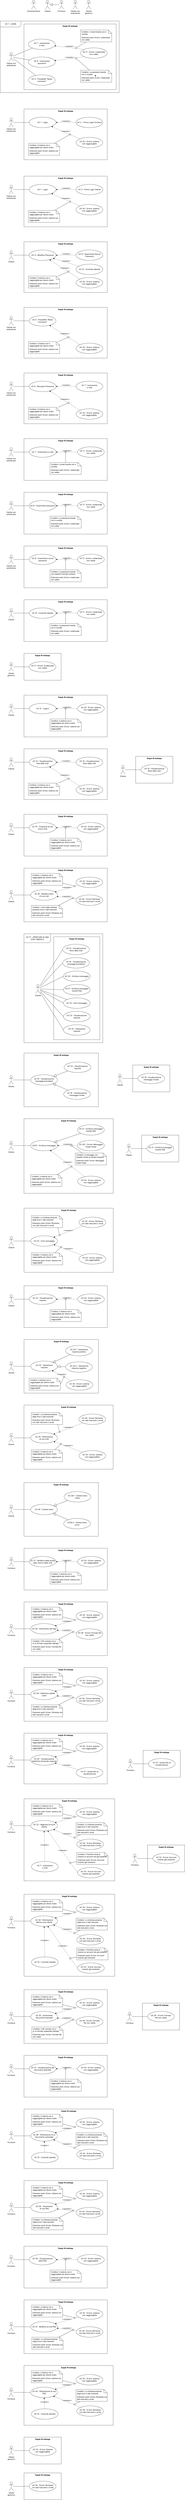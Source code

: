 <mxfile version="26.2.2">
  <diagram name="Pagina-1" id="gL4ax_EIHKm-RJQ7dniV">
    <mxGraphModel dx="1732" dy="1372" grid="1" gridSize="10" guides="1" tooltips="1" connect="1" arrows="1" fold="1" page="0" pageScale="1" pageWidth="827" pageHeight="1169" math="0" shadow="0" adaptiveColors="auto">
      <root>
        <mxCell id="0" />
        <mxCell id="1" parent="0" />
        <mxCell id="qeud6nZUbXD7weq3iGC9-1" value="Amministratore" style="shape=umlActor;verticalLabelPosition=bottom;verticalAlign=top;html=1;outlineConnect=0;fontFamily=Inter;" parent="1" vertex="1">
          <mxGeometry x="50" y="20" width="30" height="60" as="geometry" />
        </mxCell>
        <mxCell id="qeud6nZUbXD7weq3iGC9-2" value="Cliente" style="shape=umlActor;verticalLabelPosition=bottom;verticalAlign=top;html=1;outlineConnect=0;fontFamily=Inter;" parent="1" vertex="1">
          <mxGeometry x="143" y="20" width="30" height="60" as="geometry" />
        </mxCell>
        <mxCell id="qeud6nZUbXD7weq3iGC9-3" value="Fornitore" style="shape=umlActor;verticalLabelPosition=bottom;verticalAlign=top;html=1;outlineConnect=0;fontFamily=Inter;" parent="1" vertex="1">
          <mxGeometry x="237" y="20" width="30" height="60" as="geometry" />
        </mxCell>
        <mxCell id="qeud6nZUbXD7weq3iGC9-4" value="Utente non&lt;br&gt;autenticato" style="shape=umlActor;verticalLabelPosition=bottom;verticalAlign=top;html=1;outlineConnect=0;fontFamily=Inter;" parent="1" vertex="1">
          <mxGeometry x="330" y="20" width="30" height="60" as="geometry" />
        </mxCell>
        <mxCell id="qeud6nZUbXD7weq3iGC9-8" value="" style="endArrow=block;endSize=16;endFill=0;html=1;fontFamily=Inter;" parent="1" source="qeud6nZUbXD7weq3iGC9-3" target="qeud6nZUbXD7weq3iGC9-2" edge="1">
          <mxGeometry width="160" relative="1" as="geometry">
            <mxPoint x="230" y="50" as="sourcePoint" />
            <mxPoint x="390" y="50" as="targetPoint" />
          </mxGeometry>
        </mxCell>
        <mxCell id="qeud6nZUbXD7weq3iGC9-9" value="Utente non&lt;br&gt;autenticato" style="shape=umlActor;verticalLabelPosition=bottom;verticalAlign=top;html=1;outlineConnect=0;fontFamily=Inter;" parent="1" vertex="1">
          <mxGeometry x="-101" y="370" width="30" height="60" as="geometry" />
        </mxCell>
        <mxCell id="qeud6nZUbXD7weq3iGC9-10" value="UC 1 - LOGIN" style="shape=umlFrame;whiteSpace=wrap;html=1;pointerEvents=0;width=140;height=40;fontFamily=Inter;" parent="1" vertex="1">
          <mxGeometry x="-160" y="160" width="800" height="480" as="geometry" />
        </mxCell>
        <mxCell id="qeud6nZUbXD7weq3iGC9-11" value="Suppl-AI webapp" style="shape=rect;html=1;verticalAlign=top;fontStyle=1;whiteSpace=wrap;align=center;fontFamily=Inter;" parent="1" vertex="1">
          <mxGeometry y="180" width="620" height="440" as="geometry" />
        </mxCell>
        <mxCell id="qeud6nZUbXD7weq3iGC9-12" value="UC 7 - Inserimento &lt;br&gt;e-mail" style="ellipse;whiteSpace=wrap;html=1;fontFamily=Inter;" parent="1" vertex="1">
          <mxGeometry x="30" y="281" width="180" height="70" as="geometry" />
        </mxCell>
        <mxCell id="EYkOF4dDGbFAh2lnOEUv-1" value="UC 8 - Inserimento &lt;br&gt;password" style="ellipse;whiteSpace=wrap;html=1;fontFamily=Inter;" parent="1" vertex="1">
          <mxGeometry x="30" y="401" width="180" height="70" as="geometry" />
        </mxCell>
        <mxCell id="EYkOF4dDGbFAh2lnOEUv-2" value="UC 11 - Errore: credenziale &lt;br&gt;non valida" style="ellipse;whiteSpace=wrap;html=1;fontFamily=Inter;" parent="1" vertex="1">
          <mxGeometry x="380" y="340" width="180" height="70" as="geometry" />
        </mxCell>
        <mxCell id="EYkOF4dDGbFAh2lnOEUv-3" value="&amp;lt;&amp;lt;extends&amp;gt;&amp;gt;" style="html=1;verticalAlign=bottom;labelBackgroundColor=none;endArrow=block;endFill=1;dashed=1;rounded=0;exitX=0;exitY=0;exitDx=0;exitDy=0;" parent="1" source="EYkOF4dDGbFAh2lnOEUv-2" target="qeud6nZUbXD7weq3iGC9-12" edge="1">
          <mxGeometry width="160" relative="1" as="geometry">
            <mxPoint x="130" y="465" as="sourcePoint" />
            <mxPoint x="290" y="465" as="targetPoint" />
          </mxGeometry>
        </mxCell>
        <mxCell id="EYkOF4dDGbFAh2lnOEUv-4" value="&amp;lt;&amp;lt;extends&amp;gt;&amp;gt;" style="html=1;verticalAlign=bottom;labelBackgroundColor=none;endArrow=block;endFill=1;dashed=1;rounded=0;exitX=0;exitY=1;exitDx=0;exitDy=0;" parent="1" source="EYkOF4dDGbFAh2lnOEUv-2" target="EYkOF4dDGbFAh2lnOEUv-1" edge="1">
          <mxGeometry width="160" relative="1" as="geometry">
            <mxPoint x="408" y="495" as="sourcePoint" />
            <mxPoint x="182" y="455" as="targetPoint" />
          </mxGeometry>
        </mxCell>
        <mxCell id="EYkOF4dDGbFAh2lnOEUv-14" value="" style="endArrow=oval;html=1;rounded=0;endFill=0;endSize=10;" parent="1" source="EYkOF4dDGbFAh2lnOEUv-15" edge="1">
          <mxGeometry width="50" height="50" relative="1" as="geometry">
            <mxPoint x="419.429" y="310" as="sourcePoint" />
            <mxPoint x="350" y="340" as="targetPoint" />
          </mxGeometry>
        </mxCell>
        <mxCell id="EYkOF4dDGbFAh2lnOEUv-15" value="&lt;div&gt;&lt;br&gt;&lt;/div&gt;Extension point: Errore: credenziale non valida" style="shape=note2;boundedLbl=1;whiteSpace=wrap;html=1;size=23;verticalAlign=top;align=left;spacingLeft=5;" parent="1" vertex="1">
          <mxGeometry x="380" y="220" width="210" height="80" as="geometry" />
        </mxCell>
        <mxCell id="EYkOF4dDGbFAh2lnOEUv-16" value="&lt;span style=&quot;text-align: center;&quot;&gt;Contition: L&#39;email inserita non è corretta&lt;/span&gt;" style="resizeWidth=1;part=1;strokeColor=none;fillColor=none;align=left;spacingLeft=5;whiteSpace=wrap;html=1;" parent="EYkOF4dDGbFAh2lnOEUv-15" vertex="1">
          <mxGeometry width="210" height="40" relative="1" as="geometry" />
        </mxCell>
        <mxCell id="EYkOF4dDGbFAh2lnOEUv-22" style="edgeStyle=orthogonalEdgeStyle;rounded=0;orthogonalLoop=1;jettySize=auto;html=1;exitX=0.5;exitY=1;exitDx=0;exitDy=0;" parent="EYkOF4dDGbFAh2lnOEUv-15" source="EYkOF4dDGbFAh2lnOEUv-16" target="EYkOF4dDGbFAh2lnOEUv-16" edge="1">
          <mxGeometry relative="1" as="geometry" />
        </mxCell>
        <mxCell id="EYkOF4dDGbFAh2lnOEUv-17" value="" style="endArrow=none;html=1;rounded=0;" parent="1" source="qeud6nZUbXD7weq3iGC9-9" target="qeud6nZUbXD7weq3iGC9-12" edge="1">
          <mxGeometry width="50" height="50" relative="1" as="geometry">
            <mxPoint x="190" y="540" as="sourcePoint" />
            <mxPoint x="240" y="490" as="targetPoint" />
          </mxGeometry>
        </mxCell>
        <mxCell id="EYkOF4dDGbFAh2lnOEUv-18" value="" style="endArrow=none;html=1;rounded=0;" parent="1" source="qeud6nZUbXD7weq3iGC9-9" target="EYkOF4dDGbFAh2lnOEUv-1" edge="1">
          <mxGeometry width="50" height="50" relative="1" as="geometry">
            <mxPoint x="-80" y="449" as="sourcePoint" />
            <mxPoint x="11" y="445" as="targetPoint" />
          </mxGeometry>
        </mxCell>
        <mxCell id="EYkOF4dDGbFAh2lnOEUv-19" value="UC 5 - Possibilità &quot;Resta connesso&quot;" style="ellipse;whiteSpace=wrap;html=1;fontFamily=Inter;" parent="1" vertex="1">
          <mxGeometry x="30" y="521" width="180" height="70" as="geometry" />
        </mxCell>
        <mxCell id="EYkOF4dDGbFAh2lnOEUv-20" value="" style="endArrow=none;html=1;rounded=0;" parent="1" source="qeud6nZUbXD7weq3iGC9-9" target="EYkOF4dDGbFAh2lnOEUv-19" edge="1">
          <mxGeometry width="50" height="50" relative="1" as="geometry">
            <mxPoint x="230" y="550" as="sourcePoint" />
            <mxPoint x="280" y="500" as="targetPoint" />
          </mxGeometry>
        </mxCell>
        <mxCell id="EYkOF4dDGbFAh2lnOEUv-23" value="Utente non&lt;br&gt;autenticato" style="shape=umlActor;verticalLabelPosition=bottom;verticalAlign=top;html=1;outlineConnect=0;fontFamily=Inter;" parent="1" vertex="1">
          <mxGeometry x="-101" y="810" width="30" height="60" as="geometry" />
        </mxCell>
        <mxCell id="EYkOF4dDGbFAh2lnOEUv-25" value="Suppl-AI webapp" style="shape=rect;html=1;verticalAlign=top;fontStyle=1;whiteSpace=wrap;align=center;fontFamily=Inter;" parent="1" vertex="1">
          <mxGeometry y="750" width="560" height="340" as="geometry" />
        </mxCell>
        <mxCell id="EYkOF4dDGbFAh2lnOEUv-26" value="UC 1 - Login" style="ellipse;whiteSpace=wrap;html=1;fontFamily=Inter;" parent="1" vertex="1">
          <mxGeometry x="35" y="805" width="180" height="70" as="geometry" />
        </mxCell>
        <mxCell id="EYkOF4dDGbFAh2lnOEUv-28" value="UC 43 - Errore: sistema &lt;br&gt;non raggiungibile" style="ellipse;whiteSpace=wrap;html=1;fontFamily=Inter;" parent="1" vertex="1">
          <mxGeometry x="350" y="940" width="180" height="70" as="geometry" />
        </mxCell>
        <mxCell id="EYkOF4dDGbFAh2lnOEUv-29" value="&amp;lt;&amp;lt;extends&amp;gt;&amp;gt;" style="html=1;verticalAlign=bottom;labelBackgroundColor=none;endArrow=block;endFill=1;dashed=1;rounded=0;exitX=0;exitY=0;exitDx=0;exitDy=0;" parent="1" source="EYkOF4dDGbFAh2lnOEUv-28" target="EYkOF4dDGbFAh2lnOEUv-26" edge="1">
          <mxGeometry width="160" relative="1" as="geometry">
            <mxPoint x="130" y="985" as="sourcePoint" />
            <mxPoint x="290" y="985" as="targetPoint" />
          </mxGeometry>
        </mxCell>
        <mxCell id="EYkOF4dDGbFAh2lnOEUv-32" value="&lt;div&gt;&lt;br&gt;&lt;/div&gt;Extension point: Errore: sistema non raggiungibile" style="shape=note2;boundedLbl=1;whiteSpace=wrap;html=1;size=23;verticalAlign=top;align=left;spacingLeft=5;" parent="1" vertex="1">
          <mxGeometry x="30" y="980" width="210" height="80" as="geometry" />
        </mxCell>
        <mxCell id="EYkOF4dDGbFAh2lnOEUv-33" value="&lt;span style=&quot;text-align: center;&quot;&gt;Contition: Il sistema non è raggiungibile per diversi motivi&lt;/span&gt;" style="resizeWidth=1;part=1;strokeColor=none;fillColor=none;align=left;spacingLeft=5;whiteSpace=wrap;html=1;" parent="EYkOF4dDGbFAh2lnOEUv-32" vertex="1">
          <mxGeometry width="210" height="40" relative="1" as="geometry" />
        </mxCell>
        <mxCell id="EYkOF4dDGbFAh2lnOEUv-34" style="edgeStyle=orthogonalEdgeStyle;rounded=0;orthogonalLoop=1;jettySize=auto;html=1;exitX=0.5;exitY=1;exitDx=0;exitDy=0;" parent="EYkOF4dDGbFAh2lnOEUv-32" source="EYkOF4dDGbFAh2lnOEUv-33" target="EYkOF4dDGbFAh2lnOEUv-33" edge="1">
          <mxGeometry relative="1" as="geometry" />
        </mxCell>
        <mxCell id="EYkOF4dDGbFAh2lnOEUv-35" value="" style="endArrow=none;html=1;rounded=0;" parent="1" source="EYkOF4dDGbFAh2lnOEUv-23" target="EYkOF4dDGbFAh2lnOEUv-26" edge="1">
          <mxGeometry width="50" height="50" relative="1" as="geometry">
            <mxPoint x="190" y="1060" as="sourcePoint" />
            <mxPoint x="240" y="1010" as="targetPoint" />
          </mxGeometry>
        </mxCell>
        <mxCell id="EYkOF4dDGbFAh2lnOEUv-39" value="" style="endArrow=oval;html=1;rounded=0;endFill=0;endSize=10;" parent="1" source="EYkOF4dDGbFAh2lnOEUv-32" edge="1">
          <mxGeometry width="50" height="50" relative="1" as="geometry">
            <mxPoint x="403" y="1010" as="sourcePoint" />
            <mxPoint x="310" y="920" as="targetPoint" />
          </mxGeometry>
        </mxCell>
        <mxCell id="EYkOF4dDGbFAh2lnOEUv-40" value="UC 2&amp;nbsp; - Primo Login Fornitore" style="ellipse;whiteSpace=wrap;html=1;fontFamily=Inter;" parent="1" vertex="1">
          <mxGeometry x="350" y="805" width="180" height="70" as="geometry" />
        </mxCell>
        <mxCell id="EYkOF4dDGbFAh2lnOEUv-42" value="Utente non&lt;br&gt;autenticato" style="shape=umlActor;verticalLabelPosition=bottom;verticalAlign=top;html=1;outlineConnect=0;fontFamily=Inter;" parent="1" vertex="1">
          <mxGeometry x="-101" y="1260" width="30" height="60" as="geometry" />
        </mxCell>
        <mxCell id="EYkOF4dDGbFAh2lnOEUv-43" value="Suppl-AI webapp" style="shape=rect;html=1;verticalAlign=top;fontStyle=1;whiteSpace=wrap;align=center;fontFamily=Inter;" parent="1" vertex="1">
          <mxGeometry y="1200" width="560" height="340" as="geometry" />
        </mxCell>
        <mxCell id="EYkOF4dDGbFAh2lnOEUv-44" value="UC 1 - Login" style="ellipse;whiteSpace=wrap;html=1;fontFamily=Inter;" parent="1" vertex="1">
          <mxGeometry x="35" y="1255" width="180" height="70" as="geometry" />
        </mxCell>
        <mxCell id="EYkOF4dDGbFAh2lnOEUv-45" value="UC 43 - Errore: sistema &lt;br&gt;non raggiungibile" style="ellipse;whiteSpace=wrap;html=1;fontFamily=Inter;" parent="1" vertex="1">
          <mxGeometry x="350" y="1390" width="180" height="70" as="geometry" />
        </mxCell>
        <mxCell id="EYkOF4dDGbFAh2lnOEUv-46" value="&amp;lt;&amp;lt;extends&amp;gt;&amp;gt;" style="html=1;verticalAlign=bottom;labelBackgroundColor=none;endArrow=block;endFill=1;dashed=1;rounded=0;exitX=0;exitY=0;exitDx=0;exitDy=0;" parent="1" source="EYkOF4dDGbFAh2lnOEUv-45" target="EYkOF4dDGbFAh2lnOEUv-44" edge="1">
          <mxGeometry width="160" relative="1" as="geometry">
            <mxPoint x="130" y="1435" as="sourcePoint" />
            <mxPoint x="290" y="1435" as="targetPoint" />
          </mxGeometry>
        </mxCell>
        <mxCell id="EYkOF4dDGbFAh2lnOEUv-47" value="&lt;div&gt;&lt;br&gt;&lt;/div&gt;Extension point: Errore: sistema non raggiungibile" style="shape=note2;boundedLbl=1;whiteSpace=wrap;html=1;size=23;verticalAlign=top;align=left;spacingLeft=5;" parent="1" vertex="1">
          <mxGeometry x="30" y="1430" width="210" height="80" as="geometry" />
        </mxCell>
        <mxCell id="EYkOF4dDGbFAh2lnOEUv-48" value="&lt;span style=&quot;text-align: center;&quot;&gt;Contition: Il sistema non è raggiungibile per diversi motivi&lt;/span&gt;" style="resizeWidth=1;part=1;strokeColor=none;fillColor=none;align=left;spacingLeft=5;whiteSpace=wrap;html=1;" parent="EYkOF4dDGbFAh2lnOEUv-47" vertex="1">
          <mxGeometry width="210" height="40" relative="1" as="geometry" />
        </mxCell>
        <mxCell id="EYkOF4dDGbFAh2lnOEUv-49" style="edgeStyle=orthogonalEdgeStyle;rounded=0;orthogonalLoop=1;jettySize=auto;html=1;exitX=0.5;exitY=1;exitDx=0;exitDy=0;" parent="EYkOF4dDGbFAh2lnOEUv-47" source="EYkOF4dDGbFAh2lnOEUv-48" target="EYkOF4dDGbFAh2lnOEUv-48" edge="1">
          <mxGeometry relative="1" as="geometry" />
        </mxCell>
        <mxCell id="EYkOF4dDGbFAh2lnOEUv-50" value="" style="endArrow=none;html=1;rounded=0;" parent="1" source="EYkOF4dDGbFAh2lnOEUv-42" target="EYkOF4dDGbFAh2lnOEUv-44" edge="1">
          <mxGeometry width="50" height="50" relative="1" as="geometry">
            <mxPoint x="190" y="1510" as="sourcePoint" />
            <mxPoint x="240" y="1460" as="targetPoint" />
          </mxGeometry>
        </mxCell>
        <mxCell id="EYkOF4dDGbFAh2lnOEUv-51" value="" style="endArrow=oval;html=1;rounded=0;endFill=0;endSize=10;" parent="1" source="EYkOF4dDGbFAh2lnOEUv-47" edge="1">
          <mxGeometry width="50" height="50" relative="1" as="geometry">
            <mxPoint x="403" y="1460" as="sourcePoint" />
            <mxPoint x="310" y="1370" as="targetPoint" />
          </mxGeometry>
        </mxCell>
        <mxCell id="EYkOF4dDGbFAh2lnOEUv-52" value="UC 3 - Primo Login Cliente" style="ellipse;whiteSpace=wrap;html=1;fontFamily=Inter;" parent="1" vertex="1">
          <mxGeometry x="350" y="1255" width="180" height="70" as="geometry" />
        </mxCell>
        <mxCell id="EYkOF4dDGbFAh2lnOEUv-54" value="Cliente" style="shape=umlActor;verticalLabelPosition=bottom;verticalAlign=top;html=1;outlineConnect=0;fontFamily=Inter;" parent="1" vertex="1">
          <mxGeometry x="-101" y="1700" width="30" height="60" as="geometry" />
        </mxCell>
        <mxCell id="EYkOF4dDGbFAh2lnOEUv-55" value="Suppl-AI webapp" style="shape=rect;html=1;verticalAlign=top;fontStyle=1;whiteSpace=wrap;align=center;fontFamily=Inter;" parent="1" vertex="1">
          <mxGeometry y="1640" width="560" height="340" as="geometry" />
        </mxCell>
        <mxCell id="EYkOF4dDGbFAh2lnOEUv-56" value="UC 4 - Modifica Password" style="ellipse;whiteSpace=wrap;html=1;fontFamily=Inter;" parent="1" vertex="1">
          <mxGeometry x="35" y="1695" width="180" height="70" as="geometry" />
        </mxCell>
        <mxCell id="EYkOF4dDGbFAh2lnOEUv-57" value="UC 43 - Errore: sistema &lt;br&gt;non raggiungibile" style="ellipse;whiteSpace=wrap;html=1;fontFamily=Inter;" parent="1" vertex="1">
          <mxGeometry x="350" y="1880" width="180" height="70" as="geometry" />
        </mxCell>
        <mxCell id="EYkOF4dDGbFAh2lnOEUv-58" value="&amp;lt;&amp;lt;extends&amp;gt;&amp;gt;" style="html=1;verticalAlign=bottom;labelBackgroundColor=none;endArrow=block;endFill=1;dashed=1;rounded=0;exitX=0;exitY=0;exitDx=0;exitDy=0;" parent="1" source="EYkOF4dDGbFAh2lnOEUv-57" target="EYkOF4dDGbFAh2lnOEUv-56" edge="1">
          <mxGeometry width="160" relative="1" as="geometry">
            <mxPoint x="130" y="1875" as="sourcePoint" />
            <mxPoint x="290" y="1875" as="targetPoint" />
          </mxGeometry>
        </mxCell>
        <mxCell id="EYkOF4dDGbFAh2lnOEUv-59" value="&lt;div&gt;&lt;br&gt;&lt;/div&gt;Extension point: Errore: sistema non raggiungibile" style="shape=note2;boundedLbl=1;whiteSpace=wrap;html=1;size=23;verticalAlign=top;align=left;spacingLeft=5;" parent="1" vertex="1">
          <mxGeometry x="30" y="1870" width="210" height="80" as="geometry" />
        </mxCell>
        <mxCell id="EYkOF4dDGbFAh2lnOEUv-60" value="&lt;span style=&quot;text-align: center;&quot;&gt;Contition: Il sistema non è raggiungibile per diversi motivi&lt;/span&gt;" style="resizeWidth=1;part=1;strokeColor=none;fillColor=none;align=left;spacingLeft=5;whiteSpace=wrap;html=1;" parent="EYkOF4dDGbFAh2lnOEUv-59" vertex="1">
          <mxGeometry width="210" height="40" relative="1" as="geometry" />
        </mxCell>
        <mxCell id="EYkOF4dDGbFAh2lnOEUv-61" style="edgeStyle=orthogonalEdgeStyle;rounded=0;orthogonalLoop=1;jettySize=auto;html=1;exitX=0.5;exitY=1;exitDx=0;exitDy=0;" parent="EYkOF4dDGbFAh2lnOEUv-59" source="EYkOF4dDGbFAh2lnOEUv-60" target="EYkOF4dDGbFAh2lnOEUv-60" edge="1">
          <mxGeometry relative="1" as="geometry" />
        </mxCell>
        <mxCell id="EYkOF4dDGbFAh2lnOEUv-62" value="" style="endArrow=none;html=1;rounded=0;" parent="1" source="EYkOF4dDGbFAh2lnOEUv-54" target="EYkOF4dDGbFAh2lnOEUv-56" edge="1">
          <mxGeometry width="50" height="50" relative="1" as="geometry">
            <mxPoint x="190" y="1950" as="sourcePoint" />
            <mxPoint x="240" y="1900" as="targetPoint" />
          </mxGeometry>
        </mxCell>
        <mxCell id="EYkOF4dDGbFAh2lnOEUv-63" value="" style="endArrow=oval;html=1;rounded=0;endFill=0;endSize=10;" parent="1" source="EYkOF4dDGbFAh2lnOEUv-59" edge="1">
          <mxGeometry width="50" height="50" relative="1" as="geometry">
            <mxPoint x="403" y="1900" as="sourcePoint" />
            <mxPoint x="300" y="1840" as="targetPoint" />
          </mxGeometry>
        </mxCell>
        <mxCell id="EYkOF4dDGbFAh2lnOEUv-64" value="UC 9 - Inserimento Nuova Password" style="ellipse;whiteSpace=wrap;html=1;fontFamily=Inter;" parent="1" vertex="1">
          <mxGeometry x="350" y="1695" width="180" height="70" as="geometry" />
        </mxCell>
        <mxCell id="EYkOF4dDGbFAh2lnOEUv-66" value="&amp;lt;&amp;lt;include&amp;gt;&amp;gt;" style="html=1;verticalAlign=bottom;labelBackgroundColor=none;endArrow=block;endFill=1;dashed=1;rounded=0;" parent="1" source="EYkOF4dDGbFAh2lnOEUv-64" target="EYkOF4dDGbFAh2lnOEUv-56" edge="1">
          <mxGeometry width="160" relative="1" as="geometry">
            <mxPoint x="140" y="1790" as="sourcePoint" />
            <mxPoint x="300" y="1790" as="targetPoint" />
          </mxGeometry>
        </mxCell>
        <mxCell id="EYkOF4dDGbFAh2lnOEUv-67" value="UC 10 - Controllo Identità" style="ellipse;whiteSpace=wrap;html=1;fontFamily=Inter;" parent="1" vertex="1">
          <mxGeometry x="350" y="1790" width="180" height="70" as="geometry" />
        </mxCell>
        <mxCell id="EYkOF4dDGbFAh2lnOEUv-68" value="&amp;lt;&amp;lt;include&amp;gt;&amp;gt;" style="html=1;verticalAlign=bottom;labelBackgroundColor=none;endArrow=block;endFill=1;dashed=1;rounded=0;" parent="1" source="EYkOF4dDGbFAh2lnOEUv-67" target="EYkOF4dDGbFAh2lnOEUv-56" edge="1">
          <mxGeometry width="160" relative="1" as="geometry">
            <mxPoint x="360" y="1740" as="sourcePoint" />
            <mxPoint x="225" y="1740" as="targetPoint" />
          </mxGeometry>
        </mxCell>
        <mxCell id="EYkOF4dDGbFAh2lnOEUv-69" value="Utente non&lt;br&gt;autenticato" style="shape=umlActor;verticalLabelPosition=bottom;verticalAlign=top;html=1;outlineConnect=0;fontFamily=Inter;" parent="1" vertex="1">
          <mxGeometry x="-101" y="2140" width="30" height="60" as="geometry" />
        </mxCell>
        <mxCell id="EYkOF4dDGbFAh2lnOEUv-70" value="Suppl-AI webapp" style="shape=rect;html=1;verticalAlign=top;fontStyle=1;whiteSpace=wrap;align=center;fontFamily=Inter;" parent="1" vertex="1">
          <mxGeometry y="2080" width="560" height="340" as="geometry" />
        </mxCell>
        <mxCell id="EYkOF4dDGbFAh2lnOEUv-71" value="UC 5 - Possibilità &quot;Resta Connesso&quot;" style="ellipse;whiteSpace=wrap;html=1;fontFamily=Inter;" parent="1" vertex="1">
          <mxGeometry x="35" y="2135" width="180" height="70" as="geometry" />
        </mxCell>
        <mxCell id="EYkOF4dDGbFAh2lnOEUv-72" value="UC 43 - Errore: sistema &lt;br&gt;non raggiungibile" style="ellipse;whiteSpace=wrap;html=1;fontFamily=Inter;" parent="1" vertex="1">
          <mxGeometry x="350" y="2320" width="180" height="70" as="geometry" />
        </mxCell>
        <mxCell id="EYkOF4dDGbFAh2lnOEUv-73" value="&amp;lt;&amp;lt;extends&amp;gt;&amp;gt;" style="html=1;verticalAlign=bottom;labelBackgroundColor=none;endArrow=block;endFill=1;dashed=1;rounded=0;exitX=0;exitY=0;exitDx=0;exitDy=0;" parent="1" source="EYkOF4dDGbFAh2lnOEUv-72" target="EYkOF4dDGbFAh2lnOEUv-71" edge="1">
          <mxGeometry width="160" relative="1" as="geometry">
            <mxPoint x="130" y="2315" as="sourcePoint" />
            <mxPoint x="290" y="2315" as="targetPoint" />
          </mxGeometry>
        </mxCell>
        <mxCell id="EYkOF4dDGbFAh2lnOEUv-74" value="&lt;div&gt;&lt;br&gt;&lt;/div&gt;Extension point: Errore: sistema non raggiungibile" style="shape=note2;boundedLbl=1;whiteSpace=wrap;html=1;size=23;verticalAlign=top;align=left;spacingLeft=5;" parent="1" vertex="1">
          <mxGeometry x="30" y="2310" width="210" height="80" as="geometry" />
        </mxCell>
        <mxCell id="EYkOF4dDGbFAh2lnOEUv-75" value="&lt;span style=&quot;text-align: center;&quot;&gt;Contition: Il sistema non è raggiungibile per diversi motivi&lt;/span&gt;" style="resizeWidth=1;part=1;strokeColor=none;fillColor=none;align=left;spacingLeft=5;whiteSpace=wrap;html=1;" parent="EYkOF4dDGbFAh2lnOEUv-74" vertex="1">
          <mxGeometry width="210" height="40" relative="1" as="geometry" />
        </mxCell>
        <mxCell id="EYkOF4dDGbFAh2lnOEUv-76" style="edgeStyle=orthogonalEdgeStyle;rounded=0;orthogonalLoop=1;jettySize=auto;html=1;exitX=0.5;exitY=1;exitDx=0;exitDy=0;" parent="EYkOF4dDGbFAh2lnOEUv-74" source="EYkOF4dDGbFAh2lnOEUv-75" target="EYkOF4dDGbFAh2lnOEUv-75" edge="1">
          <mxGeometry relative="1" as="geometry" />
        </mxCell>
        <mxCell id="EYkOF4dDGbFAh2lnOEUv-77" value="" style="endArrow=none;html=1;rounded=0;" parent="1" source="EYkOF4dDGbFAh2lnOEUv-69" target="EYkOF4dDGbFAh2lnOEUv-71" edge="1">
          <mxGeometry width="50" height="50" relative="1" as="geometry">
            <mxPoint x="190" y="2390" as="sourcePoint" />
            <mxPoint x="240" y="2340" as="targetPoint" />
          </mxGeometry>
        </mxCell>
        <mxCell id="EYkOF4dDGbFAh2lnOEUv-78" value="" style="endArrow=oval;html=1;rounded=0;endFill=0;endSize=10;" parent="1" source="EYkOF4dDGbFAh2lnOEUv-74" edge="1">
          <mxGeometry width="50" height="50" relative="1" as="geometry">
            <mxPoint x="403" y="2340" as="sourcePoint" />
            <mxPoint x="300" y="2280" as="targetPoint" />
          </mxGeometry>
        </mxCell>
        <mxCell id="EYkOF4dDGbFAh2lnOEUv-83" value="Utente non&lt;br&gt;autenticato" style="shape=umlActor;verticalLabelPosition=bottom;verticalAlign=top;html=1;outlineConnect=0;fontFamily=Inter;" parent="1" vertex="1">
          <mxGeometry x="-101" y="2580" width="30" height="60" as="geometry" />
        </mxCell>
        <mxCell id="EYkOF4dDGbFAh2lnOEUv-84" value="Suppl-AI webapp" style="shape=rect;html=1;verticalAlign=top;fontStyle=1;whiteSpace=wrap;align=center;fontFamily=Inter;" parent="1" vertex="1">
          <mxGeometry y="2520" width="560" height="340" as="geometry" />
        </mxCell>
        <mxCell id="EYkOF4dDGbFAh2lnOEUv-85" value="UC 6 - Recupero Password" style="ellipse;whiteSpace=wrap;html=1;fontFamily=Inter;" parent="1" vertex="1">
          <mxGeometry x="35" y="2575" width="180" height="70" as="geometry" />
        </mxCell>
        <mxCell id="EYkOF4dDGbFAh2lnOEUv-86" value="UC 43 - Errore: sistema &lt;br&gt;non raggiungibile" style="ellipse;whiteSpace=wrap;html=1;fontFamily=Inter;" parent="1" vertex="1">
          <mxGeometry x="350" y="2760" width="180" height="70" as="geometry" />
        </mxCell>
        <mxCell id="EYkOF4dDGbFAh2lnOEUv-87" value="&amp;lt;&amp;lt;extends&amp;gt;&amp;gt;" style="html=1;verticalAlign=bottom;labelBackgroundColor=none;endArrow=block;endFill=1;dashed=1;rounded=0;exitX=0;exitY=0;exitDx=0;exitDy=0;" parent="1" source="EYkOF4dDGbFAh2lnOEUv-86" target="EYkOF4dDGbFAh2lnOEUv-85" edge="1">
          <mxGeometry width="160" relative="1" as="geometry">
            <mxPoint x="130" y="2755" as="sourcePoint" />
            <mxPoint x="290" y="2755" as="targetPoint" />
          </mxGeometry>
        </mxCell>
        <mxCell id="EYkOF4dDGbFAh2lnOEUv-88" value="&lt;div&gt;&lt;br&gt;&lt;/div&gt;Extension point: Errore: sistema non raggiungibile" style="shape=note2;boundedLbl=1;whiteSpace=wrap;html=1;size=23;verticalAlign=top;align=left;spacingLeft=5;" parent="1" vertex="1">
          <mxGeometry x="30" y="2750" width="210" height="80" as="geometry" />
        </mxCell>
        <mxCell id="EYkOF4dDGbFAh2lnOEUv-89" value="&lt;span style=&quot;text-align: center;&quot;&gt;Contition: Il sistema non è raggiungibile per diversi motivi&lt;/span&gt;" style="resizeWidth=1;part=1;strokeColor=none;fillColor=none;align=left;spacingLeft=5;whiteSpace=wrap;html=1;" parent="EYkOF4dDGbFAh2lnOEUv-88" vertex="1">
          <mxGeometry width="210" height="40" relative="1" as="geometry" />
        </mxCell>
        <mxCell id="EYkOF4dDGbFAh2lnOEUv-90" style="edgeStyle=orthogonalEdgeStyle;rounded=0;orthogonalLoop=1;jettySize=auto;html=1;exitX=0.5;exitY=1;exitDx=0;exitDy=0;" parent="EYkOF4dDGbFAh2lnOEUv-88" source="EYkOF4dDGbFAh2lnOEUv-89" target="EYkOF4dDGbFAh2lnOEUv-89" edge="1">
          <mxGeometry relative="1" as="geometry" />
        </mxCell>
        <mxCell id="EYkOF4dDGbFAh2lnOEUv-91" value="" style="endArrow=none;html=1;rounded=0;" parent="1" source="EYkOF4dDGbFAh2lnOEUv-83" target="EYkOF4dDGbFAh2lnOEUv-85" edge="1">
          <mxGeometry width="50" height="50" relative="1" as="geometry">
            <mxPoint x="190" y="2830" as="sourcePoint" />
            <mxPoint x="240" y="2780" as="targetPoint" />
          </mxGeometry>
        </mxCell>
        <mxCell id="EYkOF4dDGbFAh2lnOEUv-92" value="" style="endArrow=oval;html=1;rounded=0;endFill=0;endSize=10;" parent="1" source="EYkOF4dDGbFAh2lnOEUv-88" edge="1">
          <mxGeometry width="50" height="50" relative="1" as="geometry">
            <mxPoint x="403" y="2780" as="sourcePoint" />
            <mxPoint x="300" y="2720" as="targetPoint" />
          </mxGeometry>
        </mxCell>
        <mxCell id="EYkOF4dDGbFAh2lnOEUv-95" value="UC 7 - Inserimento&lt;br&gt;e-mail" style="ellipse;whiteSpace=wrap;html=1;fontFamily=Inter;" parent="1" vertex="1">
          <mxGeometry x="350" y="2575" width="180" height="70" as="geometry" />
        </mxCell>
        <mxCell id="EYkOF4dDGbFAh2lnOEUv-96" value="&amp;lt;&amp;lt;include&amp;gt;&amp;gt;" style="html=1;verticalAlign=bottom;labelBackgroundColor=none;endArrow=block;endFill=1;dashed=1;rounded=0;" parent="1" source="EYkOF4dDGbFAh2lnOEUv-95" target="EYkOF4dDGbFAh2lnOEUv-85" edge="1">
          <mxGeometry width="160" relative="1" as="geometry">
            <mxPoint x="140" y="2670" as="sourcePoint" />
            <mxPoint x="215" y="2610" as="targetPoint" />
          </mxGeometry>
        </mxCell>
        <mxCell id="EYkOF4dDGbFAh2lnOEUv-97" value="Utente non&lt;br&gt;autenticato" style="shape=umlActor;verticalLabelPosition=bottom;verticalAlign=top;html=1;outlineConnect=0;fontFamily=Inter;" parent="1" vertex="1">
          <mxGeometry x="-101" y="3020" width="30" height="60" as="geometry" />
        </mxCell>
        <mxCell id="EYkOF4dDGbFAh2lnOEUv-98" value="Suppl-AI webapp" style="shape=rect;html=1;verticalAlign=top;fontStyle=1;whiteSpace=wrap;align=center;fontFamily=Inter;" parent="1" vertex="1">
          <mxGeometry y="2960" width="560" height="280" as="geometry" />
        </mxCell>
        <mxCell id="EYkOF4dDGbFAh2lnOEUv-99" value="UC 7 - Inserimento e-mail" style="ellipse;whiteSpace=wrap;html=1;fontFamily=Inter;" parent="1" vertex="1">
          <mxGeometry x="35" y="3015" width="180" height="70" as="geometry" />
        </mxCell>
        <mxCell id="EYkOF4dDGbFAh2lnOEUv-100" value="UC 11 - Errore: credenziale&lt;br&gt;non valida" style="ellipse;whiteSpace=wrap;html=1;fontFamily=Inter;" parent="1" vertex="1">
          <mxGeometry x="360" y="3015" width="180" height="70" as="geometry" />
        </mxCell>
        <mxCell id="EYkOF4dDGbFAh2lnOEUv-101" value="&amp;lt;&amp;lt;extends&amp;gt;&amp;gt;" style="html=1;verticalAlign=bottom;labelBackgroundColor=none;endArrow=block;endFill=1;dashed=1;rounded=0;" parent="1" source="EYkOF4dDGbFAh2lnOEUv-100" target="EYkOF4dDGbFAh2lnOEUv-99" edge="1">
          <mxGeometry width="160" relative="1" as="geometry">
            <mxPoint x="130" y="3195" as="sourcePoint" />
            <mxPoint x="290" y="3195" as="targetPoint" />
          </mxGeometry>
        </mxCell>
        <mxCell id="EYkOF4dDGbFAh2lnOEUv-105" value="" style="endArrow=none;html=1;rounded=0;" parent="1" source="EYkOF4dDGbFAh2lnOEUv-97" target="EYkOF4dDGbFAh2lnOEUv-99" edge="1">
          <mxGeometry width="50" height="50" relative="1" as="geometry">
            <mxPoint x="190" y="3270" as="sourcePoint" />
            <mxPoint x="240" y="3220" as="targetPoint" />
          </mxGeometry>
        </mxCell>
        <mxCell id="EYkOF4dDGbFAh2lnOEUv-109" value="&lt;div&gt;&lt;br&gt;&lt;/div&gt;Extension point: Errore: credenziale non valida" style="shape=note2;boundedLbl=1;whiteSpace=wrap;html=1;size=23;verticalAlign=top;align=left;spacingLeft=5;" parent="1" vertex="1">
          <mxGeometry x="380" y="490" width="210" height="80" as="geometry" />
        </mxCell>
        <mxCell id="EYkOF4dDGbFAh2lnOEUv-110" value="&lt;span style=&quot;text-align: center;&quot;&gt;Contition: La password inserita &lt;br&gt;non è corretta&lt;/span&gt;" style="resizeWidth=1;part=1;strokeColor=none;fillColor=none;align=left;spacingLeft=5;whiteSpace=wrap;html=1;" parent="EYkOF4dDGbFAh2lnOEUv-109" vertex="1">
          <mxGeometry width="210" height="40" relative="1" as="geometry" />
        </mxCell>
        <mxCell id="EYkOF4dDGbFAh2lnOEUv-111" style="edgeStyle=orthogonalEdgeStyle;rounded=0;orthogonalLoop=1;jettySize=auto;html=1;exitX=0.5;exitY=1;exitDx=0;exitDy=0;" parent="EYkOF4dDGbFAh2lnOEUv-109" source="EYkOF4dDGbFAh2lnOEUv-110" target="EYkOF4dDGbFAh2lnOEUv-110" edge="1">
          <mxGeometry relative="1" as="geometry" />
        </mxCell>
        <mxCell id="EYkOF4dDGbFAh2lnOEUv-127" style="edgeStyle=orthogonalEdgeStyle;rounded=0;orthogonalLoop=1;jettySize=auto;html=1;exitX=0.5;exitY=1;exitDx=0;exitDy=0;entryX=0.476;entryY=0.75;entryDx=0;entryDy=0;entryPerimeter=0;" parent="EYkOF4dDGbFAh2lnOEUv-109" source="EYkOF4dDGbFAh2lnOEUv-110" target="EYkOF4dDGbFAh2lnOEUv-110" edge="1">
          <mxGeometry relative="1" as="geometry" />
        </mxCell>
        <mxCell id="EYkOF4dDGbFAh2lnOEUv-112" value="" style="endArrow=oval;html=1;rounded=0;endFill=0;endSize=10;" parent="1" source="EYkOF4dDGbFAh2lnOEUv-109" edge="1">
          <mxGeometry width="50" height="50" relative="1" as="geometry">
            <mxPoint x="428" y="310" as="sourcePoint" />
            <mxPoint x="350" y="410" as="targetPoint" />
          </mxGeometry>
        </mxCell>
        <mxCell id="EYkOF4dDGbFAh2lnOEUv-113" value="" style="endArrow=oval;html=1;rounded=0;endFill=0;endSize=10;" parent="1" source="EYkOF4dDGbFAh2lnOEUv-114" edge="1">
          <mxGeometry width="50" height="50" relative="1" as="geometry">
            <mxPoint x="359.429" y="3240" as="sourcePoint" />
            <mxPoint x="280" y="3050" as="targetPoint" />
          </mxGeometry>
        </mxCell>
        <mxCell id="EYkOF4dDGbFAh2lnOEUv-114" value="&lt;div&gt;&lt;br&gt;&lt;/div&gt;Extension point: Errore: credenziale non valida" style="shape=note2;boundedLbl=1;whiteSpace=wrap;html=1;size=23;verticalAlign=top;align=left;spacingLeft=5;" parent="1" vertex="1">
          <mxGeometry x="175" y="3120" width="210" height="80" as="geometry" />
        </mxCell>
        <mxCell id="EYkOF4dDGbFAh2lnOEUv-115" value="&lt;span style=&quot;text-align: center;&quot;&gt;Contition: L&#39;email inserita non è corretta&lt;/span&gt;" style="resizeWidth=1;part=1;strokeColor=none;fillColor=none;align=left;spacingLeft=5;whiteSpace=wrap;html=1;" parent="EYkOF4dDGbFAh2lnOEUv-114" vertex="1">
          <mxGeometry width="210" height="40" relative="1" as="geometry" />
        </mxCell>
        <mxCell id="EYkOF4dDGbFAh2lnOEUv-116" style="edgeStyle=orthogonalEdgeStyle;rounded=0;orthogonalLoop=1;jettySize=auto;html=1;exitX=0.5;exitY=1;exitDx=0;exitDy=0;" parent="EYkOF4dDGbFAh2lnOEUv-114" source="EYkOF4dDGbFAh2lnOEUv-115" target="EYkOF4dDGbFAh2lnOEUv-115" edge="1">
          <mxGeometry relative="1" as="geometry" />
        </mxCell>
        <mxCell id="EYkOF4dDGbFAh2lnOEUv-117" value="Utente non&lt;br&gt;autenticato" style="shape=umlActor;verticalLabelPosition=bottom;verticalAlign=top;html=1;outlineConnect=0;fontFamily=Inter;" parent="1" vertex="1">
          <mxGeometry x="-101" y="3380" width="30" height="60" as="geometry" />
        </mxCell>
        <mxCell id="EYkOF4dDGbFAh2lnOEUv-118" value="Suppl-AI webapp" style="shape=rect;html=1;verticalAlign=top;fontStyle=1;whiteSpace=wrap;align=center;fontFamily=Inter;" parent="1" vertex="1">
          <mxGeometry y="3320" width="560" height="280" as="geometry" />
        </mxCell>
        <mxCell id="EYkOF4dDGbFAh2lnOEUv-119" value="UC 8 - Inserimento password" style="ellipse;whiteSpace=wrap;html=1;fontFamily=Inter;" parent="1" vertex="1">
          <mxGeometry x="35" y="3375" width="180" height="70" as="geometry" />
        </mxCell>
        <mxCell id="EYkOF4dDGbFAh2lnOEUv-120" value="UC 11 - Errore: credenziale&lt;br&gt;non valida" style="ellipse;whiteSpace=wrap;html=1;fontFamily=Inter;" parent="1" vertex="1">
          <mxGeometry x="360" y="3375" width="180" height="70" as="geometry" />
        </mxCell>
        <mxCell id="EYkOF4dDGbFAh2lnOEUv-121" value="&amp;lt;&amp;lt;extends&amp;gt;&amp;gt;" style="html=1;verticalAlign=bottom;labelBackgroundColor=none;endArrow=block;endFill=1;dashed=1;rounded=0;" parent="1" source="EYkOF4dDGbFAh2lnOEUv-120" target="EYkOF4dDGbFAh2lnOEUv-119" edge="1">
          <mxGeometry width="160" relative="1" as="geometry">
            <mxPoint x="130" y="3555" as="sourcePoint" />
            <mxPoint x="290" y="3555" as="targetPoint" />
          </mxGeometry>
        </mxCell>
        <mxCell id="EYkOF4dDGbFAh2lnOEUv-122" value="" style="endArrow=none;html=1;rounded=0;" parent="1" source="EYkOF4dDGbFAh2lnOEUv-117" target="EYkOF4dDGbFAh2lnOEUv-119" edge="1">
          <mxGeometry width="50" height="50" relative="1" as="geometry">
            <mxPoint x="190" y="3630" as="sourcePoint" />
            <mxPoint x="240" y="3580" as="targetPoint" />
          </mxGeometry>
        </mxCell>
        <mxCell id="EYkOF4dDGbFAh2lnOEUv-123" value="" style="endArrow=oval;html=1;rounded=0;endFill=0;endSize=10;" parent="1" source="EYkOF4dDGbFAh2lnOEUv-124" edge="1">
          <mxGeometry width="50" height="50" relative="1" as="geometry">
            <mxPoint x="359.429" y="3600" as="sourcePoint" />
            <mxPoint x="280" y="3410" as="targetPoint" />
          </mxGeometry>
        </mxCell>
        <mxCell id="EYkOF4dDGbFAh2lnOEUv-124" value="&lt;div&gt;&lt;br&gt;&lt;/div&gt;Extension point: Errore: credenziale non valida" style="shape=note2;boundedLbl=1;whiteSpace=wrap;html=1;size=23;verticalAlign=top;align=left;spacingLeft=5;" parent="1" vertex="1">
          <mxGeometry x="175" y="3480" width="210" height="80" as="geometry" />
        </mxCell>
        <mxCell id="EYkOF4dDGbFAh2lnOEUv-125" value="&lt;span style=&quot;text-align: center;&quot;&gt;Contition: La password inserita&lt;/span&gt;&lt;br style=&quot;text-align: center;&quot;&gt;&lt;span style=&quot;text-align: center;&quot;&gt;non è corretta&lt;/span&gt;" style="resizeWidth=1;part=1;strokeColor=none;fillColor=none;align=left;spacingLeft=5;whiteSpace=wrap;html=1;" parent="EYkOF4dDGbFAh2lnOEUv-124" vertex="1">
          <mxGeometry width="210" height="40" relative="1" as="geometry" />
        </mxCell>
        <mxCell id="EYkOF4dDGbFAh2lnOEUv-126" style="edgeStyle=orthogonalEdgeStyle;rounded=0;orthogonalLoop=1;jettySize=auto;html=1;exitX=0.5;exitY=1;exitDx=0;exitDy=0;" parent="EYkOF4dDGbFAh2lnOEUv-124" source="EYkOF4dDGbFAh2lnOEUv-125" target="EYkOF4dDGbFAh2lnOEUv-125" edge="1">
          <mxGeometry relative="1" as="geometry" />
        </mxCell>
        <mxCell id="EYkOF4dDGbFAh2lnOEUv-128" value="Utente non&lt;br&gt;autenticato" style="shape=umlActor;verticalLabelPosition=bottom;verticalAlign=top;html=1;outlineConnect=0;fontFamily=Inter;" parent="1" vertex="1">
          <mxGeometry x="-101" y="3740" width="30" height="60" as="geometry" />
        </mxCell>
        <mxCell id="EYkOF4dDGbFAh2lnOEUv-129" value="Suppl-AI webapp" style="shape=rect;html=1;verticalAlign=top;fontStyle=1;whiteSpace=wrap;align=center;fontFamily=Inter;" parent="1" vertex="1">
          <mxGeometry y="3680" width="560" height="280" as="geometry" />
        </mxCell>
        <mxCell id="EYkOF4dDGbFAh2lnOEUv-130" value="UC 9 - Inserimento nuova password" style="ellipse;whiteSpace=wrap;html=1;fontFamily=Inter;" parent="1" vertex="1">
          <mxGeometry x="35" y="3735" width="180" height="70" as="geometry" />
        </mxCell>
        <mxCell id="EYkOF4dDGbFAh2lnOEUv-131" value="UC 11 - Errore: credenziale&lt;br&gt;non valida" style="ellipse;whiteSpace=wrap;html=1;fontFamily=Inter;" parent="1" vertex="1">
          <mxGeometry x="360" y="3735" width="180" height="70" as="geometry" />
        </mxCell>
        <mxCell id="EYkOF4dDGbFAh2lnOEUv-132" value="&amp;lt;&amp;lt;extends&amp;gt;&amp;gt;" style="html=1;verticalAlign=bottom;labelBackgroundColor=none;endArrow=block;endFill=1;dashed=1;rounded=0;" parent="1" source="EYkOF4dDGbFAh2lnOEUv-131" target="EYkOF4dDGbFAh2lnOEUv-130" edge="1">
          <mxGeometry width="160" relative="1" as="geometry">
            <mxPoint x="130" y="3915" as="sourcePoint" />
            <mxPoint x="290" y="3915" as="targetPoint" />
          </mxGeometry>
        </mxCell>
        <mxCell id="EYkOF4dDGbFAh2lnOEUv-133" value="" style="endArrow=none;html=1;rounded=0;" parent="1" source="EYkOF4dDGbFAh2lnOEUv-128" target="EYkOF4dDGbFAh2lnOEUv-130" edge="1">
          <mxGeometry width="50" height="50" relative="1" as="geometry">
            <mxPoint x="190" y="3990" as="sourcePoint" />
            <mxPoint x="240" y="3940" as="targetPoint" />
          </mxGeometry>
        </mxCell>
        <mxCell id="EYkOF4dDGbFAh2lnOEUv-134" value="" style="endArrow=oval;html=1;rounded=0;endFill=0;endSize=10;" parent="1" source="EYkOF4dDGbFAh2lnOEUv-135" edge="1">
          <mxGeometry width="50" height="50" relative="1" as="geometry">
            <mxPoint x="359.429" y="3960" as="sourcePoint" />
            <mxPoint x="280" y="3770" as="targetPoint" />
          </mxGeometry>
        </mxCell>
        <mxCell id="EYkOF4dDGbFAh2lnOEUv-135" value="&lt;div&gt;&lt;br&gt;&lt;/div&gt;Extension point: Errore: credenziale non valida" style="shape=note2;boundedLbl=1;whiteSpace=wrap;html=1;size=23;verticalAlign=top;align=left;spacingLeft=5;" parent="1" vertex="1">
          <mxGeometry x="175" y="3840" width="210" height="80" as="geometry" />
        </mxCell>
        <mxCell id="EYkOF4dDGbFAh2lnOEUv-136" value="&lt;span style=&quot;text-align: center;&quot;&gt;Contition: La password inserita&lt;/span&gt;&lt;br style=&quot;text-align: center;&quot;&gt;&lt;span style=&quot;text-align: center;&quot;&gt;non rispetta il formato richiesto&lt;/span&gt;" style="resizeWidth=1;part=1;strokeColor=none;fillColor=none;align=left;spacingLeft=5;whiteSpace=wrap;html=1;" parent="EYkOF4dDGbFAh2lnOEUv-135" vertex="1">
          <mxGeometry width="210" height="40" relative="1" as="geometry" />
        </mxCell>
        <mxCell id="EYkOF4dDGbFAh2lnOEUv-137" style="edgeStyle=orthogonalEdgeStyle;rounded=0;orthogonalLoop=1;jettySize=auto;html=1;exitX=0.5;exitY=1;exitDx=0;exitDy=0;" parent="EYkOF4dDGbFAh2lnOEUv-135" source="EYkOF4dDGbFAh2lnOEUv-136" target="EYkOF4dDGbFAh2lnOEUv-136" edge="1">
          <mxGeometry relative="1" as="geometry" />
        </mxCell>
        <mxCell id="Wu0v2NKkNFZPOIE_xJ1V-1" value="Cliente&lt;br&gt;&lt;div&gt;&lt;br&gt;&lt;/div&gt;" style="shape=umlActor;verticalLabelPosition=bottom;verticalAlign=top;html=1;outlineConnect=0;fontFamily=Inter;" parent="1" vertex="1">
          <mxGeometry x="-101" y="4100" width="30" height="60" as="geometry" />
        </mxCell>
        <mxCell id="Wu0v2NKkNFZPOIE_xJ1V-2" value="Suppl-AI webapp" style="shape=rect;html=1;verticalAlign=top;fontStyle=1;whiteSpace=wrap;align=center;fontFamily=Inter;" parent="1" vertex="1">
          <mxGeometry y="4040" width="560" height="280" as="geometry" />
        </mxCell>
        <mxCell id="Wu0v2NKkNFZPOIE_xJ1V-3" value="UC 10 - Controllo identità" style="ellipse;whiteSpace=wrap;html=1;fontFamily=Inter;" parent="1" vertex="1">
          <mxGeometry x="35" y="4095" width="180" height="70" as="geometry" />
        </mxCell>
        <mxCell id="Wu0v2NKkNFZPOIE_xJ1V-4" value="UC 11 - Errore: credenziale&lt;br&gt;non valida" style="ellipse;whiteSpace=wrap;html=1;fontFamily=Inter;" parent="1" vertex="1">
          <mxGeometry x="360" y="4095" width="180" height="70" as="geometry" />
        </mxCell>
        <mxCell id="Wu0v2NKkNFZPOIE_xJ1V-5" value="&amp;lt;&amp;lt;extends&amp;gt;&amp;gt;" style="html=1;verticalAlign=bottom;labelBackgroundColor=none;endArrow=block;endFill=1;dashed=1;rounded=0;" parent="1" source="Wu0v2NKkNFZPOIE_xJ1V-4" target="Wu0v2NKkNFZPOIE_xJ1V-3" edge="1">
          <mxGeometry width="160" relative="1" as="geometry">
            <mxPoint x="130" y="4275" as="sourcePoint" />
            <mxPoint x="290" y="4275" as="targetPoint" />
          </mxGeometry>
        </mxCell>
        <mxCell id="Wu0v2NKkNFZPOIE_xJ1V-6" value="" style="endArrow=none;html=1;rounded=0;" parent="1" source="Wu0v2NKkNFZPOIE_xJ1V-1" target="Wu0v2NKkNFZPOIE_xJ1V-3" edge="1">
          <mxGeometry width="50" height="50" relative="1" as="geometry">
            <mxPoint x="190" y="4350" as="sourcePoint" />
            <mxPoint x="240" y="4300" as="targetPoint" />
          </mxGeometry>
        </mxCell>
        <mxCell id="Wu0v2NKkNFZPOIE_xJ1V-7" value="" style="endArrow=oval;html=1;rounded=0;endFill=0;endSize=10;" parent="1" source="Wu0v2NKkNFZPOIE_xJ1V-8" edge="1">
          <mxGeometry width="50" height="50" relative="1" as="geometry">
            <mxPoint x="359.429" y="4320" as="sourcePoint" />
            <mxPoint x="280" y="4130" as="targetPoint" />
          </mxGeometry>
        </mxCell>
        <mxCell id="Wu0v2NKkNFZPOIE_xJ1V-8" value="&lt;div&gt;&lt;br&gt;&lt;/div&gt;Extension point: Errore: credenziale non valida" style="shape=note2;boundedLbl=1;whiteSpace=wrap;html=1;size=23;verticalAlign=top;align=left;spacingLeft=5;" parent="1" vertex="1">
          <mxGeometry x="175" y="4200" width="210" height="80" as="geometry" />
        </mxCell>
        <mxCell id="Wu0v2NKkNFZPOIE_xJ1V-9" value="&lt;span style=&quot;text-align: center;&quot;&gt;Contition: La password inserita&lt;/span&gt;&lt;br style=&quot;text-align: center;&quot;&gt;&lt;span style=&quot;text-align: center;&quot;&gt;non è corretta&lt;/span&gt;" style="resizeWidth=1;part=1;strokeColor=none;fillColor=none;align=left;spacingLeft=5;whiteSpace=wrap;html=1;" parent="Wu0v2NKkNFZPOIE_xJ1V-8" vertex="1">
          <mxGeometry width="210" height="40" relative="1" as="geometry" />
        </mxCell>
        <mxCell id="Wu0v2NKkNFZPOIE_xJ1V-10" style="edgeStyle=orthogonalEdgeStyle;rounded=0;orthogonalLoop=1;jettySize=auto;html=1;exitX=0.5;exitY=1;exitDx=0;exitDy=0;" parent="Wu0v2NKkNFZPOIE_xJ1V-8" source="Wu0v2NKkNFZPOIE_xJ1V-9" target="Wu0v2NKkNFZPOIE_xJ1V-9" edge="1">
          <mxGeometry relative="1" as="geometry" />
        </mxCell>
        <mxCell id="Wu0v2NKkNFZPOIE_xJ1V-11" value="&lt;div&gt;Utente &lt;br&gt;generico&lt;/div&gt;" style="shape=umlActor;verticalLabelPosition=bottom;verticalAlign=top;html=1;outlineConnect=0;fontFamily=Inter;" parent="1" vertex="1">
          <mxGeometry x="-101" y="4460" width="30" height="60" as="geometry" />
        </mxCell>
        <mxCell id="Wu0v2NKkNFZPOIE_xJ1V-12" value="Suppl-AI webapp" style="shape=rect;html=1;verticalAlign=top;fontStyle=1;whiteSpace=wrap;align=center;fontFamily=Inter;" parent="1" vertex="1">
          <mxGeometry y="4400" width="250" height="180" as="geometry" />
        </mxCell>
        <mxCell id="Wu0v2NKkNFZPOIE_xJ1V-13" value="UC 11 - Errore: Credenziale &lt;br&gt;non valida" style="ellipse;whiteSpace=wrap;html=1;fontFamily=Inter;" parent="1" vertex="1">
          <mxGeometry x="35" y="4455" width="180" height="70" as="geometry" />
        </mxCell>
        <mxCell id="Wu0v2NKkNFZPOIE_xJ1V-16" value="" style="endArrow=none;html=1;rounded=0;" parent="1" source="Wu0v2NKkNFZPOIE_xJ1V-11" target="Wu0v2NKkNFZPOIE_xJ1V-13" edge="1">
          <mxGeometry width="50" height="50" relative="1" as="geometry">
            <mxPoint x="190" y="4710" as="sourcePoint" />
            <mxPoint x="240" y="4660" as="targetPoint" />
          </mxGeometry>
        </mxCell>
        <mxCell id="Wu0v2NKkNFZPOIE_xJ1V-21" value="Utente &lt;br&gt;generico" style="shape=umlActor;verticalLabelPosition=bottom;verticalAlign=top;html=1;outlineConnect=0;fontFamily=Inter;" parent="1" vertex="1">
          <mxGeometry x="420" y="20" width="30" height="60" as="geometry" />
        </mxCell>
        <mxCell id="Wu0v2NKkNFZPOIE_xJ1V-26" value="Cliente" style="shape=umlActor;verticalLabelPosition=bottom;verticalAlign=top;html=1;outlineConnect=0;fontFamily=Inter;" parent="1" vertex="1">
          <mxGeometry x="-101" y="4740" width="30" height="60" as="geometry" />
        </mxCell>
        <mxCell id="Wu0v2NKkNFZPOIE_xJ1V-27" value="Suppl-AI webapp" style="shape=rect;html=1;verticalAlign=top;fontStyle=1;whiteSpace=wrap;align=center;fontFamily=Inter;" parent="1" vertex="1">
          <mxGeometry y="4680" width="560" height="280" as="geometry" />
        </mxCell>
        <mxCell id="Wu0v2NKkNFZPOIE_xJ1V-28" value="UC 12 - Logout" style="ellipse;whiteSpace=wrap;html=1;fontFamily=Inter;" parent="1" vertex="1">
          <mxGeometry x="35" y="4735" width="180" height="70" as="geometry" />
        </mxCell>
        <mxCell id="Wu0v2NKkNFZPOIE_xJ1V-29" value="UC 43 - Errore: sistema &lt;br&gt;non raggiungibile" style="ellipse;whiteSpace=wrap;html=1;fontFamily=Inter;" parent="1" vertex="1">
          <mxGeometry x="360" y="4735" width="180" height="70" as="geometry" />
        </mxCell>
        <mxCell id="Wu0v2NKkNFZPOIE_xJ1V-30" value="&amp;lt;&amp;lt;extends&amp;gt;&amp;gt;" style="html=1;verticalAlign=bottom;labelBackgroundColor=none;endArrow=block;endFill=1;dashed=1;rounded=0;" parent="1" source="Wu0v2NKkNFZPOIE_xJ1V-29" target="Wu0v2NKkNFZPOIE_xJ1V-28" edge="1">
          <mxGeometry width="160" relative="1" as="geometry">
            <mxPoint x="130" y="4915" as="sourcePoint" />
            <mxPoint x="290" y="4915" as="targetPoint" />
          </mxGeometry>
        </mxCell>
        <mxCell id="Wu0v2NKkNFZPOIE_xJ1V-31" value="" style="endArrow=none;html=1;rounded=0;" parent="1" source="Wu0v2NKkNFZPOIE_xJ1V-26" target="Wu0v2NKkNFZPOIE_xJ1V-28" edge="1">
          <mxGeometry width="50" height="50" relative="1" as="geometry">
            <mxPoint x="190" y="4990" as="sourcePoint" />
            <mxPoint x="240" y="4940" as="targetPoint" />
          </mxGeometry>
        </mxCell>
        <mxCell id="Wu0v2NKkNFZPOIE_xJ1V-32" value="" style="endArrow=oval;html=1;rounded=0;endFill=0;endSize=10;" parent="1" source="Wu0v2NKkNFZPOIE_xJ1V-33" edge="1">
          <mxGeometry width="50" height="50" relative="1" as="geometry">
            <mxPoint x="359.429" y="4960" as="sourcePoint" />
            <mxPoint x="280" y="4770" as="targetPoint" />
          </mxGeometry>
        </mxCell>
        <mxCell id="Wu0v2NKkNFZPOIE_xJ1V-33" value="&lt;br&gt;Extension point: Errore: sistema non raggiungibile" style="shape=note2;boundedLbl=1;whiteSpace=wrap;html=1;size=23;verticalAlign=top;align=left;spacingLeft=5;" parent="1" vertex="1">
          <mxGeometry x="175" y="4840" width="210" height="80" as="geometry" />
        </mxCell>
        <mxCell id="Wu0v2NKkNFZPOIE_xJ1V-34" value="&lt;span style=&quot;text-align: center;&quot;&gt;Contition: Il sistema non è raggiungibile per diversi motivi&lt;/span&gt;" style="resizeWidth=1;part=1;strokeColor=none;fillColor=none;align=left;spacingLeft=5;whiteSpace=wrap;html=1;" parent="Wu0v2NKkNFZPOIE_xJ1V-33" vertex="1">
          <mxGeometry width="210" height="40" relative="1" as="geometry" />
        </mxCell>
        <mxCell id="Wu0v2NKkNFZPOIE_xJ1V-35" style="edgeStyle=orthogonalEdgeStyle;rounded=0;orthogonalLoop=1;jettySize=auto;html=1;exitX=0.5;exitY=1;exitDx=0;exitDy=0;" parent="Wu0v2NKkNFZPOIE_xJ1V-33" source="Wu0v2NKkNFZPOIE_xJ1V-34" target="Wu0v2NKkNFZPOIE_xJ1V-34" edge="1">
          <mxGeometry relative="1" as="geometry" />
        </mxCell>
        <mxCell id="Wu0v2NKkNFZPOIE_xJ1V-36" value="Cliente" style="shape=umlActor;verticalLabelPosition=bottom;verticalAlign=top;html=1;outlineConnect=0;fontFamily=Inter;" parent="1" vertex="1">
          <mxGeometry x="-101" y="5100" width="30" height="60" as="geometry" />
        </mxCell>
        <mxCell id="Wu0v2NKkNFZPOIE_xJ1V-37" value="Suppl-AI webapp" style="shape=rect;html=1;verticalAlign=top;fontStyle=1;whiteSpace=wrap;align=center;fontFamily=Inter;" parent="1" vertex="1">
          <mxGeometry y="5040" width="560" height="340" as="geometry" />
        </mxCell>
        <mxCell id="Wu0v2NKkNFZPOIE_xJ1V-38" value="UC 13 - Visualizzazione&lt;br&gt;lista delle chat" style="ellipse;whiteSpace=wrap;html=1;fontFamily=Inter;" parent="1" vertex="1">
          <mxGeometry x="35" y="5095" width="180" height="70" as="geometry" />
        </mxCell>
        <mxCell id="Wu0v2NKkNFZPOIE_xJ1V-39" value="UC 43 - Errore: sistema &lt;br&gt;non raggiungibile" style="ellipse;whiteSpace=wrap;html=1;fontFamily=Inter;" parent="1" vertex="1">
          <mxGeometry x="350" y="5280" width="180" height="70" as="geometry" />
        </mxCell>
        <mxCell id="Wu0v2NKkNFZPOIE_xJ1V-40" value="&amp;lt;&amp;lt;extends&amp;gt;&amp;gt;" style="html=1;verticalAlign=bottom;labelBackgroundColor=none;endArrow=block;endFill=1;dashed=1;rounded=0;exitX=0;exitY=0;exitDx=0;exitDy=0;" parent="1" source="Wu0v2NKkNFZPOIE_xJ1V-39" target="Wu0v2NKkNFZPOIE_xJ1V-38" edge="1">
          <mxGeometry width="160" relative="1" as="geometry">
            <mxPoint x="130" y="5275" as="sourcePoint" />
            <mxPoint x="290" y="5275" as="targetPoint" />
          </mxGeometry>
        </mxCell>
        <mxCell id="Wu0v2NKkNFZPOIE_xJ1V-41" value="&lt;div&gt;&lt;br&gt;&lt;/div&gt;Extension point: Errore: sistema non raggiungibile" style="shape=note2;boundedLbl=1;whiteSpace=wrap;html=1;size=23;verticalAlign=top;align=left;spacingLeft=5;" parent="1" vertex="1">
          <mxGeometry x="30" y="5270" width="210" height="80" as="geometry" />
        </mxCell>
        <mxCell id="Wu0v2NKkNFZPOIE_xJ1V-42" value="&lt;span style=&quot;text-align: center;&quot;&gt;Contition: Il sistema non è raggiungibile per diversi motivi&lt;/span&gt;" style="resizeWidth=1;part=1;strokeColor=none;fillColor=none;align=left;spacingLeft=5;whiteSpace=wrap;html=1;" parent="Wu0v2NKkNFZPOIE_xJ1V-41" vertex="1">
          <mxGeometry width="210" height="40" relative="1" as="geometry" />
        </mxCell>
        <mxCell id="Wu0v2NKkNFZPOIE_xJ1V-43" style="edgeStyle=orthogonalEdgeStyle;rounded=0;orthogonalLoop=1;jettySize=auto;html=1;exitX=0.5;exitY=1;exitDx=0;exitDy=0;" parent="Wu0v2NKkNFZPOIE_xJ1V-41" source="Wu0v2NKkNFZPOIE_xJ1V-42" target="Wu0v2NKkNFZPOIE_xJ1V-42" edge="1">
          <mxGeometry relative="1" as="geometry" />
        </mxCell>
        <mxCell id="Wu0v2NKkNFZPOIE_xJ1V-44" value="" style="endArrow=none;html=1;rounded=0;" parent="1" source="Wu0v2NKkNFZPOIE_xJ1V-36" target="Wu0v2NKkNFZPOIE_xJ1V-38" edge="1">
          <mxGeometry width="50" height="50" relative="1" as="geometry">
            <mxPoint x="190" y="5350" as="sourcePoint" />
            <mxPoint x="240" y="5300" as="targetPoint" />
          </mxGeometry>
        </mxCell>
        <mxCell id="Wu0v2NKkNFZPOIE_xJ1V-45" value="" style="endArrow=oval;html=1;rounded=0;endFill=0;endSize=10;" parent="1" source="Wu0v2NKkNFZPOIE_xJ1V-41" edge="1">
          <mxGeometry width="50" height="50" relative="1" as="geometry">
            <mxPoint x="403" y="5300" as="sourcePoint" />
            <mxPoint x="300" y="5240" as="targetPoint" />
          </mxGeometry>
        </mxCell>
        <mxCell id="Wu0v2NKkNFZPOIE_xJ1V-46" value="UC 14 -&amp;nbsp;Visualizzazione &lt;br&gt;titolo della chat" style="ellipse;whiteSpace=wrap;html=1;fontFamily=Inter;" parent="1" vertex="1">
          <mxGeometry x="350" y="5095" width="180" height="70" as="geometry" />
        </mxCell>
        <mxCell id="Wu0v2NKkNFZPOIE_xJ1V-47" value="&amp;lt;&amp;lt;include&amp;gt;&amp;gt;" style="html=1;verticalAlign=bottom;labelBackgroundColor=none;endArrow=block;endFill=1;dashed=1;rounded=0;" parent="1" source="Wu0v2NKkNFZPOIE_xJ1V-46" target="Wu0v2NKkNFZPOIE_xJ1V-38" edge="1">
          <mxGeometry width="160" relative="1" as="geometry">
            <mxPoint x="140" y="5190" as="sourcePoint" />
            <mxPoint x="215" y="5130" as="targetPoint" />
          </mxGeometry>
        </mxCell>
        <mxCell id="Wu0v2NKkNFZPOIE_xJ1V-48" value="Cliente" style="shape=umlActor;verticalLabelPosition=bottom;verticalAlign=top;html=1;outlineConnect=0;fontFamily=Inter;" parent="1" vertex="1">
          <mxGeometry x="-101" y="5539" width="30" height="60" as="geometry" />
        </mxCell>
        <mxCell id="Wu0v2NKkNFZPOIE_xJ1V-49" value="Suppl-AI webapp" style="shape=rect;html=1;verticalAlign=top;fontStyle=1;whiteSpace=wrap;align=center;fontFamily=Inter;" parent="1" vertex="1">
          <mxGeometry y="5479" width="560" height="280" as="geometry" />
        </mxCell>
        <mxCell id="Wu0v2NKkNFZPOIE_xJ1V-50" value="UC 15 - Creazione di una nuova chat" style="ellipse;whiteSpace=wrap;html=1;fontFamily=Inter;" parent="1" vertex="1">
          <mxGeometry x="35" y="5534" width="180" height="70" as="geometry" />
        </mxCell>
        <mxCell id="Wu0v2NKkNFZPOIE_xJ1V-51" value="UC 43 - Errore: sistema &lt;br&gt;non raggiungibile" style="ellipse;whiteSpace=wrap;html=1;fontFamily=Inter;" parent="1" vertex="1">
          <mxGeometry x="360" y="5534" width="180" height="70" as="geometry" />
        </mxCell>
        <mxCell id="Wu0v2NKkNFZPOIE_xJ1V-52" value="&amp;lt;&amp;lt;extends&amp;gt;&amp;gt;" style="html=1;verticalAlign=bottom;labelBackgroundColor=none;endArrow=block;endFill=1;dashed=1;rounded=0;" parent="1" source="Wu0v2NKkNFZPOIE_xJ1V-51" target="Wu0v2NKkNFZPOIE_xJ1V-50" edge="1">
          <mxGeometry width="160" relative="1" as="geometry">
            <mxPoint x="130" y="5714" as="sourcePoint" />
            <mxPoint x="290" y="5714" as="targetPoint" />
          </mxGeometry>
        </mxCell>
        <mxCell id="Wu0v2NKkNFZPOIE_xJ1V-53" value="" style="endArrow=none;html=1;rounded=0;" parent="1" source="Wu0v2NKkNFZPOIE_xJ1V-48" target="Wu0v2NKkNFZPOIE_xJ1V-50" edge="1">
          <mxGeometry width="50" height="50" relative="1" as="geometry">
            <mxPoint x="190" y="5789" as="sourcePoint" />
            <mxPoint x="240" y="5739" as="targetPoint" />
          </mxGeometry>
        </mxCell>
        <mxCell id="Wu0v2NKkNFZPOIE_xJ1V-54" value="" style="endArrow=oval;html=1;rounded=0;endFill=0;endSize=10;" parent="1" source="Wu0v2NKkNFZPOIE_xJ1V-55" edge="1">
          <mxGeometry width="50" height="50" relative="1" as="geometry">
            <mxPoint x="359.429" y="5759" as="sourcePoint" />
            <mxPoint x="280" y="5569" as="targetPoint" />
          </mxGeometry>
        </mxCell>
        <mxCell id="Wu0v2NKkNFZPOIE_xJ1V-55" value="&lt;br&gt;Extension point: Errore: sistema non raggiungibile" style="shape=note2;boundedLbl=1;whiteSpace=wrap;html=1;size=23;verticalAlign=top;align=left;spacingLeft=5;" parent="1" vertex="1">
          <mxGeometry x="175" y="5639" width="210" height="80" as="geometry" />
        </mxCell>
        <mxCell id="Wu0v2NKkNFZPOIE_xJ1V-56" value="&lt;span style=&quot;text-align: center;&quot;&gt;Contition: Il sistema non è raggiungibile per diversi motivi&lt;/span&gt;" style="resizeWidth=1;part=1;strokeColor=none;fillColor=none;align=left;spacingLeft=5;whiteSpace=wrap;html=1;" parent="Wu0v2NKkNFZPOIE_xJ1V-55" vertex="1">
          <mxGeometry width="210" height="40" relative="1" as="geometry" />
        </mxCell>
        <mxCell id="Wu0v2NKkNFZPOIE_xJ1V-57" style="edgeStyle=orthogonalEdgeStyle;rounded=0;orthogonalLoop=1;jettySize=auto;html=1;exitX=0.5;exitY=1;exitDx=0;exitDy=0;" parent="Wu0v2NKkNFZPOIE_xJ1V-55" source="Wu0v2NKkNFZPOIE_xJ1V-56" target="Wu0v2NKkNFZPOIE_xJ1V-56" edge="1">
          <mxGeometry relative="1" as="geometry" />
        </mxCell>
        <mxCell id="Wu0v2NKkNFZPOIE_xJ1V-58" value="Cliente" style="shape=umlActor;verticalLabelPosition=bottom;verticalAlign=top;html=1;outlineConnect=0;fontFamily=Inter;" parent="1" vertex="1">
          <mxGeometry x="-101" y="5990" width="30" height="60" as="geometry" />
        </mxCell>
        <mxCell id="Wu0v2NKkNFZPOIE_xJ1V-59" value="Suppl-AI webapp" style="shape=rect;html=1;verticalAlign=top;fontStyle=1;whiteSpace=wrap;align=center;fontFamily=Inter;" parent="1" vertex="1">
          <mxGeometry y="5840" width="560" height="360" as="geometry" />
        </mxCell>
        <mxCell id="Wu0v2NKkNFZPOIE_xJ1V-60" value="UC 16 - Modifica titolo &lt;br&gt;di una chat" style="ellipse;whiteSpace=wrap;html=1;fontFamily=Inter;" parent="1" vertex="1">
          <mxGeometry x="45" y="5985" width="180" height="70" as="geometry" />
        </mxCell>
        <mxCell id="Wu0v2NKkNFZPOIE_xJ1V-61" value="UC 43 - Errore: sistema &lt;br&gt;non raggiungibile" style="ellipse;whiteSpace=wrap;html=1;fontFamily=Inter;" parent="1" vertex="1">
          <mxGeometry x="350" y="5900" width="180" height="70" as="geometry" />
        </mxCell>
        <mxCell id="Wu0v2NKkNFZPOIE_xJ1V-62" value="&amp;lt;&amp;lt;extends&amp;gt;&amp;gt;" style="html=1;verticalAlign=bottom;labelBackgroundColor=none;endArrow=block;endFill=1;dashed=1;rounded=0;" parent="1" source="Wu0v2NKkNFZPOIE_xJ1V-61" target="Wu0v2NKkNFZPOIE_xJ1V-60" edge="1">
          <mxGeometry width="160" relative="1" as="geometry">
            <mxPoint x="130" y="6075" as="sourcePoint" />
            <mxPoint x="290" y="6075" as="targetPoint" />
          </mxGeometry>
        </mxCell>
        <mxCell id="Wu0v2NKkNFZPOIE_xJ1V-63" value="" style="endArrow=none;html=1;rounded=0;" parent="1" source="Wu0v2NKkNFZPOIE_xJ1V-58" target="Wu0v2NKkNFZPOIE_xJ1V-60" edge="1">
          <mxGeometry width="50" height="50" relative="1" as="geometry">
            <mxPoint x="190" y="6150" as="sourcePoint" />
            <mxPoint x="240" y="6100" as="targetPoint" />
          </mxGeometry>
        </mxCell>
        <mxCell id="Wu0v2NKkNFZPOIE_xJ1V-64" value="" style="endArrow=oval;html=1;rounded=0;endFill=0;endSize=10;" parent="1" source="Wu0v2NKkNFZPOIE_xJ1V-65" edge="1">
          <mxGeometry width="50" height="50" relative="1" as="geometry">
            <mxPoint x="359.429" y="6120" as="sourcePoint" />
            <mxPoint x="340" y="5960" as="targetPoint" />
          </mxGeometry>
        </mxCell>
        <mxCell id="Wu0v2NKkNFZPOIE_xJ1V-65" value="&lt;br&gt;Extension point: Errore: sistema non raggiungibile" style="shape=note2;boundedLbl=1;whiteSpace=wrap;html=1;size=23;verticalAlign=top;align=left;spacingLeft=5;" parent="1" vertex="1">
          <mxGeometry x="50" y="5875" width="210" height="80" as="geometry" />
        </mxCell>
        <mxCell id="Wu0v2NKkNFZPOIE_xJ1V-66" value="&lt;span style=&quot;text-align: center;&quot;&gt;Contition: Il sistema non è raggiungibile per diversi motivi&lt;/span&gt;" style="resizeWidth=1;part=1;strokeColor=none;fillColor=none;align=left;spacingLeft=5;whiteSpace=wrap;html=1;" parent="Wu0v2NKkNFZPOIE_xJ1V-65" vertex="1">
          <mxGeometry width="210" height="40" relative="1" as="geometry" />
        </mxCell>
        <mxCell id="Wu0v2NKkNFZPOIE_xJ1V-67" style="edgeStyle=orthogonalEdgeStyle;rounded=0;orthogonalLoop=1;jettySize=auto;html=1;exitX=0.5;exitY=1;exitDx=0;exitDy=0;" parent="Wu0v2NKkNFZPOIE_xJ1V-65" source="Wu0v2NKkNFZPOIE_xJ1V-66" target="Wu0v2NKkNFZPOIE_xJ1V-66" edge="1">
          <mxGeometry relative="1" as="geometry" />
        </mxCell>
        <mxCell id="Wu0v2NKkNFZPOIE_xJ1V-69" value="UC 44 - Errore: Richiesta &lt;br&gt;con dati mancanti o errati" style="ellipse;whiteSpace=wrap;html=1;fontFamily=Inter;" parent="1" vertex="1">
          <mxGeometry x="350" y="6020" width="180" height="70" as="geometry" />
        </mxCell>
        <mxCell id="Wu0v2NKkNFZPOIE_xJ1V-70" value="" style="endArrow=oval;html=1;rounded=0;endFill=0;endSize=10;" parent="1" source="Wu0v2NKkNFZPOIE_xJ1V-72" edge="1">
          <mxGeometry width="50" height="50" relative="1" as="geometry">
            <mxPoint x="323" y="6120" as="sourcePoint" />
            <mxPoint x="330" y="6040" as="targetPoint" />
          </mxGeometry>
        </mxCell>
        <mxCell id="Wu0v2NKkNFZPOIE_xJ1V-71" value="&amp;lt;&amp;lt;extends&amp;gt;&amp;gt;" style="html=1;verticalAlign=bottom;labelBackgroundColor=none;endArrow=block;endFill=1;dashed=1;rounded=0;" parent="1" source="Wu0v2NKkNFZPOIE_xJ1V-69" target="Wu0v2NKkNFZPOIE_xJ1V-60" edge="1">
          <mxGeometry width="160" relative="1" as="geometry">
            <mxPoint x="376" y="5965" as="sourcePoint" />
            <mxPoint x="218" y="6010" as="targetPoint" />
          </mxGeometry>
        </mxCell>
        <mxCell id="Wu0v2NKkNFZPOIE_xJ1V-72" value="&lt;br&gt;Extension point: Errore: Richiesta con dati mancanti o errati" style="shape=note2;boundedLbl=1;whiteSpace=wrap;html=1;size=23;verticalAlign=top;align=left;spacingLeft=5;" parent="1" vertex="1">
          <mxGeometry x="50" y="6090" width="210" height="80" as="geometry" />
        </mxCell>
        <mxCell id="Wu0v2NKkNFZPOIE_xJ1V-73" value="&lt;span style=&quot;text-align: center;&quot;&gt;Contition: L&#39;invio della richiesta presenta errori o dati mancanti&lt;/span&gt;" style="resizeWidth=1;part=1;strokeColor=none;fillColor=none;align=left;spacingLeft=5;whiteSpace=wrap;html=1;" parent="Wu0v2NKkNFZPOIE_xJ1V-72" vertex="1">
          <mxGeometry width="210" height="40" relative="1" as="geometry" />
        </mxCell>
        <mxCell id="Wu0v2NKkNFZPOIE_xJ1V-74" style="edgeStyle=orthogonalEdgeStyle;rounded=0;orthogonalLoop=1;jettySize=auto;html=1;exitX=0.5;exitY=1;exitDx=0;exitDy=0;" parent="Wu0v2NKkNFZPOIE_xJ1V-72" source="Wu0v2NKkNFZPOIE_xJ1V-73" target="Wu0v2NKkNFZPOIE_xJ1V-73" edge="1">
          <mxGeometry relative="1" as="geometry" />
        </mxCell>
        <mxCell id="Wu0v2NKkNFZPOIE_xJ1V-96" value="Cliente" style="shape=umlActor;verticalLabelPosition=bottom;verticalAlign=top;html=1;outlineConnect=0;fontFamily=Inter;" parent="1" vertex="1">
          <mxGeometry x="79" y="6620" width="30" height="60" as="geometry" />
        </mxCell>
        <mxCell id="Wu0v2NKkNFZPOIE_xJ1V-97" value="UC 17 - APERTURA DI UNA CHAT SINGOLA" style="shape=umlFrame;whiteSpace=wrap;html=1;pointerEvents=0;width=180;height=60;fontFamily=Inter;" parent="1" vertex="1">
          <mxGeometry y="6280" width="530" height="730" as="geometry" />
        </mxCell>
        <mxCell id="Wu0v2NKkNFZPOIE_xJ1V-98" value="Suppl-AI webapp" style="shape=rect;html=1;verticalAlign=top;fontStyle=1;whiteSpace=wrap;align=center;fontFamily=Inter;" parent="1" vertex="1">
          <mxGeometry x="200" y="6300" width="310" height="690" as="geometry" />
        </mxCell>
        <mxCell id="Wu0v2NKkNFZPOIE_xJ1V-99" value="UC 14 - Visualizzazione &lt;br&gt;titolo della chat" style="ellipse;whiteSpace=wrap;html=1;fontFamily=Inter;" parent="1" vertex="1">
          <mxGeometry x="260" y="6350" width="180" height="70" as="geometry" />
        </mxCell>
        <mxCell id="Wu0v2NKkNFZPOIE_xJ1V-100" value="UC 18 - Visualizzazione&lt;br&gt;messaggi precedenti" style="ellipse;whiteSpace=wrap;html=1;fontFamily=Inter;" parent="1" vertex="1">
          <mxGeometry x="260" y="6440" width="180" height="70" as="geometry" />
        </mxCell>
        <mxCell id="Wu0v2NKkNFZPOIE_xJ1V-108" value="" style="endArrow=none;html=1;rounded=0;entryX=0;entryY=0.5;entryDx=0;entryDy=0;" parent="1" source="Wu0v2NKkNFZPOIE_xJ1V-96" target="Wu0v2NKkNFZPOIE_xJ1V-99" edge="1">
          <mxGeometry width="50" height="50" relative="1" as="geometry">
            <mxPoint x="390" y="6660" as="sourcePoint" />
            <mxPoint x="440" y="6610" as="targetPoint" />
          </mxGeometry>
        </mxCell>
        <mxCell id="Wu0v2NKkNFZPOIE_xJ1V-109" value="" style="endArrow=none;html=1;rounded=0;entryX=0;entryY=0.5;entryDx=0;entryDy=0;" parent="1" source="Wu0v2NKkNFZPOIE_xJ1V-96" target="Wu0v2NKkNFZPOIE_xJ1V-100" edge="1">
          <mxGeometry width="50" height="50" relative="1" as="geometry">
            <mxPoint x="120" y="6569" as="sourcePoint" />
            <mxPoint x="211" y="6565" as="targetPoint" />
          </mxGeometry>
        </mxCell>
        <mxCell id="Wu0v2NKkNFZPOIE_xJ1V-110" value="UC 20 - Scrittura messaggio" style="ellipse;whiteSpace=wrap;html=1;fontFamily=Inter;" parent="1" vertex="1">
          <mxGeometry x="265" y="6530" width="180" height="70" as="geometry" />
        </mxCell>
        <mxCell id="Wu0v2NKkNFZPOIE_xJ1V-111" value="" style="endArrow=none;html=1;rounded=0;entryX=0;entryY=0.5;entryDx=0;entryDy=0;" parent="1" source="Wu0v2NKkNFZPOIE_xJ1V-96" target="Wu0v2NKkNFZPOIE_xJ1V-110" edge="1">
          <mxGeometry width="50" height="50" relative="1" as="geometry">
            <mxPoint x="430" y="6670" as="sourcePoint" />
            <mxPoint x="480" y="6620" as="targetPoint" />
          </mxGeometry>
        </mxCell>
        <mxCell id="Wu0v2NKkNFZPOIE_xJ1V-117" value="UC 21 - Scrittura messaggio&lt;br&gt;tramite FAQ" style="ellipse;whiteSpace=wrap;html=1;fontFamily=Inter;" parent="1" vertex="1">
          <mxGeometry x="265" y="6620" width="180" height="70" as="geometry" />
        </mxCell>
        <mxCell id="Wu0v2NKkNFZPOIE_xJ1V-118" value="UC 22 - Invio messaggio" style="ellipse;whiteSpace=wrap;html=1;fontFamily=Inter;" parent="1" vertex="1">
          <mxGeometry x="265" y="6710" width="180" height="70" as="geometry" />
        </mxCell>
        <mxCell id="Wu0v2NKkNFZPOIE_xJ1V-119" value="UC 23 - Visualizzazione&lt;br&gt;risposta" style="ellipse;whiteSpace=wrap;html=1;fontFamily=Inter;" parent="1" vertex="1">
          <mxGeometry x="265" y="6800" width="180" height="70" as="geometry" />
        </mxCell>
        <mxCell id="Wu0v2NKkNFZPOIE_xJ1V-120" value="UC 24 - Valutazione&lt;br&gt;risposta" style="ellipse;whiteSpace=wrap;html=1;fontFamily=Inter;" parent="1" vertex="1">
          <mxGeometry x="265" y="6890" width="180" height="70" as="geometry" />
        </mxCell>
        <mxCell id="Wu0v2NKkNFZPOIE_xJ1V-121" value="" style="endArrow=none;html=1;rounded=0;entryX=0;entryY=0.5;entryDx=0;entryDy=0;" parent="1" source="Wu0v2NKkNFZPOIE_xJ1V-96" target="Wu0v2NKkNFZPOIE_xJ1V-117" edge="1">
          <mxGeometry width="50" height="50" relative="1" as="geometry">
            <mxPoint x="109" y="6533" as="sourcePoint" />
            <mxPoint x="254" y="6560" as="targetPoint" />
          </mxGeometry>
        </mxCell>
        <mxCell id="Wu0v2NKkNFZPOIE_xJ1V-122" value="" style="endArrow=none;html=1;rounded=0;" parent="1" source="Wu0v2NKkNFZPOIE_xJ1V-96" target="Wu0v2NKkNFZPOIE_xJ1V-118" edge="1">
          <mxGeometry width="50" height="50" relative="1" as="geometry">
            <mxPoint x="109" y="6629" as="sourcePoint" />
            <mxPoint x="284" y="6727" as="targetPoint" />
          </mxGeometry>
        </mxCell>
        <mxCell id="Wu0v2NKkNFZPOIE_xJ1V-124" value="" style="endArrow=none;html=1;rounded=0;entryX=0;entryY=0.5;entryDx=0;entryDy=0;" parent="1" source="Wu0v2NKkNFZPOIE_xJ1V-96" target="Wu0v2NKkNFZPOIE_xJ1V-118" edge="1">
          <mxGeometry width="50" height="50" relative="1" as="geometry">
            <mxPoint x="79" y="6574" as="sourcePoint" />
            <mxPoint x="270" y="6753" as="targetPoint" />
          </mxGeometry>
        </mxCell>
        <mxCell id="Wu0v2NKkNFZPOIE_xJ1V-125" value="" style="endArrow=none;html=1;rounded=0;entryX=0;entryY=0.5;entryDx=0;entryDy=0;" parent="1" source="Wu0v2NKkNFZPOIE_xJ1V-96" target="Wu0v2NKkNFZPOIE_xJ1V-119" edge="1">
          <mxGeometry width="50" height="50" relative="1" as="geometry">
            <mxPoint x="119" y="6670" as="sourcePoint" />
            <mxPoint x="245" y="6755" as="targetPoint" />
          </mxGeometry>
        </mxCell>
        <mxCell id="Wu0v2NKkNFZPOIE_xJ1V-126" value="" style="endArrow=none;html=1;rounded=0;entryX=0;entryY=0.5;entryDx=0;entryDy=0;" parent="1" source="Wu0v2NKkNFZPOIE_xJ1V-96" target="Wu0v2NKkNFZPOIE_xJ1V-120" edge="1">
          <mxGeometry width="50" height="50" relative="1" as="geometry">
            <mxPoint x="89" y="6710" as="sourcePoint" />
            <mxPoint x="215" y="6875" as="targetPoint" />
          </mxGeometry>
        </mxCell>
        <mxCell id="C4hJ-xICQrfYtK5iwdgE-1" value="Cliente" style="shape=umlActor;verticalLabelPosition=bottom;verticalAlign=top;html=1;outlineConnect=0;fontFamily=Inter;" parent="1" vertex="1">
          <mxGeometry x="-101" y="7230" width="30" height="60" as="geometry" />
        </mxCell>
        <mxCell id="C4hJ-xICQrfYtK5iwdgE-2" value="Suppl-AI webapp" style="shape=rect;html=1;verticalAlign=top;fontStyle=1;whiteSpace=wrap;align=center;fontFamily=Inter;" parent="1" vertex="1">
          <mxGeometry y="7080" width="500" height="360" as="geometry" />
        </mxCell>
        <mxCell id="C4hJ-xICQrfYtK5iwdgE-3" value="UC 18 - Visualizzazione&lt;br&gt;messaggi precedenti" style="ellipse;whiteSpace=wrap;html=1;fontFamily=Inter;" parent="1" vertex="1">
          <mxGeometry x="45" y="7225" width="180" height="70" as="geometry" />
        </mxCell>
        <mxCell id="C4hJ-xICQrfYtK5iwdgE-4" value="UC 23 - Visualizzazione risposta" style="ellipse;whiteSpace=wrap;html=1;fontFamily=Inter;" parent="1" vertex="1">
          <mxGeometry x="270" y="7140" width="180" height="70" as="geometry" />
        </mxCell>
        <mxCell id="C4hJ-xICQrfYtK5iwdgE-6" value="" style="endArrow=none;html=1;rounded=0;" parent="1" source="C4hJ-xICQrfYtK5iwdgE-1" target="C4hJ-xICQrfYtK5iwdgE-3" edge="1">
          <mxGeometry width="50" height="50" relative="1" as="geometry">
            <mxPoint x="190" y="7390" as="sourcePoint" />
            <mxPoint x="240" y="7340" as="targetPoint" />
          </mxGeometry>
        </mxCell>
        <mxCell id="C4hJ-xICQrfYtK5iwdgE-11" value="UC 19 - Visualizzazione messaggio inviato" style="ellipse;whiteSpace=wrap;html=1;fontFamily=Inter;" parent="1" vertex="1">
          <mxGeometry x="267" y="7320" width="180" height="70" as="geometry" />
        </mxCell>
        <mxCell id="C4hJ-xICQrfYtK5iwdgE-17" value="&amp;lt;&amp;lt;extends&amp;gt;&amp;gt;" style="html=1;verticalAlign=bottom;labelBackgroundColor=none;endArrow=block;endFill=1;dashed=1;rounded=0;" parent="1" source="EYkOF4dDGbFAh2lnOEUv-40" target="EYkOF4dDGbFAh2lnOEUv-26" edge="1">
          <mxGeometry width="160" relative="1" as="geometry">
            <mxPoint x="386" y="960" as="sourcePoint" />
            <mxPoint x="195" y="876" as="targetPoint" />
          </mxGeometry>
        </mxCell>
        <mxCell id="C4hJ-xICQrfYtK5iwdgE-18" value="&amp;lt;&amp;lt;extends&amp;gt;&amp;gt;" style="html=1;verticalAlign=bottom;labelBackgroundColor=none;endArrow=block;endFill=1;dashed=1;rounded=0;" parent="1" source="EYkOF4dDGbFAh2lnOEUv-52" target="EYkOF4dDGbFAh2lnOEUv-44" edge="1">
          <mxGeometry width="160" relative="1" as="geometry">
            <mxPoint x="396" y="970" as="sourcePoint" />
            <mxPoint x="205" y="886" as="targetPoint" />
          </mxGeometry>
        </mxCell>
        <mxCell id="C4hJ-xICQrfYtK5iwdgE-19" value="" style="endArrow=block;endSize=16;endFill=0;html=1;rounded=0;" parent="1" source="C4hJ-xICQrfYtK5iwdgE-4" target="C4hJ-xICQrfYtK5iwdgE-3" edge="1">
          <mxGeometry width="160" relative="1" as="geometry">
            <mxPoint x="140" y="7290" as="sourcePoint" />
            <mxPoint x="300" y="7290" as="targetPoint" />
          </mxGeometry>
        </mxCell>
        <mxCell id="C4hJ-xICQrfYtK5iwdgE-20" value="" style="endArrow=block;endSize=16;endFill=0;html=1;rounded=0;" parent="1" source="C4hJ-xICQrfYtK5iwdgE-11" target="C4hJ-xICQrfYtK5iwdgE-3" edge="1">
          <mxGeometry width="160" relative="1" as="geometry">
            <mxPoint x="377" y="7205" as="sourcePoint" />
            <mxPoint x="218" y="7250" as="targetPoint" />
          </mxGeometry>
        </mxCell>
        <mxCell id="C4hJ-xICQrfYtK5iwdgE-21" value="Cliente" style="shape=umlActor;verticalLabelPosition=bottom;verticalAlign=top;html=1;outlineConnect=0;fontFamily=Inter;" parent="1" vertex="1">
          <mxGeometry x="-101" y="7670" width="30" height="60" as="geometry" />
        </mxCell>
        <mxCell id="C4hJ-xICQrfYtK5iwdgE-22" value="Suppl-AI webapp" style="shape=rect;html=1;verticalAlign=top;fontStyle=1;whiteSpace=wrap;align=center;fontFamily=Inter;" parent="1" vertex="1">
          <mxGeometry y="7520" width="600" height="500" as="geometry" />
        </mxCell>
        <mxCell id="C4hJ-xICQrfYtK5iwdgE-23" value="UC20 - Scrittura messaggio" style="ellipse;whiteSpace=wrap;html=1;fontFamily=Inter;" parent="1" vertex="1">
          <mxGeometry x="45" y="7665" width="180" height="70" as="geometry" />
        </mxCell>
        <mxCell id="C4hJ-xICQrfYtK5iwdgE-24" value="UC 21 - Scrittura messaggio&lt;br&gt;tramite FAQ" style="ellipse;whiteSpace=wrap;html=1;fontFamily=Inter;" parent="1" vertex="1">
          <mxGeometry x="360" y="7560" width="180" height="70" as="geometry" />
        </mxCell>
        <mxCell id="C4hJ-xICQrfYtK5iwdgE-25" value="" style="endArrow=none;html=1;rounded=0;" parent="1" source="C4hJ-xICQrfYtK5iwdgE-21" target="C4hJ-xICQrfYtK5iwdgE-23" edge="1">
          <mxGeometry width="50" height="50" relative="1" as="geometry">
            <mxPoint x="190" y="7830" as="sourcePoint" />
            <mxPoint x="240" y="7780" as="targetPoint" />
          </mxGeometry>
        </mxCell>
        <mxCell id="C4hJ-xICQrfYtK5iwdgE-27" value="" style="endArrow=block;endSize=16;endFill=0;html=1;rounded=0;" parent="1" source="C4hJ-xICQrfYtK5iwdgE-24" target="C4hJ-xICQrfYtK5iwdgE-23" edge="1">
          <mxGeometry width="160" relative="1" as="geometry">
            <mxPoint x="140" y="7730" as="sourcePoint" />
            <mxPoint x="300" y="7730" as="targetPoint" />
          </mxGeometry>
        </mxCell>
        <mxCell id="C4hJ-xICQrfYtK5iwdgE-29" value="UC 20.1 - Errore: Messaggio troppo lungo" style="ellipse;whiteSpace=wrap;html=1;fontFamily=Inter;" parent="1" vertex="1">
          <mxGeometry x="360" y="7665" width="180" height="70" as="geometry" />
        </mxCell>
        <mxCell id="C4hJ-xICQrfYtK5iwdgE-30" value="" style="endArrow=oval;html=1;rounded=0;endFill=0;endSize=10;" parent="1" source="C4hJ-xICQrfYtK5iwdgE-32" edge="1">
          <mxGeometry width="50" height="50" relative="1" as="geometry">
            <mxPoint x="313" y="7810" as="sourcePoint" />
            <mxPoint x="320" y="7700" as="targetPoint" />
          </mxGeometry>
        </mxCell>
        <mxCell id="C4hJ-xICQrfYtK5iwdgE-31" value="&amp;lt;&amp;lt;extends&amp;gt;&amp;gt;" style="html=1;verticalAlign=bottom;labelBackgroundColor=none;endArrow=block;endFill=1;dashed=1;rounded=0;" parent="1" source="C4hJ-xICQrfYtK5iwdgE-29" target="C4hJ-xICQrfYtK5iwdgE-23" edge="1">
          <mxGeometry width="160" relative="1" as="geometry">
            <mxPoint x="366" y="7655" as="sourcePoint" />
            <mxPoint x="211" y="7720" as="targetPoint" />
          </mxGeometry>
        </mxCell>
        <mxCell id="C4hJ-xICQrfYtK5iwdgE-32" value="&lt;br&gt;Extension point: Errore: Messaggio troppo lungo" style="shape=note2;boundedLbl=1;whiteSpace=wrap;html=1;size=23;verticalAlign=top;align=left;spacingLeft=5;" parent="1" vertex="1">
          <mxGeometry x="345" y="7750" width="210" height="80" as="geometry" />
        </mxCell>
        <mxCell id="C4hJ-xICQrfYtK5iwdgE-33" value="&lt;span style=&quot;text-align: center;&quot;&gt;Contition: Il messaggio non &lt;br&gt;rispetta il limite di caratteri imposto&amp;nbsp;&lt;/span&gt;" style="resizeWidth=1;part=1;strokeColor=none;fillColor=none;align=left;spacingLeft=5;whiteSpace=wrap;html=1;" parent="C4hJ-xICQrfYtK5iwdgE-32" vertex="1">
          <mxGeometry width="210" height="40" relative="1" as="geometry" />
        </mxCell>
        <mxCell id="C4hJ-xICQrfYtK5iwdgE-34" style="edgeStyle=orthogonalEdgeStyle;rounded=0;orthogonalLoop=1;jettySize=auto;html=1;exitX=0.5;exitY=1;exitDx=0;exitDy=0;" parent="C4hJ-xICQrfYtK5iwdgE-32" source="C4hJ-xICQrfYtK5iwdgE-33" target="C4hJ-xICQrfYtK5iwdgE-33" edge="1">
          <mxGeometry relative="1" as="geometry" />
        </mxCell>
        <mxCell id="C4hJ-xICQrfYtK5iwdgE-35" value="UC 43 - Errore: sistema &lt;br&gt;non raggiungibile" style="ellipse;whiteSpace=wrap;html=1;fontFamily=Inter;" parent="1" vertex="1">
          <mxGeometry x="360" y="7905" width="180" height="70" as="geometry" />
        </mxCell>
        <mxCell id="C4hJ-xICQrfYtK5iwdgE-36" value="&amp;lt;&amp;lt;extends&amp;gt;&amp;gt;" style="html=1;verticalAlign=bottom;labelBackgroundColor=none;endArrow=block;endFill=1;dashed=1;rounded=0;" parent="1" source="C4hJ-xICQrfYtK5iwdgE-35" target="C4hJ-xICQrfYtK5iwdgE-23" edge="1">
          <mxGeometry width="160" relative="1" as="geometry">
            <mxPoint x="125" y="8080" as="sourcePoint" />
            <mxPoint x="203" y="8005" as="targetPoint" />
          </mxGeometry>
        </mxCell>
        <mxCell id="C4hJ-xICQrfYtK5iwdgE-37" value="" style="endArrow=oval;html=1;rounded=0;endFill=0;endSize=10;" parent="1" source="C4hJ-xICQrfYtK5iwdgE-38" edge="1">
          <mxGeometry width="50" height="50" relative="1" as="geometry">
            <mxPoint x="354.429" y="8125" as="sourcePoint" />
            <mxPoint x="320" y="7840" as="targetPoint" />
          </mxGeometry>
        </mxCell>
        <mxCell id="C4hJ-xICQrfYtK5iwdgE-38" value="&lt;br&gt;Extension point: Errore: sistema non raggiungibile" style="shape=note2;boundedLbl=1;whiteSpace=wrap;html=1;size=23;verticalAlign=top;align=left;spacingLeft=5;" parent="1" vertex="1">
          <mxGeometry x="45" y="7895" width="210" height="80" as="geometry" />
        </mxCell>
        <mxCell id="C4hJ-xICQrfYtK5iwdgE-39" value="&lt;span style=&quot;text-align: center;&quot;&gt;Contition: Il sistema non è raggiungibile per diversi motivi&lt;/span&gt;" style="resizeWidth=1;part=1;strokeColor=none;fillColor=none;align=left;spacingLeft=5;whiteSpace=wrap;html=1;" parent="C4hJ-xICQrfYtK5iwdgE-38" vertex="1">
          <mxGeometry width="210" height="40" relative="1" as="geometry" />
        </mxCell>
        <mxCell id="C4hJ-xICQrfYtK5iwdgE-40" style="edgeStyle=orthogonalEdgeStyle;rounded=0;orthogonalLoop=1;jettySize=auto;html=1;exitX=0.5;exitY=1;exitDx=0;exitDy=0;" parent="C4hJ-xICQrfYtK5iwdgE-38" source="C4hJ-xICQrfYtK5iwdgE-39" target="C4hJ-xICQrfYtK5iwdgE-39" edge="1">
          <mxGeometry relative="1" as="geometry" />
        </mxCell>
        <mxCell id="C4hJ-xICQrfYtK5iwdgE-41" value="Cliente" style="shape=umlActor;verticalLabelPosition=bottom;verticalAlign=top;html=1;outlineConnect=0;fontFamily=Inter;" parent="1" vertex="1">
          <mxGeometry x="-100.5" y="8310" width="30" height="60" as="geometry" />
        </mxCell>
        <mxCell id="C4hJ-xICQrfYtK5iwdgE-42" value="Suppl-AI webapp" style="shape=rect;html=1;verticalAlign=top;fontStyle=1;whiteSpace=wrap;align=center;fontFamily=Inter;" parent="1" vertex="1">
          <mxGeometry x="0.5" y="8120" width="599.5" height="430" as="geometry" />
        </mxCell>
        <mxCell id="C4hJ-xICQrfYtK5iwdgE-43" value="UC 22 - Invio messaggio" style="ellipse;whiteSpace=wrap;html=1;fontFamily=Inter;" parent="1" vertex="1">
          <mxGeometry x="45.5" y="8305" width="180" height="70" as="geometry" />
        </mxCell>
        <mxCell id="C4hJ-xICQrfYtK5iwdgE-45" value="" style="endArrow=none;html=1;rounded=0;" parent="1" source="C4hJ-xICQrfYtK5iwdgE-41" target="C4hJ-xICQrfYtK5iwdgE-43" edge="1">
          <mxGeometry width="50" height="50" relative="1" as="geometry">
            <mxPoint x="190.5" y="8430" as="sourcePoint" />
            <mxPoint x="240.5" y="8380" as="targetPoint" />
          </mxGeometry>
        </mxCell>
        <mxCell id="C4hJ-xICQrfYtK5iwdgE-47" value="UC 44 - Errore: Richiesta &lt;br&gt;con dati mancanti o errati" style="ellipse;whiteSpace=wrap;html=1;fontFamily=Inter;" parent="1" vertex="1">
          <mxGeometry x="370" y="8180" width="180" height="70" as="geometry" />
        </mxCell>
        <mxCell id="C4hJ-xICQrfYtK5iwdgE-48" value="" style="endArrow=oval;html=1;rounded=0;endFill=0;endSize=10;exitX=0.841;exitY=0.993;exitDx=0;exitDy=0;exitPerimeter=0;" parent="1" source="C4hJ-xICQrfYtK5iwdgE-50" edge="1">
          <mxGeometry width="50" height="50" relative="1" as="geometry">
            <mxPoint x="313.5" y="8410" as="sourcePoint" />
            <mxPoint x="240" y="8300" as="targetPoint" />
          </mxGeometry>
        </mxCell>
        <mxCell id="C4hJ-xICQrfYtK5iwdgE-49" value="&amp;lt;&amp;lt;extends&amp;gt;&amp;gt;" style="html=1;verticalAlign=bottom;labelBackgroundColor=none;endArrow=block;endFill=1;dashed=1;rounded=0;" parent="1" source="C4hJ-xICQrfYtK5iwdgE-47" target="C4hJ-xICQrfYtK5iwdgE-43" edge="1">
          <mxGeometry width="160" relative="1" as="geometry">
            <mxPoint x="366.5" y="8255" as="sourcePoint" />
            <mxPoint x="211.5" y="8320" as="targetPoint" />
          </mxGeometry>
        </mxCell>
        <mxCell id="C4hJ-xICQrfYtK5iwdgE-50" value="&lt;br&gt;Extension point: Errore:&amp;nbsp;&lt;span style=&quot;font-family: Inter; text-align: center;&quot;&gt;Richiesta&lt;/span&gt;&lt;br style=&quot;font-family: Inter; text-align: center;&quot;&gt;&lt;span style=&quot;font-family: Inter; text-align: center;&quot;&gt;con dati mancanti o errati&lt;/span&gt;" style="shape=note2;boundedLbl=1;whiteSpace=wrap;html=1;size=23;verticalAlign=top;align=left;spacingLeft=5;" parent="1" vertex="1">
          <mxGeometry x="50" y="8170" width="210" height="80" as="geometry" />
        </mxCell>
        <mxCell id="C4hJ-xICQrfYtK5iwdgE-51" value="&lt;span style=&quot;text-align: center;&quot;&gt;Contition: La richiesta presenta &lt;br&gt;degli errori o dati mancanti&amp;nbsp;&amp;nbsp;&lt;/span&gt;" style="resizeWidth=1;part=1;strokeColor=none;fillColor=none;align=left;spacingLeft=5;whiteSpace=wrap;html=1;" parent="C4hJ-xICQrfYtK5iwdgE-50" vertex="1">
          <mxGeometry width="210" height="40" relative="1" as="geometry" />
        </mxCell>
        <mxCell id="C4hJ-xICQrfYtK5iwdgE-52" style="edgeStyle=orthogonalEdgeStyle;rounded=0;orthogonalLoop=1;jettySize=auto;html=1;exitX=0.5;exitY=1;exitDx=0;exitDy=0;" parent="C4hJ-xICQrfYtK5iwdgE-50" source="C4hJ-xICQrfYtK5iwdgE-51" target="C4hJ-xICQrfYtK5iwdgE-51" edge="1">
          <mxGeometry relative="1" as="geometry" />
        </mxCell>
        <mxCell id="C4hJ-xICQrfYtK5iwdgE-53" value="UC 43 - Errore: sistema &lt;br&gt;non raggiungibile" style="ellipse;whiteSpace=wrap;html=1;fontFamily=Inter;" parent="1" vertex="1">
          <mxGeometry x="370" y="8425" width="180" height="70" as="geometry" />
        </mxCell>
        <mxCell id="C4hJ-xICQrfYtK5iwdgE-54" value="&amp;lt;&amp;lt;extends&amp;gt;&amp;gt;" style="html=1;verticalAlign=bottom;labelBackgroundColor=none;endArrow=block;endFill=1;dashed=1;rounded=0;" parent="1" source="C4hJ-xICQrfYtK5iwdgE-53" target="C4hJ-xICQrfYtK5iwdgE-43" edge="1">
          <mxGeometry width="160" relative="1" as="geometry">
            <mxPoint x="125.5" y="8680" as="sourcePoint" />
            <mxPoint x="203.5" y="8605" as="targetPoint" />
          </mxGeometry>
        </mxCell>
        <mxCell id="C4hJ-xICQrfYtK5iwdgE-55" value="" style="endArrow=oval;html=1;rounded=0;endFill=0;endSize=10;exitX=0.75;exitY=0;exitDx=0;exitDy=0;" parent="1" source="C4hJ-xICQrfYtK5iwdgE-57" edge="1">
          <mxGeometry width="50" height="50" relative="1" as="geometry">
            <mxPoint x="354.929" y="8725" as="sourcePoint" />
            <mxPoint x="250" y="8380" as="targetPoint" />
          </mxGeometry>
        </mxCell>
        <mxCell id="C4hJ-xICQrfYtK5iwdgE-56" value="&lt;br&gt;Extension point: Errore: sistema non raggiungibile" style="shape=note2;boundedLbl=1;whiteSpace=wrap;html=1;size=23;verticalAlign=top;align=left;spacingLeft=5;" parent="1" vertex="1">
          <mxGeometry x="50" y="8420" width="210" height="80" as="geometry" />
        </mxCell>
        <mxCell id="C4hJ-xICQrfYtK5iwdgE-57" value="&lt;span style=&quot;text-align: center;&quot;&gt;Contition: Il sistema non è raggiungibile per diversi motivi&lt;/span&gt;" style="resizeWidth=1;part=1;strokeColor=none;fillColor=none;align=left;spacingLeft=5;whiteSpace=wrap;html=1;" parent="C4hJ-xICQrfYtK5iwdgE-56" vertex="1">
          <mxGeometry width="210" height="40" relative="1" as="geometry" />
        </mxCell>
        <mxCell id="C4hJ-xICQrfYtK5iwdgE-58" style="edgeStyle=orthogonalEdgeStyle;rounded=0;orthogonalLoop=1;jettySize=auto;html=1;exitX=0.5;exitY=1;exitDx=0;exitDy=0;" parent="C4hJ-xICQrfYtK5iwdgE-56" source="C4hJ-xICQrfYtK5iwdgE-57" target="C4hJ-xICQrfYtK5iwdgE-57" edge="1">
          <mxGeometry relative="1" as="geometry" />
        </mxCell>
        <mxCell id="C4hJ-xICQrfYtK5iwdgE-76" value="Cliente" style="shape=umlActor;verticalLabelPosition=bottom;verticalAlign=top;html=1;outlineConnect=0;fontFamily=Inter;" parent="1" vertex="1">
          <mxGeometry x="-100.5" y="8700" width="30" height="60" as="geometry" />
        </mxCell>
        <mxCell id="C4hJ-xICQrfYtK5iwdgE-77" value="Suppl-AI webapp" style="shape=rect;html=1;verticalAlign=top;fontStyle=1;whiteSpace=wrap;align=center;fontFamily=Inter;" parent="1" vertex="1">
          <mxGeometry x="0.5" y="8640" width="560" height="280" as="geometry" />
        </mxCell>
        <mxCell id="C4hJ-xICQrfYtK5iwdgE-78" value="UC 23 - Visualizzazione risposta" style="ellipse;whiteSpace=wrap;html=1;fontFamily=Inter;" parent="1" vertex="1">
          <mxGeometry x="35.5" y="8695" width="180" height="70" as="geometry" />
        </mxCell>
        <mxCell id="C4hJ-xICQrfYtK5iwdgE-79" value="UC 43 - Errore: sistema &lt;br&gt;non raggiungibile" style="ellipse;whiteSpace=wrap;html=1;fontFamily=Inter;" parent="1" vertex="1">
          <mxGeometry x="360.5" y="8695" width="180" height="70" as="geometry" />
        </mxCell>
        <mxCell id="C4hJ-xICQrfYtK5iwdgE-80" value="&amp;lt;&amp;lt;extends&amp;gt;&amp;gt;" style="html=1;verticalAlign=bottom;labelBackgroundColor=none;endArrow=block;endFill=1;dashed=1;rounded=0;" parent="1" source="C4hJ-xICQrfYtK5iwdgE-79" target="C4hJ-xICQrfYtK5iwdgE-78" edge="1">
          <mxGeometry width="160" relative="1" as="geometry">
            <mxPoint x="130.5" y="8875" as="sourcePoint" />
            <mxPoint x="290.5" y="8875" as="targetPoint" />
          </mxGeometry>
        </mxCell>
        <mxCell id="C4hJ-xICQrfYtK5iwdgE-81" value="" style="endArrow=none;html=1;rounded=0;" parent="1" source="C4hJ-xICQrfYtK5iwdgE-76" target="C4hJ-xICQrfYtK5iwdgE-78" edge="1">
          <mxGeometry width="50" height="50" relative="1" as="geometry">
            <mxPoint x="190.5" y="8950" as="sourcePoint" />
            <mxPoint x="240.5" y="8900" as="targetPoint" />
          </mxGeometry>
        </mxCell>
        <mxCell id="C4hJ-xICQrfYtK5iwdgE-82" value="" style="endArrow=oval;html=1;rounded=0;endFill=0;endSize=10;" parent="1" source="C4hJ-xICQrfYtK5iwdgE-83" edge="1">
          <mxGeometry width="50" height="50" relative="1" as="geometry">
            <mxPoint x="359.929" y="8920" as="sourcePoint" />
            <mxPoint x="280.5" y="8730" as="targetPoint" />
          </mxGeometry>
        </mxCell>
        <mxCell id="C4hJ-xICQrfYtK5iwdgE-83" value="&lt;br&gt;Extension point: Errore: sistema non raggiungibile" style="shape=note2;boundedLbl=1;whiteSpace=wrap;html=1;size=23;verticalAlign=top;align=left;spacingLeft=5;" parent="1" vertex="1">
          <mxGeometry x="175.5" y="8800" width="210" height="80" as="geometry" />
        </mxCell>
        <mxCell id="C4hJ-xICQrfYtK5iwdgE-84" value="&lt;span style=&quot;text-align: center;&quot;&gt;Contition: Il sistema non è raggiungibile per diversi motivi&lt;/span&gt;" style="resizeWidth=1;part=1;strokeColor=none;fillColor=none;align=left;spacingLeft=5;whiteSpace=wrap;html=1;" parent="C4hJ-xICQrfYtK5iwdgE-83" vertex="1">
          <mxGeometry width="210" height="40" relative="1" as="geometry" />
        </mxCell>
        <mxCell id="C4hJ-xICQrfYtK5iwdgE-85" style="edgeStyle=orthogonalEdgeStyle;rounded=0;orthogonalLoop=1;jettySize=auto;html=1;exitX=0.5;exitY=1;exitDx=0;exitDy=0;" parent="C4hJ-xICQrfYtK5iwdgE-83" source="C4hJ-xICQrfYtK5iwdgE-84" target="C4hJ-xICQrfYtK5iwdgE-84" edge="1">
          <mxGeometry relative="1" as="geometry" />
        </mxCell>
        <mxCell id="C4hJ-xICQrfYtK5iwdgE-86" value="Cliente" style="shape=umlActor;verticalLabelPosition=bottom;verticalAlign=top;html=1;outlineConnect=0;fontFamily=Inter;" parent="1" vertex="1">
          <mxGeometry x="-100.5" y="9150" width="30" height="60" as="geometry" />
        </mxCell>
        <mxCell id="C4hJ-xICQrfYtK5iwdgE-87" value="Suppl-AI webapp" style="shape=rect;html=1;verticalAlign=top;fontStyle=1;whiteSpace=wrap;align=center;fontFamily=Inter;" parent="1" vertex="1">
          <mxGeometry x="0.5" y="9000" width="500" height="360" as="geometry" />
        </mxCell>
        <mxCell id="C4hJ-xICQrfYtK5iwdgE-88" value="UC 24 - Valutazione&lt;br&gt;risposta" style="ellipse;whiteSpace=wrap;html=1;fontFamily=Inter;" parent="1" vertex="1">
          <mxGeometry x="45.5" y="9145" width="180" height="70" as="geometry" />
        </mxCell>
        <mxCell id="C4hJ-xICQrfYtK5iwdgE-89" value="UC 24.1 - Valutazione&lt;br&gt;risposta positiva" style="ellipse;whiteSpace=wrap;html=1;fontFamily=Inter;" parent="1" vertex="1">
          <mxGeometry x="280" y="9040" width="180" height="70" as="geometry" />
        </mxCell>
        <mxCell id="C4hJ-xICQrfYtK5iwdgE-90" value="" style="endArrow=none;html=1;rounded=0;" parent="1" source="C4hJ-xICQrfYtK5iwdgE-86" target="C4hJ-xICQrfYtK5iwdgE-88" edge="1">
          <mxGeometry width="50" height="50" relative="1" as="geometry">
            <mxPoint x="190.5" y="9310" as="sourcePoint" />
            <mxPoint x="240.5" y="9260" as="targetPoint" />
          </mxGeometry>
        </mxCell>
        <mxCell id="C4hJ-xICQrfYtK5iwdgE-91" value="UC 24.2 - Valutazione &lt;br&gt;risposta negativa" style="ellipse;whiteSpace=wrap;html=1;fontFamily=Inter;" parent="1" vertex="1">
          <mxGeometry x="280" y="9150" width="180" height="70" as="geometry" />
        </mxCell>
        <mxCell id="C4hJ-xICQrfYtK5iwdgE-92" value="" style="endArrow=block;endSize=16;endFill=0;html=1;rounded=0;" parent="1" source="C4hJ-xICQrfYtK5iwdgE-89" target="C4hJ-xICQrfYtK5iwdgE-88" edge="1">
          <mxGeometry width="160" relative="1" as="geometry">
            <mxPoint x="140.5" y="9210" as="sourcePoint" />
            <mxPoint x="300.5" y="9210" as="targetPoint" />
          </mxGeometry>
        </mxCell>
        <mxCell id="C4hJ-xICQrfYtK5iwdgE-93" value="" style="endArrow=block;endSize=16;endFill=0;html=1;rounded=0;" parent="1" source="C4hJ-xICQrfYtK5iwdgE-91" target="C4hJ-xICQrfYtK5iwdgE-88" edge="1">
          <mxGeometry width="160" relative="1" as="geometry">
            <mxPoint x="377.5" y="9125" as="sourcePoint" />
            <mxPoint x="218.5" y="9170" as="targetPoint" />
          </mxGeometry>
        </mxCell>
        <mxCell id="C4hJ-xICQrfYtK5iwdgE-94" value="UC 43 - Errore: sistema &lt;br&gt;non raggiungibile" style="ellipse;whiteSpace=wrap;html=1;fontFamily=Inter;" parent="1" vertex="1">
          <mxGeometry x="283" y="9270" width="180" height="70" as="geometry" />
        </mxCell>
        <mxCell id="C4hJ-xICQrfYtK5iwdgE-95" value="&amp;lt;&amp;lt;extends&amp;gt;&amp;gt;" style="html=1;verticalAlign=bottom;labelBackgroundColor=none;endArrow=block;endFill=1;dashed=1;rounded=0;" parent="1" source="C4hJ-xICQrfYtK5iwdgE-94" target="C4hJ-xICQrfYtK5iwdgE-88" edge="1">
          <mxGeometry width="160" relative="1" as="geometry">
            <mxPoint x="53" y="9450" as="sourcePoint" />
            <mxPoint x="138.5" y="9305" as="targetPoint" />
          </mxGeometry>
        </mxCell>
        <mxCell id="C4hJ-xICQrfYtK5iwdgE-96" value="" style="endArrow=oval;html=1;rounded=0;endFill=0;endSize=10;exitX=0.995;exitY=0.521;exitDx=0;exitDy=0;exitPerimeter=0;" parent="1" source="C4hJ-xICQrfYtK5iwdgE-97" edge="1">
          <mxGeometry width="50" height="50" relative="1" as="geometry">
            <mxPoint x="282.429" y="9495" as="sourcePoint" />
            <mxPoint x="270" y="9250" as="targetPoint" />
          </mxGeometry>
        </mxCell>
        <mxCell id="C4hJ-xICQrfYtK5iwdgE-97" value="&lt;br&gt;Extension point: Errore: sistema non raggiungibile" style="shape=note2;boundedLbl=1;whiteSpace=wrap;html=1;size=23;verticalAlign=top;align=left;spacingLeft=5;" parent="1" vertex="1">
          <mxGeometry x="35" y="9260" width="210" height="80" as="geometry" />
        </mxCell>
        <mxCell id="C4hJ-xICQrfYtK5iwdgE-98" value="&lt;span style=&quot;text-align: center;&quot;&gt;Contition: Il sistema non è raggiungibile per diversi motivi&lt;/span&gt;" style="resizeWidth=1;part=1;strokeColor=none;fillColor=none;align=left;spacingLeft=5;whiteSpace=wrap;html=1;" parent="C4hJ-xICQrfYtK5iwdgE-97" vertex="1">
          <mxGeometry width="210" height="40" relative="1" as="geometry" />
        </mxCell>
        <mxCell id="C4hJ-xICQrfYtK5iwdgE-99" style="edgeStyle=orthogonalEdgeStyle;rounded=0;orthogonalLoop=1;jettySize=auto;html=1;exitX=0.5;exitY=1;exitDx=0;exitDy=0;" parent="C4hJ-xICQrfYtK5iwdgE-97" source="C4hJ-xICQrfYtK5iwdgE-98" target="C4hJ-xICQrfYtK5iwdgE-98" edge="1">
          <mxGeometry relative="1" as="geometry" />
        </mxCell>
        <mxCell id="C4hJ-xICQrfYtK5iwdgE-101" value="Cliente" style="shape=umlActor;verticalLabelPosition=bottom;verticalAlign=top;html=1;outlineConnect=0;fontFamily=Inter;" parent="1" vertex="1">
          <mxGeometry x="-101" y="9630" width="30" height="60" as="geometry" />
        </mxCell>
        <mxCell id="C4hJ-xICQrfYtK5iwdgE-102" value="Suppl-AI webapp" style="shape=rect;html=1;verticalAlign=top;fontStyle=1;whiteSpace=wrap;align=center;fontFamily=Inter;" parent="1" vertex="1">
          <mxGeometry y="9440" width="599.5" height="430" as="geometry" />
        </mxCell>
        <mxCell id="C4hJ-xICQrfYtK5iwdgE-103" value="UC 25 - Eliminazione &lt;br&gt;di una chat" style="ellipse;whiteSpace=wrap;html=1;fontFamily=Inter;" parent="1" vertex="1">
          <mxGeometry x="45" y="9625" width="180" height="70" as="geometry" />
        </mxCell>
        <mxCell id="C4hJ-xICQrfYtK5iwdgE-104" value="" style="endArrow=none;html=1;rounded=0;" parent="1" source="C4hJ-xICQrfYtK5iwdgE-101" target="C4hJ-xICQrfYtK5iwdgE-103" edge="1">
          <mxGeometry width="50" height="50" relative="1" as="geometry">
            <mxPoint x="190" y="9750" as="sourcePoint" />
            <mxPoint x="240" y="9700" as="targetPoint" />
          </mxGeometry>
        </mxCell>
        <mxCell id="C4hJ-xICQrfYtK5iwdgE-105" value="UC 44 - Errore: Richiesta &lt;br&gt;con dati mancanti o errati" style="ellipse;whiteSpace=wrap;html=1;fontFamily=Inter;" parent="1" vertex="1">
          <mxGeometry x="369.5" y="9500" width="180" height="70" as="geometry" />
        </mxCell>
        <mxCell id="C4hJ-xICQrfYtK5iwdgE-106" value="" style="endArrow=oval;html=1;rounded=0;endFill=0;endSize=10;exitX=0.841;exitY=0.993;exitDx=0;exitDy=0;exitPerimeter=0;" parent="1" source="C4hJ-xICQrfYtK5iwdgE-108" edge="1">
          <mxGeometry width="50" height="50" relative="1" as="geometry">
            <mxPoint x="313" y="9730" as="sourcePoint" />
            <mxPoint x="239.5" y="9620" as="targetPoint" />
          </mxGeometry>
        </mxCell>
        <mxCell id="C4hJ-xICQrfYtK5iwdgE-107" value="&amp;lt;&amp;lt;extends&amp;gt;&amp;gt;" style="html=1;verticalAlign=bottom;labelBackgroundColor=none;endArrow=block;endFill=1;dashed=1;rounded=0;" parent="1" source="C4hJ-xICQrfYtK5iwdgE-105" target="C4hJ-xICQrfYtK5iwdgE-103" edge="1">
          <mxGeometry width="160" relative="1" as="geometry">
            <mxPoint x="366" y="9575" as="sourcePoint" />
            <mxPoint x="211" y="9640" as="targetPoint" />
          </mxGeometry>
        </mxCell>
        <mxCell id="C4hJ-xICQrfYtK5iwdgE-108" value="&lt;br&gt;Extension point: Errore:&amp;nbsp;&lt;span style=&quot;font-family: Inter; text-align: center;&quot;&gt;Richiesta&lt;/span&gt;&lt;br style=&quot;font-family: Inter; text-align: center;&quot;&gt;&lt;span style=&quot;font-family: Inter; text-align: center;&quot;&gt;con dati mancanti o errati&lt;/span&gt;" style="shape=note2;boundedLbl=1;whiteSpace=wrap;html=1;size=23;verticalAlign=top;align=left;spacingLeft=5;" parent="1" vertex="1">
          <mxGeometry x="49.5" y="9490" width="210" height="80" as="geometry" />
        </mxCell>
        <mxCell id="C4hJ-xICQrfYtK5iwdgE-109" value="&lt;span style=&quot;text-align: center;&quot;&gt;Contition: La richiesta presenta &lt;br&gt;degli errori o dati mancanti&amp;nbsp;&amp;nbsp;&lt;/span&gt;" style="resizeWidth=1;part=1;strokeColor=none;fillColor=none;align=left;spacingLeft=5;whiteSpace=wrap;html=1;" parent="C4hJ-xICQrfYtK5iwdgE-108" vertex="1">
          <mxGeometry width="210" height="40" relative="1" as="geometry" />
        </mxCell>
        <mxCell id="C4hJ-xICQrfYtK5iwdgE-110" style="edgeStyle=orthogonalEdgeStyle;rounded=0;orthogonalLoop=1;jettySize=auto;html=1;exitX=0.5;exitY=1;exitDx=0;exitDy=0;" parent="C4hJ-xICQrfYtK5iwdgE-108" source="C4hJ-xICQrfYtK5iwdgE-109" target="C4hJ-xICQrfYtK5iwdgE-109" edge="1">
          <mxGeometry relative="1" as="geometry" />
        </mxCell>
        <mxCell id="C4hJ-xICQrfYtK5iwdgE-111" value="UC 43 - Errore: sistema &lt;br&gt;non raggiungibile" style="ellipse;whiteSpace=wrap;html=1;fontFamily=Inter;" parent="1" vertex="1">
          <mxGeometry x="369.5" y="9745" width="180" height="70" as="geometry" />
        </mxCell>
        <mxCell id="C4hJ-xICQrfYtK5iwdgE-112" value="&amp;lt;&amp;lt;extends&amp;gt;&amp;gt;" style="html=1;verticalAlign=bottom;labelBackgroundColor=none;endArrow=block;endFill=1;dashed=1;rounded=0;" parent="1" source="C4hJ-xICQrfYtK5iwdgE-111" target="C4hJ-xICQrfYtK5iwdgE-103" edge="1">
          <mxGeometry width="160" relative="1" as="geometry">
            <mxPoint x="125" y="10000" as="sourcePoint" />
            <mxPoint x="203" y="9925" as="targetPoint" />
          </mxGeometry>
        </mxCell>
        <mxCell id="C4hJ-xICQrfYtK5iwdgE-113" value="" style="endArrow=oval;html=1;rounded=0;endFill=0;endSize=10;exitX=0.75;exitY=0;exitDx=0;exitDy=0;" parent="1" source="C4hJ-xICQrfYtK5iwdgE-115" edge="1">
          <mxGeometry width="50" height="50" relative="1" as="geometry">
            <mxPoint x="354.429" y="10045" as="sourcePoint" />
            <mxPoint x="249.5" y="9700" as="targetPoint" />
          </mxGeometry>
        </mxCell>
        <mxCell id="C4hJ-xICQrfYtK5iwdgE-114" value="&lt;br&gt;Extension point: Errore: sistema non raggiungibile" style="shape=note2;boundedLbl=1;whiteSpace=wrap;html=1;size=23;verticalAlign=top;align=left;spacingLeft=5;" parent="1" vertex="1">
          <mxGeometry x="49.5" y="9740" width="210" height="80" as="geometry" />
        </mxCell>
        <mxCell id="C4hJ-xICQrfYtK5iwdgE-115" value="&lt;span style=&quot;text-align: center;&quot;&gt;Contition: Il sistema non è raggiungibile per diversi motivi&lt;/span&gt;" style="resizeWidth=1;part=1;strokeColor=none;fillColor=none;align=left;spacingLeft=5;whiteSpace=wrap;html=1;" parent="C4hJ-xICQrfYtK5iwdgE-114" vertex="1">
          <mxGeometry width="210" height="40" relative="1" as="geometry" />
        </mxCell>
        <mxCell id="C4hJ-xICQrfYtK5iwdgE-116" style="edgeStyle=orthogonalEdgeStyle;rounded=0;orthogonalLoop=1;jettySize=auto;html=1;exitX=0.5;exitY=1;exitDx=0;exitDy=0;" parent="C4hJ-xICQrfYtK5iwdgE-114" source="C4hJ-xICQrfYtK5iwdgE-115" target="C4hJ-xICQrfYtK5iwdgE-115" edge="1">
          <mxGeometry relative="1" as="geometry" />
        </mxCell>
        <mxCell id="C4hJ-xICQrfYtK5iwdgE-117" value="Cliente" style="shape=umlActor;verticalLabelPosition=bottom;verticalAlign=top;html=1;outlineConnect=0;fontFamily=Inter;" parent="1" vertex="1">
          <mxGeometry x="-101" y="10110" width="30" height="60" as="geometry" />
        </mxCell>
        <mxCell id="C4hJ-xICQrfYtK5iwdgE-118" value="Suppl-AI webapp" style="shape=rect;html=1;verticalAlign=top;fontStyle=1;whiteSpace=wrap;align=center;fontFamily=Inter;" parent="1" vertex="1">
          <mxGeometry y="9960" width="500" height="360" as="geometry" />
        </mxCell>
        <mxCell id="C4hJ-xICQrfYtK5iwdgE-119" value="UC 26 - Cambio tema" style="ellipse;whiteSpace=wrap;html=1;fontFamily=Inter;" parent="1" vertex="1">
          <mxGeometry x="45" y="10105" width="180" height="70" as="geometry" />
        </mxCell>
        <mxCell id="C4hJ-xICQrfYtK5iwdgE-120" value="UC 26.1 - Cambio tema &lt;br&gt;chiaro" style="ellipse;whiteSpace=wrap;html=1;fontFamily=Inter;" parent="1" vertex="1">
          <mxGeometry x="270" y="10020" width="180" height="70" as="geometry" />
        </mxCell>
        <mxCell id="C4hJ-xICQrfYtK5iwdgE-121" value="" style="endArrow=none;html=1;rounded=0;" parent="1" source="C4hJ-xICQrfYtK5iwdgE-117" target="C4hJ-xICQrfYtK5iwdgE-119" edge="1">
          <mxGeometry width="50" height="50" relative="1" as="geometry">
            <mxPoint x="190" y="10270" as="sourcePoint" />
            <mxPoint x="240" y="10220" as="targetPoint" />
          </mxGeometry>
        </mxCell>
        <mxCell id="C4hJ-xICQrfYtK5iwdgE-122" value="UC26.2 - Cambio tema &lt;br&gt;scuro" style="ellipse;whiteSpace=wrap;html=1;fontFamily=Inter;" parent="1" vertex="1">
          <mxGeometry x="267" y="10200" width="180" height="70" as="geometry" />
        </mxCell>
        <mxCell id="C4hJ-xICQrfYtK5iwdgE-123" value="" style="endArrow=block;endSize=16;endFill=0;html=1;rounded=0;" parent="1" source="C4hJ-xICQrfYtK5iwdgE-120" target="C4hJ-xICQrfYtK5iwdgE-119" edge="1">
          <mxGeometry width="160" relative="1" as="geometry">
            <mxPoint x="140" y="10170" as="sourcePoint" />
            <mxPoint x="300" y="10170" as="targetPoint" />
          </mxGeometry>
        </mxCell>
        <mxCell id="C4hJ-xICQrfYtK5iwdgE-124" value="" style="endArrow=block;endSize=16;endFill=0;html=1;rounded=0;" parent="1" source="C4hJ-xICQrfYtK5iwdgE-122" target="C4hJ-xICQrfYtK5iwdgE-119" edge="1">
          <mxGeometry width="160" relative="1" as="geometry">
            <mxPoint x="377" y="10085" as="sourcePoint" />
            <mxPoint x="218" y="10130" as="targetPoint" />
          </mxGeometry>
        </mxCell>
        <mxCell id="C4hJ-xICQrfYtK5iwdgE-125" value="Fornitore" style="shape=umlActor;verticalLabelPosition=bottom;verticalAlign=top;html=1;outlineConnect=0;fontFamily=Inter;" parent="1" vertex="1">
          <mxGeometry x="-100.5" y="10460" width="30" height="60" as="geometry" />
        </mxCell>
        <mxCell id="C4hJ-xICQrfYtK5iwdgE-126" value="Suppl-AI webapp" style="shape=rect;html=1;verticalAlign=top;fontStyle=1;whiteSpace=wrap;align=center;fontFamily=Inter;" parent="1" vertex="1">
          <mxGeometry x="0.5" y="10400" width="560" height="280" as="geometry" />
        </mxCell>
        <mxCell id="C4hJ-xICQrfYtK5iwdgE-127" value="UC 27 - Modifica della durata dello storico delle chat" style="ellipse;whiteSpace=wrap;html=1;fontFamily=Inter;" parent="1" vertex="1">
          <mxGeometry x="35.5" y="10455" width="180" height="70" as="geometry" />
        </mxCell>
        <mxCell id="C4hJ-xICQrfYtK5iwdgE-128" value="UC 43 - Errore: sistema &lt;br&gt;non raggiungibile" style="ellipse;whiteSpace=wrap;html=1;fontFamily=Inter;" parent="1" vertex="1">
          <mxGeometry x="360.5" y="10455" width="180" height="70" as="geometry" />
        </mxCell>
        <mxCell id="C4hJ-xICQrfYtK5iwdgE-129" value="&amp;lt;&amp;lt;extends&amp;gt;&amp;gt;" style="html=1;verticalAlign=bottom;labelBackgroundColor=none;endArrow=block;endFill=1;dashed=1;rounded=0;" parent="1" source="C4hJ-xICQrfYtK5iwdgE-128" target="C4hJ-xICQrfYtK5iwdgE-127" edge="1">
          <mxGeometry width="160" relative="1" as="geometry">
            <mxPoint x="130.5" y="10635" as="sourcePoint" />
            <mxPoint x="290.5" y="10635" as="targetPoint" />
          </mxGeometry>
        </mxCell>
        <mxCell id="C4hJ-xICQrfYtK5iwdgE-130" value="" style="endArrow=none;html=1;rounded=0;" parent="1" source="C4hJ-xICQrfYtK5iwdgE-125" target="C4hJ-xICQrfYtK5iwdgE-127" edge="1">
          <mxGeometry width="50" height="50" relative="1" as="geometry">
            <mxPoint x="190.5" y="10710" as="sourcePoint" />
            <mxPoint x="240.5" y="10660" as="targetPoint" />
          </mxGeometry>
        </mxCell>
        <mxCell id="C4hJ-xICQrfYtK5iwdgE-131" value="" style="endArrow=oval;html=1;rounded=0;endFill=0;endSize=10;" parent="1" source="C4hJ-xICQrfYtK5iwdgE-132" edge="1">
          <mxGeometry width="50" height="50" relative="1" as="geometry">
            <mxPoint x="359.929" y="10680" as="sourcePoint" />
            <mxPoint x="280.5" y="10490" as="targetPoint" />
          </mxGeometry>
        </mxCell>
        <mxCell id="C4hJ-xICQrfYtK5iwdgE-132" value="&lt;br&gt;Extension point: Errore: sistema non raggiungibile" style="shape=note2;boundedLbl=1;whiteSpace=wrap;html=1;size=23;verticalAlign=top;align=left;spacingLeft=5;" parent="1" vertex="1">
          <mxGeometry x="175.5" y="10560" width="210" height="80" as="geometry" />
        </mxCell>
        <mxCell id="C4hJ-xICQrfYtK5iwdgE-133" value="&lt;span style=&quot;text-align: center;&quot;&gt;Contition: Il sistema non è raggiungibile per diversi motivi&lt;/span&gt;" style="resizeWidth=1;part=1;strokeColor=none;fillColor=none;align=left;spacingLeft=5;whiteSpace=wrap;html=1;" parent="C4hJ-xICQrfYtK5iwdgE-132" vertex="1">
          <mxGeometry width="210" height="40" relative="1" as="geometry" />
        </mxCell>
        <mxCell id="C4hJ-xICQrfYtK5iwdgE-134" style="edgeStyle=orthogonalEdgeStyle;rounded=0;orthogonalLoop=1;jettySize=auto;html=1;exitX=0.5;exitY=1;exitDx=0;exitDy=0;" parent="C4hJ-xICQrfYtK5iwdgE-132" source="C4hJ-xICQrfYtK5iwdgE-133" target="C4hJ-xICQrfYtK5iwdgE-133" edge="1">
          <mxGeometry relative="1" as="geometry" />
        </mxCell>
        <mxCell id="C4hJ-xICQrfYtK5iwdgE-135" value="Fornitore" style="shape=umlActor;verticalLabelPosition=bottom;verticalAlign=top;html=1;outlineConnect=0;fontFamily=Inter;" parent="1" vertex="1">
          <mxGeometry x="-100.5" y="10910" width="30" height="60" as="geometry" />
        </mxCell>
        <mxCell id="C4hJ-xICQrfYtK5iwdgE-136" value="Suppl-AI webapp" style="shape=rect;html=1;verticalAlign=top;fontStyle=1;whiteSpace=wrap;align=center;fontFamily=Inter;" parent="1" vertex="1">
          <mxGeometry x="0.5" y="10760" width="560" height="360" as="geometry" />
        </mxCell>
        <mxCell id="C4hJ-xICQrfYtK5iwdgE-137" value="UC 28 - Inserimento del logo" style="ellipse;whiteSpace=wrap;html=1;fontFamily=Inter;" parent="1" vertex="1">
          <mxGeometry x="45.5" y="10905" width="180" height="70" as="geometry" />
        </mxCell>
        <mxCell id="C4hJ-xICQrfYtK5iwdgE-138" value="UC 43 - Errore: sistema &lt;br&gt;non raggiungibile" style="ellipse;whiteSpace=wrap;html=1;fontFamily=Inter;" parent="1" vertex="1">
          <mxGeometry x="350.5" y="10820" width="180" height="70" as="geometry" />
        </mxCell>
        <mxCell id="C4hJ-xICQrfYtK5iwdgE-139" value="&amp;lt;&amp;lt;extends&amp;gt;&amp;gt;" style="html=1;verticalAlign=bottom;labelBackgroundColor=none;endArrow=block;endFill=1;dashed=1;rounded=0;" parent="1" source="C4hJ-xICQrfYtK5iwdgE-138" target="C4hJ-xICQrfYtK5iwdgE-137" edge="1">
          <mxGeometry width="160" relative="1" as="geometry">
            <mxPoint x="130.5" y="10995" as="sourcePoint" />
            <mxPoint x="290.5" y="10995" as="targetPoint" />
          </mxGeometry>
        </mxCell>
        <mxCell id="C4hJ-xICQrfYtK5iwdgE-140" value="" style="endArrow=none;html=1;rounded=0;" parent="1" source="C4hJ-xICQrfYtK5iwdgE-135" target="C4hJ-xICQrfYtK5iwdgE-137" edge="1">
          <mxGeometry width="50" height="50" relative="1" as="geometry">
            <mxPoint x="190.5" y="11070" as="sourcePoint" />
            <mxPoint x="240.5" y="11020" as="targetPoint" />
          </mxGeometry>
        </mxCell>
        <mxCell id="C4hJ-xICQrfYtK5iwdgE-141" value="" style="endArrow=oval;html=1;rounded=0;endFill=0;endSize=10;" parent="1" source="C4hJ-xICQrfYtK5iwdgE-142" edge="1">
          <mxGeometry width="50" height="50" relative="1" as="geometry">
            <mxPoint x="359.929" y="11040" as="sourcePoint" />
            <mxPoint x="340.5" y="10880" as="targetPoint" />
          </mxGeometry>
        </mxCell>
        <mxCell id="C4hJ-xICQrfYtK5iwdgE-142" value="&lt;br&gt;Extension point: Errore: sistema non raggiungibile" style="shape=note2;boundedLbl=1;whiteSpace=wrap;html=1;size=23;verticalAlign=top;align=left;spacingLeft=5;" parent="1" vertex="1">
          <mxGeometry x="50.5" y="10795" width="210" height="80" as="geometry" />
        </mxCell>
        <mxCell id="C4hJ-xICQrfYtK5iwdgE-143" value="&lt;span style=&quot;text-align: center;&quot;&gt;Contition: Il sistema non è raggiungibile per diversi motivi&lt;/span&gt;" style="resizeWidth=1;part=1;strokeColor=none;fillColor=none;align=left;spacingLeft=5;whiteSpace=wrap;html=1;" parent="C4hJ-xICQrfYtK5iwdgE-142" vertex="1">
          <mxGeometry width="210" height="40" relative="1" as="geometry" />
        </mxCell>
        <mxCell id="C4hJ-xICQrfYtK5iwdgE-144" style="edgeStyle=orthogonalEdgeStyle;rounded=0;orthogonalLoop=1;jettySize=auto;html=1;exitX=0.5;exitY=1;exitDx=0;exitDy=0;" parent="C4hJ-xICQrfYtK5iwdgE-142" source="C4hJ-xICQrfYtK5iwdgE-143" target="C4hJ-xICQrfYtK5iwdgE-143" edge="1">
          <mxGeometry relative="1" as="geometry" />
        </mxCell>
        <mxCell id="C4hJ-xICQrfYtK5iwdgE-145" value="UC 36 - Errore: Formato file non valido" style="ellipse;whiteSpace=wrap;html=1;fontFamily=Inter;" parent="1" vertex="1">
          <mxGeometry x="350.5" y="10940" width="180" height="70" as="geometry" />
        </mxCell>
        <mxCell id="C4hJ-xICQrfYtK5iwdgE-146" value="" style="endArrow=oval;html=1;rounded=0;endFill=0;endSize=10;" parent="1" source="C4hJ-xICQrfYtK5iwdgE-148" edge="1">
          <mxGeometry width="50" height="50" relative="1" as="geometry">
            <mxPoint x="323.5" y="11040" as="sourcePoint" />
            <mxPoint x="330.5" y="10960" as="targetPoint" />
          </mxGeometry>
        </mxCell>
        <mxCell id="C4hJ-xICQrfYtK5iwdgE-147" value="&amp;lt;&amp;lt;extends&amp;gt;&amp;gt;" style="html=1;verticalAlign=bottom;labelBackgroundColor=none;endArrow=block;endFill=1;dashed=1;rounded=0;" parent="1" source="C4hJ-xICQrfYtK5iwdgE-145" target="C4hJ-xICQrfYtK5iwdgE-137" edge="1">
          <mxGeometry width="160" relative="1" as="geometry">
            <mxPoint x="376.5" y="10885" as="sourcePoint" />
            <mxPoint x="218.5" y="10930" as="targetPoint" />
          </mxGeometry>
        </mxCell>
        <mxCell id="C4hJ-xICQrfYtK5iwdgE-148" value="&lt;br&gt;Extension point: Errore: Formato file non valido" style="shape=note2;boundedLbl=1;whiteSpace=wrap;html=1;size=23;verticalAlign=top;align=left;spacingLeft=5;" parent="1" vertex="1">
          <mxGeometry x="50.5" y="11010" width="210" height="80" as="geometry" />
        </mxCell>
        <mxCell id="C4hJ-xICQrfYtK5iwdgE-149" value="&lt;span style=&quot;text-align: center;&quot;&gt;Contition: Il file caricato non è &lt;br&gt;in un formato supportato dall&#39;app&lt;/span&gt;" style="resizeWidth=1;part=1;strokeColor=none;fillColor=none;align=left;spacingLeft=5;whiteSpace=wrap;html=1;" parent="C4hJ-xICQrfYtK5iwdgE-148" vertex="1">
          <mxGeometry width="210" height="40" relative="1" as="geometry" />
        </mxCell>
        <mxCell id="C4hJ-xICQrfYtK5iwdgE-150" style="edgeStyle=orthogonalEdgeStyle;rounded=0;orthogonalLoop=1;jettySize=auto;html=1;exitX=0.5;exitY=1;exitDx=0;exitDy=0;" parent="C4hJ-xICQrfYtK5iwdgE-148" source="C4hJ-xICQrfYtK5iwdgE-149" target="C4hJ-xICQrfYtK5iwdgE-149" edge="1">
          <mxGeometry relative="1" as="geometry" />
        </mxCell>
        <mxCell id="C4hJ-xICQrfYtK5iwdgE-151" value="Fornitore" style="shape=umlActor;verticalLabelPosition=bottom;verticalAlign=top;html=1;outlineConnect=0;fontFamily=Inter;" parent="1" vertex="1">
          <mxGeometry x="-100.5" y="11350" width="30" height="60" as="geometry" />
        </mxCell>
        <mxCell id="C4hJ-xICQrfYtK5iwdgE-152" value="Suppl-AI webapp" style="shape=rect;html=1;verticalAlign=top;fontStyle=1;whiteSpace=wrap;align=center;fontFamily=Inter;" parent="1" vertex="1">
          <mxGeometry x="0.5" y="11200" width="560" height="360" as="geometry" />
        </mxCell>
        <mxCell id="C4hJ-xICQrfYtK5iwdgE-153" value="UC 29 - Selezione palette colori" style="ellipse;whiteSpace=wrap;html=1;fontFamily=Inter;" parent="1" vertex="1">
          <mxGeometry x="45.5" y="11345" width="180" height="70" as="geometry" />
        </mxCell>
        <mxCell id="C4hJ-xICQrfYtK5iwdgE-154" value="UC 43 - Errore: sistema &lt;br&gt;non raggiungibile" style="ellipse;whiteSpace=wrap;html=1;fontFamily=Inter;" parent="1" vertex="1">
          <mxGeometry x="350.5" y="11260" width="180" height="70" as="geometry" />
        </mxCell>
        <mxCell id="C4hJ-xICQrfYtK5iwdgE-155" value="&amp;lt;&amp;lt;extends&amp;gt;&amp;gt;" style="html=1;verticalAlign=bottom;labelBackgroundColor=none;endArrow=block;endFill=1;dashed=1;rounded=0;" parent="1" source="C4hJ-xICQrfYtK5iwdgE-154" target="C4hJ-xICQrfYtK5iwdgE-153" edge="1">
          <mxGeometry width="160" relative="1" as="geometry">
            <mxPoint x="130.5" y="11435" as="sourcePoint" />
            <mxPoint x="290.5" y="11435" as="targetPoint" />
          </mxGeometry>
        </mxCell>
        <mxCell id="C4hJ-xICQrfYtK5iwdgE-156" value="" style="endArrow=none;html=1;rounded=0;" parent="1" source="C4hJ-xICQrfYtK5iwdgE-151" target="C4hJ-xICQrfYtK5iwdgE-153" edge="1">
          <mxGeometry width="50" height="50" relative="1" as="geometry">
            <mxPoint x="190.5" y="11510" as="sourcePoint" />
            <mxPoint x="240.5" y="11460" as="targetPoint" />
          </mxGeometry>
        </mxCell>
        <mxCell id="C4hJ-xICQrfYtK5iwdgE-157" value="" style="endArrow=oval;html=1;rounded=0;endFill=0;endSize=10;" parent="1" source="C4hJ-xICQrfYtK5iwdgE-158" edge="1">
          <mxGeometry width="50" height="50" relative="1" as="geometry">
            <mxPoint x="359.929" y="11480" as="sourcePoint" />
            <mxPoint x="340.5" y="11320" as="targetPoint" />
          </mxGeometry>
        </mxCell>
        <mxCell id="C4hJ-xICQrfYtK5iwdgE-158" value="&lt;br&gt;Extension point: Errore: sistema non raggiungibile" style="shape=note2;boundedLbl=1;whiteSpace=wrap;html=1;size=23;verticalAlign=top;align=left;spacingLeft=5;" parent="1" vertex="1">
          <mxGeometry x="50.5" y="11235" width="210" height="80" as="geometry" />
        </mxCell>
        <mxCell id="C4hJ-xICQrfYtK5iwdgE-159" value="&lt;span style=&quot;text-align: center;&quot;&gt;Contition: Il sistema non è raggiungibile per diversi motivi&lt;/span&gt;" style="resizeWidth=1;part=1;strokeColor=none;fillColor=none;align=left;spacingLeft=5;whiteSpace=wrap;html=1;" parent="C4hJ-xICQrfYtK5iwdgE-158" vertex="1">
          <mxGeometry width="210" height="40" relative="1" as="geometry" />
        </mxCell>
        <mxCell id="C4hJ-xICQrfYtK5iwdgE-160" style="edgeStyle=orthogonalEdgeStyle;rounded=0;orthogonalLoop=1;jettySize=auto;html=1;exitX=0.5;exitY=1;exitDx=0;exitDy=0;" parent="C4hJ-xICQrfYtK5iwdgE-158" source="C4hJ-xICQrfYtK5iwdgE-159" target="C4hJ-xICQrfYtK5iwdgE-159" edge="1">
          <mxGeometry relative="1" as="geometry" />
        </mxCell>
        <mxCell id="C4hJ-xICQrfYtK5iwdgE-161" value="&lt;div&gt;UC 44 - Errore: Richiesta&lt;/div&gt;&lt;div&gt;con dati mancanti o errati&lt;/div&gt;" style="ellipse;whiteSpace=wrap;html=1;fontFamily=Inter;" parent="1" vertex="1">
          <mxGeometry x="350.5" y="11380" width="180" height="70" as="geometry" />
        </mxCell>
        <mxCell id="C4hJ-xICQrfYtK5iwdgE-162" value="" style="endArrow=oval;html=1;rounded=0;endFill=0;endSize=10;" parent="1" source="C4hJ-xICQrfYtK5iwdgE-164" edge="1">
          <mxGeometry width="50" height="50" relative="1" as="geometry">
            <mxPoint x="323.5" y="11480" as="sourcePoint" />
            <mxPoint x="330.5" y="11400" as="targetPoint" />
          </mxGeometry>
        </mxCell>
        <mxCell id="C4hJ-xICQrfYtK5iwdgE-163" value="&amp;lt;&amp;lt;extends&amp;gt;&amp;gt;" style="html=1;verticalAlign=bottom;labelBackgroundColor=none;endArrow=block;endFill=1;dashed=1;rounded=0;" parent="1" source="C4hJ-xICQrfYtK5iwdgE-161" target="C4hJ-xICQrfYtK5iwdgE-153" edge="1">
          <mxGeometry width="160" relative="1" as="geometry">
            <mxPoint x="376.5" y="11325" as="sourcePoint" />
            <mxPoint x="218.5" y="11370" as="targetPoint" />
          </mxGeometry>
        </mxCell>
        <mxCell id="C4hJ-xICQrfYtK5iwdgE-164" value="&lt;br&gt;Extension point: Errore: Richiesta con dati mancanti o errati" style="shape=note2;boundedLbl=1;whiteSpace=wrap;html=1;size=23;verticalAlign=top;align=left;spacingLeft=5;" parent="1" vertex="1">
          <mxGeometry x="50.5" y="11450" width="210" height="80" as="geometry" />
        </mxCell>
        <mxCell id="C4hJ-xICQrfYtK5iwdgE-165" value="&lt;span style=&quot;text-align: center;&quot;&gt;Contition: La richiesta presenta&lt;/span&gt;&lt;br style=&quot;text-align: center;&quot;&gt;&lt;span style=&quot;text-align: center;&quot;&gt;degli errori o dati mancanti&amp;nbsp;&amp;nbsp;&lt;/span&gt;" style="resizeWidth=1;part=1;strokeColor=none;fillColor=none;align=left;spacingLeft=5;whiteSpace=wrap;html=1;" parent="C4hJ-xICQrfYtK5iwdgE-164" vertex="1">
          <mxGeometry width="210" height="40" relative="1" as="geometry" />
        </mxCell>
        <mxCell id="C4hJ-xICQrfYtK5iwdgE-166" style="edgeStyle=orthogonalEdgeStyle;rounded=0;orthogonalLoop=1;jettySize=auto;html=1;exitX=0.5;exitY=1;exitDx=0;exitDy=0;" parent="C4hJ-xICQrfYtK5iwdgE-164" source="C4hJ-xICQrfYtK5iwdgE-165" target="C4hJ-xICQrfYtK5iwdgE-165" edge="1">
          <mxGeometry relative="1" as="geometry" />
        </mxCell>
        <mxCell id="C4hJ-xICQrfYtK5iwdgE-167" value="Fornitore" style="shape=umlActor;verticalLabelPosition=bottom;verticalAlign=top;html=1;outlineConnect=0;fontFamily=Inter;" parent="1" vertex="1">
          <mxGeometry x="-101" y="11790" width="30" height="60" as="geometry" />
        </mxCell>
        <mxCell id="C4hJ-xICQrfYtK5iwdgE-168" value="Suppl-AI webapp" style="shape=rect;html=1;verticalAlign=top;fontStyle=1;whiteSpace=wrap;align=center;fontFamily=Inter;" parent="1" vertex="1">
          <mxGeometry y="11640" width="560" height="340" as="geometry" />
        </mxCell>
        <mxCell id="C4hJ-xICQrfYtK5iwdgE-169" value="UC 30 - Visualizzazione statistiche domanda-risposta" style="ellipse;whiteSpace=wrap;html=1;fontFamily=Inter;" parent="1" vertex="1">
          <mxGeometry x="45" y="11785" width="180" height="70" as="geometry" />
        </mxCell>
        <mxCell id="C4hJ-xICQrfYtK5iwdgE-170" value="UC 43 - Errore: sistema &lt;br&gt;non raggiungibile" style="ellipse;whiteSpace=wrap;html=1;fontFamily=Inter;" parent="1" vertex="1">
          <mxGeometry x="350" y="11700" width="180" height="70" as="geometry" />
        </mxCell>
        <mxCell id="C4hJ-xICQrfYtK5iwdgE-171" value="&amp;lt;&amp;lt;extends&amp;gt;&amp;gt;" style="html=1;verticalAlign=bottom;labelBackgroundColor=none;endArrow=block;endFill=1;dashed=1;rounded=0;" parent="1" source="C4hJ-xICQrfYtK5iwdgE-170" target="C4hJ-xICQrfYtK5iwdgE-169" edge="1">
          <mxGeometry width="160" relative="1" as="geometry">
            <mxPoint x="130" y="11875" as="sourcePoint" />
            <mxPoint x="290" y="11875" as="targetPoint" />
          </mxGeometry>
        </mxCell>
        <mxCell id="C4hJ-xICQrfYtK5iwdgE-172" value="" style="endArrow=none;html=1;rounded=0;" parent="1" source="C4hJ-xICQrfYtK5iwdgE-167" target="C4hJ-xICQrfYtK5iwdgE-169" edge="1">
          <mxGeometry width="50" height="50" relative="1" as="geometry">
            <mxPoint x="190" y="11950" as="sourcePoint" />
            <mxPoint x="240" y="11900" as="targetPoint" />
          </mxGeometry>
        </mxCell>
        <mxCell id="C4hJ-xICQrfYtK5iwdgE-173" value="" style="endArrow=oval;html=1;rounded=0;endFill=0;endSize=10;" parent="1" source="C4hJ-xICQrfYtK5iwdgE-174" edge="1">
          <mxGeometry width="50" height="50" relative="1" as="geometry">
            <mxPoint x="359.429" y="11920" as="sourcePoint" />
            <mxPoint x="340" y="11760" as="targetPoint" />
          </mxGeometry>
        </mxCell>
        <mxCell id="C4hJ-xICQrfYtK5iwdgE-174" value="&lt;br&gt;Extension point: Errore: sistema non raggiungibile" style="shape=note2;boundedLbl=1;whiteSpace=wrap;html=1;size=23;verticalAlign=top;align=left;spacingLeft=5;" parent="1" vertex="1">
          <mxGeometry x="50" y="11675" width="210" height="80" as="geometry" />
        </mxCell>
        <mxCell id="C4hJ-xICQrfYtK5iwdgE-175" value="&lt;span style=&quot;text-align: center;&quot;&gt;Contition: Il sistema non è raggiungibile per diversi motivi&lt;/span&gt;" style="resizeWidth=1;part=1;strokeColor=none;fillColor=none;align=left;spacingLeft=5;whiteSpace=wrap;html=1;" parent="C4hJ-xICQrfYtK5iwdgE-174" vertex="1">
          <mxGeometry width="210" height="40" relative="1" as="geometry" />
        </mxCell>
        <mxCell id="C4hJ-xICQrfYtK5iwdgE-176" style="edgeStyle=orthogonalEdgeStyle;rounded=0;orthogonalLoop=1;jettySize=auto;html=1;exitX=0.5;exitY=1;exitDx=0;exitDy=0;" parent="C4hJ-xICQrfYtK5iwdgE-174" source="C4hJ-xICQrfYtK5iwdgE-175" target="C4hJ-xICQrfYtK5iwdgE-175" edge="1">
          <mxGeometry relative="1" as="geometry" />
        </mxCell>
        <mxCell id="C4hJ-xICQrfYtK5iwdgE-177" value="&lt;div&gt;UC 31 -&amp;nbsp;Scelta filtri di visualizzazione&lt;/div&gt;" style="ellipse;whiteSpace=wrap;html=1;fontFamily=Inter;" parent="1" vertex="1">
          <mxGeometry x="350.5" y="11870" width="180" height="70" as="geometry" />
        </mxCell>
        <mxCell id="C4hJ-xICQrfYtK5iwdgE-179" value="&amp;lt;&amp;lt;include&amp;gt;&amp;gt;" style="html=1;verticalAlign=bottom;labelBackgroundColor=none;endArrow=block;endFill=1;dashed=1;rounded=0;" parent="1" source="C4hJ-xICQrfYtK5iwdgE-177" target="C4hJ-xICQrfYtK5iwdgE-169" edge="1">
          <mxGeometry width="160" relative="1" as="geometry">
            <mxPoint x="376" y="11765" as="sourcePoint" />
            <mxPoint x="218" y="11810" as="targetPoint" />
          </mxGeometry>
        </mxCell>
        <mxCell id="C4hJ-xICQrfYtK5iwdgE-183" value="Fornitore" style="shape=umlActor;verticalLabelPosition=bottom;verticalAlign=top;html=1;outlineConnect=0;fontFamily=Inter;" parent="1" vertex="1">
          <mxGeometry x="-100.5" y="12230" width="30" height="60" as="geometry" />
        </mxCell>
        <mxCell id="C4hJ-xICQrfYtK5iwdgE-184" value="Suppl-AI webapp" style="shape=rect;html=1;verticalAlign=top;fontStyle=1;whiteSpace=wrap;align=center;fontFamily=Inter;" parent="1" vertex="1">
          <mxGeometry x="0.5" y="12080" width="609.5" height="550" as="geometry" />
        </mxCell>
        <mxCell id="C4hJ-xICQrfYtK5iwdgE-185" value="UC 32 - Aggiunta account cliente" style="ellipse;whiteSpace=wrap;html=1;fontFamily=Inter;" parent="1" vertex="1">
          <mxGeometry x="45.5" y="12225" width="180" height="70" as="geometry" />
        </mxCell>
        <mxCell id="C4hJ-xICQrfYtK5iwdgE-186" value="UC 43 - Errore: sistema &lt;br&gt;non raggiungibile" style="ellipse;whiteSpace=wrap;html=1;fontFamily=Inter;" parent="1" vertex="1">
          <mxGeometry x="350.5" y="12140" width="180" height="70" as="geometry" />
        </mxCell>
        <mxCell id="C4hJ-xICQrfYtK5iwdgE-187" value="&amp;lt;&amp;lt;extends&amp;gt;&amp;gt;" style="html=1;verticalAlign=bottom;labelBackgroundColor=none;endArrow=block;endFill=1;dashed=1;rounded=0;" parent="1" source="C4hJ-xICQrfYtK5iwdgE-186" target="C4hJ-xICQrfYtK5iwdgE-185" edge="1">
          <mxGeometry width="160" relative="1" as="geometry">
            <mxPoint x="130.5" y="12315" as="sourcePoint" />
            <mxPoint x="290.5" y="12315" as="targetPoint" />
          </mxGeometry>
        </mxCell>
        <mxCell id="C4hJ-xICQrfYtK5iwdgE-188" value="" style="endArrow=none;html=1;rounded=0;" parent="1" source="C4hJ-xICQrfYtK5iwdgE-183" target="C4hJ-xICQrfYtK5iwdgE-185" edge="1">
          <mxGeometry width="50" height="50" relative="1" as="geometry">
            <mxPoint x="190.5" y="12390" as="sourcePoint" />
            <mxPoint x="240.5" y="12340" as="targetPoint" />
          </mxGeometry>
        </mxCell>
        <mxCell id="C4hJ-xICQrfYtK5iwdgE-189" value="" style="endArrow=oval;html=1;rounded=0;endFill=0;endSize=10;" parent="1" source="C4hJ-xICQrfYtK5iwdgE-190" edge="1">
          <mxGeometry width="50" height="50" relative="1" as="geometry">
            <mxPoint x="359.929" y="12360" as="sourcePoint" />
            <mxPoint x="340.5" y="12200" as="targetPoint" />
          </mxGeometry>
        </mxCell>
        <mxCell id="C4hJ-xICQrfYtK5iwdgE-190" value="&lt;br&gt;Extension point: Errore: sistema non raggiungibile" style="shape=note2;boundedLbl=1;whiteSpace=wrap;html=1;size=23;verticalAlign=top;align=left;spacingLeft=5;" parent="1" vertex="1">
          <mxGeometry x="50.5" y="12115" width="210" height="80" as="geometry" />
        </mxCell>
        <mxCell id="C4hJ-xICQrfYtK5iwdgE-191" value="&lt;span style=&quot;text-align: center;&quot;&gt;Contition: Il sistema non è raggiungibile per diversi motivi&lt;/span&gt;" style="resizeWidth=1;part=1;strokeColor=none;fillColor=none;align=left;spacingLeft=5;whiteSpace=wrap;html=1;" parent="C4hJ-xICQrfYtK5iwdgE-190" vertex="1">
          <mxGeometry width="210" height="40" relative="1" as="geometry" />
        </mxCell>
        <mxCell id="C4hJ-xICQrfYtK5iwdgE-192" style="edgeStyle=orthogonalEdgeStyle;rounded=0;orthogonalLoop=1;jettySize=auto;html=1;exitX=0.5;exitY=1;exitDx=0;exitDy=0;" parent="C4hJ-xICQrfYtK5iwdgE-190" source="C4hJ-xICQrfYtK5iwdgE-191" target="C4hJ-xICQrfYtK5iwdgE-191" edge="1">
          <mxGeometry relative="1" as="geometry" />
        </mxCell>
        <mxCell id="C4hJ-xICQrfYtK5iwdgE-193" value="&lt;div&gt;UC 44 - Errore: Richiesta&lt;/div&gt;&lt;div&gt;con dati mancanti o errati&lt;/div&gt;" style="ellipse;whiteSpace=wrap;html=1;fontFamily=Inter;" parent="1" vertex="1">
          <mxGeometry x="355" y="12350" width="180" height="70" as="geometry" />
        </mxCell>
        <mxCell id="C4hJ-xICQrfYtK5iwdgE-194" value="" style="endArrow=oval;html=1;rounded=0;endFill=0;endSize=10;" parent="1" source="C4hJ-xICQrfYtK5iwdgE-196" edge="1">
          <mxGeometry width="50" height="50" relative="1" as="geometry">
            <mxPoint x="323.5" y="12360" as="sourcePoint" />
            <mxPoint x="340" y="12340" as="targetPoint" />
          </mxGeometry>
        </mxCell>
        <mxCell id="C4hJ-xICQrfYtK5iwdgE-195" value="&amp;lt;&amp;lt;extends&amp;gt;&amp;gt;" style="html=1;verticalAlign=bottom;labelBackgroundColor=none;endArrow=block;endFill=1;dashed=1;rounded=0;" parent="1" source="C4hJ-xICQrfYtK5iwdgE-193" target="C4hJ-xICQrfYtK5iwdgE-185" edge="1">
          <mxGeometry width="160" relative="1" as="geometry">
            <mxPoint x="376.5" y="12205" as="sourcePoint" />
            <mxPoint x="218.5" y="12250" as="targetPoint" />
          </mxGeometry>
        </mxCell>
        <mxCell id="C4hJ-xICQrfYtK5iwdgE-196" value="&lt;br&gt;Extension point: Errore: Richiesta con dati mancanti o errati" style="shape=note2;boundedLbl=1;whiteSpace=wrap;html=1;size=23;verticalAlign=top;align=left;spacingLeft=5;" parent="1" vertex="1">
          <mxGeometry x="350.5" y="12240" width="210" height="80" as="geometry" />
        </mxCell>
        <mxCell id="C4hJ-xICQrfYtK5iwdgE-197" value="&lt;span style=&quot;text-align: center;&quot;&gt;Contition: La richiesta presenta&lt;/span&gt;&lt;br style=&quot;text-align: center;&quot;&gt;&lt;span style=&quot;text-align: center;&quot;&gt;degli errori o dati mancanti&amp;nbsp;&amp;nbsp;&lt;/span&gt;" style="resizeWidth=1;part=1;strokeColor=none;fillColor=none;align=left;spacingLeft=5;whiteSpace=wrap;html=1;" parent="C4hJ-xICQrfYtK5iwdgE-196" vertex="1">
          <mxGeometry width="210" height="40" relative="1" as="geometry" />
        </mxCell>
        <mxCell id="C4hJ-xICQrfYtK5iwdgE-198" style="edgeStyle=orthogonalEdgeStyle;rounded=0;orthogonalLoop=1;jettySize=auto;html=1;exitX=0.5;exitY=1;exitDx=0;exitDy=0;" parent="C4hJ-xICQrfYtK5iwdgE-196" source="C4hJ-xICQrfYtK5iwdgE-197" target="C4hJ-xICQrfYtK5iwdgE-197" edge="1">
          <mxGeometry relative="1" as="geometry" />
        </mxCell>
        <mxCell id="C4hJ-xICQrfYtK5iwdgE-200" value="UC 33 - Errore: Account inserito già esistente" style="ellipse;whiteSpace=wrap;html=1;fontFamily=Inter;" parent="1" vertex="1">
          <mxGeometry x="360" y="12540" width="180" height="70" as="geometry" />
        </mxCell>
        <mxCell id="C4hJ-xICQrfYtK5iwdgE-201" value="&lt;br&gt;Extension point:&amp;nbsp;&lt;span style=&quot;font-family: Inter; text-align: center;&quot;&gt;Errore: Account inserito già esistente&lt;/span&gt;" style="shape=note2;boundedLbl=1;whiteSpace=wrap;html=1;size=23;verticalAlign=top;align=left;spacingLeft=5;" parent="1" vertex="1">
          <mxGeometry x="355" y="12440" width="210" height="80" as="geometry" />
        </mxCell>
        <mxCell id="C4hJ-xICQrfYtK5iwdgE-202" value="&lt;span style=&quot;text-align: center;&quot;&gt;Contition: Il fornitore tenta di &lt;br&gt;inserire un account che già esistente&lt;/span&gt;&lt;span style=&quot;text-align: center;&quot;&gt;&amp;nbsp;&amp;nbsp;&lt;/span&gt;" style="resizeWidth=1;part=1;strokeColor=none;fillColor=none;align=left;spacingLeft=5;whiteSpace=wrap;html=1;" parent="C4hJ-xICQrfYtK5iwdgE-201" vertex="1">
          <mxGeometry width="210" height="40" relative="1" as="geometry" />
        </mxCell>
        <mxCell id="C4hJ-xICQrfYtK5iwdgE-203" style="edgeStyle=orthogonalEdgeStyle;rounded=0;orthogonalLoop=1;jettySize=auto;html=1;exitX=0.5;exitY=1;exitDx=0;exitDy=0;" parent="C4hJ-xICQrfYtK5iwdgE-201" source="C4hJ-xICQrfYtK5iwdgE-202" target="C4hJ-xICQrfYtK5iwdgE-202" edge="1">
          <mxGeometry relative="1" as="geometry" />
        </mxCell>
        <mxCell id="C4hJ-xICQrfYtK5iwdgE-204" value="&amp;lt;&amp;lt;extends&amp;gt;&amp;gt;" style="html=1;verticalAlign=bottom;labelBackgroundColor=none;endArrow=block;endFill=1;dashed=1;rounded=0;exitX=0;exitY=0.5;exitDx=0;exitDy=0;" parent="1" source="C4hJ-xICQrfYtK5iwdgE-200" target="C4hJ-xICQrfYtK5iwdgE-185" edge="1">
          <mxGeometry width="160" relative="1" as="geometry">
            <mxPoint x="386" y="12361" as="sourcePoint" />
            <mxPoint x="210" y="12294" as="targetPoint" />
          </mxGeometry>
        </mxCell>
        <mxCell id="C4hJ-xICQrfYtK5iwdgE-205" value="" style="endArrow=oval;html=1;rounded=0;endFill=0;endSize=10;" parent="1" source="C4hJ-xICQrfYtK5iwdgE-201" edge="1">
          <mxGeometry width="50" height="50" relative="1" as="geometry">
            <mxPoint x="389" y="12330" as="sourcePoint" />
            <mxPoint x="310" y="12510" as="targetPoint" />
          </mxGeometry>
        </mxCell>
        <mxCell id="C4hJ-xICQrfYtK5iwdgE-207" value="UC 7 - Inserimento &lt;br&gt;e-mail" style="ellipse;whiteSpace=wrap;html=1;fontFamily=Inter;" parent="1" vertex="1">
          <mxGeometry x="50.5" y="12500" width="180" height="70" as="geometry" />
        </mxCell>
        <mxCell id="C4hJ-xICQrfYtK5iwdgE-209" value="&amp;lt;&amp;lt;include&amp;gt;&amp;gt;" style="html=1;verticalAlign=bottom;labelBackgroundColor=none;endArrow=block;endFill=1;dashed=1;rounded=0;" parent="1" source="C4hJ-xICQrfYtK5iwdgE-207" target="C4hJ-xICQrfYtK5iwdgE-185" edge="1">
          <mxGeometry width="160" relative="1" as="geometry">
            <mxPoint x="173" y="12465" as="sourcePoint" />
            <mxPoint x="14" y="12420" as="targetPoint" />
          </mxGeometry>
        </mxCell>
        <mxCell id="tE9DJSlBf8hbRhQ8HYni-1" value="Fornitore" style="shape=umlActor;verticalLabelPosition=bottom;verticalAlign=top;html=1;outlineConnect=0;fontFamily=Inter;" vertex="1" parent="1">
          <mxGeometry x="-100.5" y="12870" width="30" height="60" as="geometry" />
        </mxCell>
        <mxCell id="tE9DJSlBf8hbRhQ8HYni-2" value="Suppl-AI webapp" style="shape=rect;html=1;verticalAlign=top;fontStyle=1;whiteSpace=wrap;align=center;fontFamily=Inter;" vertex="1" parent="1">
          <mxGeometry x="0.5" y="12720" width="609.5" height="550" as="geometry" />
        </mxCell>
        <mxCell id="tE9DJSlBf8hbRhQ8HYni-3" value="UC 34 - Eliminazione dell’account cliente" style="ellipse;whiteSpace=wrap;html=1;fontFamily=Inter;" vertex="1" parent="1">
          <mxGeometry x="45.5" y="12865" width="180" height="70" as="geometry" />
        </mxCell>
        <mxCell id="tE9DJSlBf8hbRhQ8HYni-4" value="UC 43 - Errore: sistema &lt;br&gt;non raggiungibile" style="ellipse;whiteSpace=wrap;html=1;fontFamily=Inter;" vertex="1" parent="1">
          <mxGeometry x="350.5" y="12780" width="180" height="70" as="geometry" />
        </mxCell>
        <mxCell id="tE9DJSlBf8hbRhQ8HYni-5" value="&amp;lt;&amp;lt;extends&amp;gt;&amp;gt;" style="html=1;verticalAlign=bottom;labelBackgroundColor=none;endArrow=block;endFill=1;dashed=1;rounded=0;" edge="1" parent="1" source="tE9DJSlBf8hbRhQ8HYni-4" target="tE9DJSlBf8hbRhQ8HYni-3">
          <mxGeometry width="160" relative="1" as="geometry">
            <mxPoint x="130.5" y="12955" as="sourcePoint" />
            <mxPoint x="290.5" y="12955" as="targetPoint" />
          </mxGeometry>
        </mxCell>
        <mxCell id="tE9DJSlBf8hbRhQ8HYni-6" value="" style="endArrow=none;html=1;rounded=0;" edge="1" parent="1" source="tE9DJSlBf8hbRhQ8HYni-1" target="tE9DJSlBf8hbRhQ8HYni-3">
          <mxGeometry width="50" height="50" relative="1" as="geometry">
            <mxPoint x="190.5" y="13030" as="sourcePoint" />
            <mxPoint x="240.5" y="12980" as="targetPoint" />
          </mxGeometry>
        </mxCell>
        <mxCell id="tE9DJSlBf8hbRhQ8HYni-7" value="" style="endArrow=oval;html=1;rounded=0;endFill=0;endSize=10;" edge="1" parent="1" source="tE9DJSlBf8hbRhQ8HYni-8">
          <mxGeometry width="50" height="50" relative="1" as="geometry">
            <mxPoint x="359.929" y="13000" as="sourcePoint" />
            <mxPoint x="340.5" y="12840" as="targetPoint" />
          </mxGeometry>
        </mxCell>
        <mxCell id="tE9DJSlBf8hbRhQ8HYni-8" value="&lt;br&gt;Extension point: Errore: sistema non raggiungibile" style="shape=note2;boundedLbl=1;whiteSpace=wrap;html=1;size=23;verticalAlign=top;align=left;spacingLeft=5;" vertex="1" parent="1">
          <mxGeometry x="50.5" y="12755" width="210" height="80" as="geometry" />
        </mxCell>
        <mxCell id="tE9DJSlBf8hbRhQ8HYni-9" value="&lt;span style=&quot;text-align: center;&quot;&gt;Contition: Il sistema non è raggiungibile per diversi motivi&lt;/span&gt;" style="resizeWidth=1;part=1;strokeColor=none;fillColor=none;align=left;spacingLeft=5;whiteSpace=wrap;html=1;" vertex="1" parent="tE9DJSlBf8hbRhQ8HYni-8">
          <mxGeometry width="210" height="40" relative="1" as="geometry" />
        </mxCell>
        <mxCell id="tE9DJSlBf8hbRhQ8HYni-10" style="edgeStyle=orthogonalEdgeStyle;rounded=0;orthogonalLoop=1;jettySize=auto;html=1;exitX=0.5;exitY=1;exitDx=0;exitDy=0;" edge="1" parent="tE9DJSlBf8hbRhQ8HYni-8" source="tE9DJSlBf8hbRhQ8HYni-9" target="tE9DJSlBf8hbRhQ8HYni-9">
          <mxGeometry relative="1" as="geometry" />
        </mxCell>
        <mxCell id="tE9DJSlBf8hbRhQ8HYni-11" value="&lt;div&gt;UC 44 - Errore: Richiesta&lt;/div&gt;&lt;div&gt;con dati mancanti o errati&lt;/div&gt;" style="ellipse;whiteSpace=wrap;html=1;fontFamily=Inter;" vertex="1" parent="1">
          <mxGeometry x="355" y="12990" width="180" height="70" as="geometry" />
        </mxCell>
        <mxCell id="tE9DJSlBf8hbRhQ8HYni-12" value="" style="endArrow=oval;html=1;rounded=0;endFill=0;endSize=10;" edge="1" parent="1" source="tE9DJSlBf8hbRhQ8HYni-14">
          <mxGeometry width="50" height="50" relative="1" as="geometry">
            <mxPoint x="323.5" y="13000" as="sourcePoint" />
            <mxPoint x="340" y="12980" as="targetPoint" />
          </mxGeometry>
        </mxCell>
        <mxCell id="tE9DJSlBf8hbRhQ8HYni-13" value="&amp;lt;&amp;lt;extends&amp;gt;&amp;gt;" style="html=1;verticalAlign=bottom;labelBackgroundColor=none;endArrow=block;endFill=1;dashed=1;rounded=0;" edge="1" parent="1" source="tE9DJSlBf8hbRhQ8HYni-11" target="tE9DJSlBf8hbRhQ8HYni-3">
          <mxGeometry width="160" relative="1" as="geometry">
            <mxPoint x="376.5" y="12845" as="sourcePoint" />
            <mxPoint x="218.5" y="12890" as="targetPoint" />
          </mxGeometry>
        </mxCell>
        <mxCell id="tE9DJSlBf8hbRhQ8HYni-14" value="&lt;br&gt;Extension point: Errore: Richiesta con dati mancanti o errati" style="shape=note2;boundedLbl=1;whiteSpace=wrap;html=1;size=23;verticalAlign=top;align=left;spacingLeft=5;" vertex="1" parent="1">
          <mxGeometry x="350.5" y="12880" width="210" height="80" as="geometry" />
        </mxCell>
        <mxCell id="tE9DJSlBf8hbRhQ8HYni-15" value="&lt;span style=&quot;text-align: center;&quot;&gt;Contition: La richiesta presenta&lt;/span&gt;&lt;br style=&quot;text-align: center;&quot;&gt;&lt;span style=&quot;text-align: center;&quot;&gt;degli errori o dati mancanti&amp;nbsp;&amp;nbsp;&lt;/span&gt;" style="resizeWidth=1;part=1;strokeColor=none;fillColor=none;align=left;spacingLeft=5;whiteSpace=wrap;html=1;" vertex="1" parent="tE9DJSlBf8hbRhQ8HYni-14">
          <mxGeometry width="210" height="40" relative="1" as="geometry" />
        </mxCell>
        <mxCell id="tE9DJSlBf8hbRhQ8HYni-16" style="edgeStyle=orthogonalEdgeStyle;rounded=0;orthogonalLoop=1;jettySize=auto;html=1;exitX=0.5;exitY=1;exitDx=0;exitDy=0;" edge="1" parent="tE9DJSlBf8hbRhQ8HYni-14" source="tE9DJSlBf8hbRhQ8HYni-15" target="tE9DJSlBf8hbRhQ8HYni-15">
          <mxGeometry relative="1" as="geometry" />
        </mxCell>
        <mxCell id="tE9DJSlBf8hbRhQ8HYni-17" value="UC 33 - Errore: Account inserito già esistente" style="ellipse;whiteSpace=wrap;html=1;fontFamily=Inter;" vertex="1" parent="1">
          <mxGeometry x="360" y="13180" width="180" height="70" as="geometry" />
        </mxCell>
        <mxCell id="tE9DJSlBf8hbRhQ8HYni-18" value="&lt;br&gt;Extension point:&amp;nbsp;&lt;span style=&quot;font-family: Inter; text-align: center;&quot;&gt;Errore: Account inserito già esistente&lt;/span&gt;" style="shape=note2;boundedLbl=1;whiteSpace=wrap;html=1;size=23;verticalAlign=top;align=left;spacingLeft=5;" vertex="1" parent="1">
          <mxGeometry x="355" y="13080" width="210" height="80" as="geometry" />
        </mxCell>
        <mxCell id="tE9DJSlBf8hbRhQ8HYni-19" value="&lt;span style=&quot;text-align: center;&quot;&gt;Contition: Il fornitore tenta di &lt;br&gt;inserire un account che già esistente&lt;/span&gt;&lt;span style=&quot;text-align: center;&quot;&gt;&amp;nbsp;&amp;nbsp;&lt;/span&gt;" style="resizeWidth=1;part=1;strokeColor=none;fillColor=none;align=left;spacingLeft=5;whiteSpace=wrap;html=1;" vertex="1" parent="tE9DJSlBf8hbRhQ8HYni-18">
          <mxGeometry width="210" height="40" relative="1" as="geometry" />
        </mxCell>
        <mxCell id="tE9DJSlBf8hbRhQ8HYni-20" style="edgeStyle=orthogonalEdgeStyle;rounded=0;orthogonalLoop=1;jettySize=auto;html=1;exitX=0.5;exitY=1;exitDx=0;exitDy=0;" edge="1" parent="tE9DJSlBf8hbRhQ8HYni-18" source="tE9DJSlBf8hbRhQ8HYni-19" target="tE9DJSlBf8hbRhQ8HYni-19">
          <mxGeometry relative="1" as="geometry" />
        </mxCell>
        <mxCell id="tE9DJSlBf8hbRhQ8HYni-21" value="&amp;lt;&amp;lt;extends&amp;gt;&amp;gt;" style="html=1;verticalAlign=bottom;labelBackgroundColor=none;endArrow=block;endFill=1;dashed=1;rounded=0;exitX=0;exitY=0.5;exitDx=0;exitDy=0;" edge="1" parent="1" source="tE9DJSlBf8hbRhQ8HYni-17" target="tE9DJSlBf8hbRhQ8HYni-3">
          <mxGeometry width="160" relative="1" as="geometry">
            <mxPoint x="386" y="13001" as="sourcePoint" />
            <mxPoint x="210" y="12934" as="targetPoint" />
          </mxGeometry>
        </mxCell>
        <mxCell id="tE9DJSlBf8hbRhQ8HYni-22" value="" style="endArrow=oval;html=1;rounded=0;endFill=0;endSize=10;" edge="1" parent="1" source="tE9DJSlBf8hbRhQ8HYni-18">
          <mxGeometry width="50" height="50" relative="1" as="geometry">
            <mxPoint x="389" y="12970" as="sourcePoint" />
            <mxPoint x="310" y="13150" as="targetPoint" />
          </mxGeometry>
        </mxCell>
        <mxCell id="tE9DJSlBf8hbRhQ8HYni-23" value="UC 10 - Controllo identità" style="ellipse;whiteSpace=wrap;html=1;fontFamily=Inter;" vertex="1" parent="1">
          <mxGeometry x="50.5" y="13140" width="180" height="70" as="geometry" />
        </mxCell>
        <mxCell id="tE9DJSlBf8hbRhQ8HYni-24" value="&amp;lt;&amp;lt;include&amp;gt;&amp;gt;" style="html=1;verticalAlign=bottom;labelBackgroundColor=none;endArrow=block;endFill=1;dashed=1;rounded=0;" edge="1" parent="1" source="tE9DJSlBf8hbRhQ8HYni-23" target="tE9DJSlBf8hbRhQ8HYni-3">
          <mxGeometry width="160" relative="1" as="geometry">
            <mxPoint x="173" y="13105" as="sourcePoint" />
            <mxPoint x="14" y="13060" as="targetPoint" />
          </mxGeometry>
        </mxCell>
        <mxCell id="tE9DJSlBf8hbRhQ8HYni-25" value="Fornitore" style="shape=umlActor;verticalLabelPosition=bottom;verticalAlign=top;html=1;outlineConnect=0;fontFamily=Inter;" vertex="1" parent="1">
          <mxGeometry x="-100.5" y="13510" width="30" height="60" as="geometry" />
        </mxCell>
        <mxCell id="tE9DJSlBf8hbRhQ8HYni-26" value="Suppl-AI webapp" style="shape=rect;html=1;verticalAlign=top;fontStyle=1;whiteSpace=wrap;align=center;fontFamily=Inter;" vertex="1" parent="1">
          <mxGeometry x="0.5" y="13360" width="560" height="360" as="geometry" />
        </mxCell>
        <mxCell id="tE9DJSlBf8hbRhQ8HYni-27" value="UC 35 - Inserimento &lt;br&gt;documenti aziendali" style="ellipse;whiteSpace=wrap;html=1;fontFamily=Inter;" vertex="1" parent="1">
          <mxGeometry x="45.5" y="13505" width="180" height="70" as="geometry" />
        </mxCell>
        <mxCell id="tE9DJSlBf8hbRhQ8HYni-28" value="UC 43 - Errore: sistema &lt;br&gt;non raggiungibile" style="ellipse;whiteSpace=wrap;html=1;fontFamily=Inter;" vertex="1" parent="1">
          <mxGeometry x="350.5" y="13420" width="180" height="70" as="geometry" />
        </mxCell>
        <mxCell id="tE9DJSlBf8hbRhQ8HYni-29" value="&amp;lt;&amp;lt;extends&amp;gt;&amp;gt;" style="html=1;verticalAlign=bottom;labelBackgroundColor=none;endArrow=block;endFill=1;dashed=1;rounded=0;" edge="1" parent="1" source="tE9DJSlBf8hbRhQ8HYni-28" target="tE9DJSlBf8hbRhQ8HYni-27">
          <mxGeometry width="160" relative="1" as="geometry">
            <mxPoint x="130.5" y="13595" as="sourcePoint" />
            <mxPoint x="290.5" y="13595" as="targetPoint" />
          </mxGeometry>
        </mxCell>
        <mxCell id="tE9DJSlBf8hbRhQ8HYni-30" value="" style="endArrow=none;html=1;rounded=0;" edge="1" parent="1" source="tE9DJSlBf8hbRhQ8HYni-25" target="tE9DJSlBf8hbRhQ8HYni-27">
          <mxGeometry width="50" height="50" relative="1" as="geometry">
            <mxPoint x="190.5" y="13670" as="sourcePoint" />
            <mxPoint x="240.5" y="13620" as="targetPoint" />
          </mxGeometry>
        </mxCell>
        <mxCell id="tE9DJSlBf8hbRhQ8HYni-31" value="" style="endArrow=oval;html=1;rounded=0;endFill=0;endSize=10;" edge="1" parent="1" source="tE9DJSlBf8hbRhQ8HYni-32">
          <mxGeometry width="50" height="50" relative="1" as="geometry">
            <mxPoint x="359.929" y="13640" as="sourcePoint" />
            <mxPoint x="340.5" y="13480" as="targetPoint" />
          </mxGeometry>
        </mxCell>
        <mxCell id="tE9DJSlBf8hbRhQ8HYni-32" value="&lt;br&gt;Extension point: Errore: sistema non raggiungibile" style="shape=note2;boundedLbl=1;whiteSpace=wrap;html=1;size=23;verticalAlign=top;align=left;spacingLeft=5;" vertex="1" parent="1">
          <mxGeometry x="50.5" y="13395" width="210" height="80" as="geometry" />
        </mxCell>
        <mxCell id="tE9DJSlBf8hbRhQ8HYni-33" value="&lt;span style=&quot;text-align: center;&quot;&gt;Contition: Il sistema non è raggiungibile per diversi motivi&lt;/span&gt;" style="resizeWidth=1;part=1;strokeColor=none;fillColor=none;align=left;spacingLeft=5;whiteSpace=wrap;html=1;" vertex="1" parent="tE9DJSlBf8hbRhQ8HYni-32">
          <mxGeometry width="210" height="40" relative="1" as="geometry" />
        </mxCell>
        <mxCell id="tE9DJSlBf8hbRhQ8HYni-34" style="edgeStyle=orthogonalEdgeStyle;rounded=0;orthogonalLoop=1;jettySize=auto;html=1;exitX=0.5;exitY=1;exitDx=0;exitDy=0;" edge="1" parent="tE9DJSlBf8hbRhQ8HYni-32" source="tE9DJSlBf8hbRhQ8HYni-33" target="tE9DJSlBf8hbRhQ8HYni-33">
          <mxGeometry relative="1" as="geometry" />
        </mxCell>
        <mxCell id="tE9DJSlBf8hbRhQ8HYni-35" value="UC 36 - Errore: Formato &lt;br&gt;file non valido" style="ellipse;whiteSpace=wrap;html=1;fontFamily=Inter;" vertex="1" parent="1">
          <mxGeometry x="350.5" y="13540" width="180" height="70" as="geometry" />
        </mxCell>
        <mxCell id="tE9DJSlBf8hbRhQ8HYni-36" value="" style="endArrow=oval;html=1;rounded=0;endFill=0;endSize=10;" edge="1" parent="1">
          <mxGeometry width="50" height="50" relative="1" as="geometry">
            <mxPoint x="233.278" y="13610" as="sourcePoint" />
            <mxPoint x="330.5" y="13560" as="targetPoint" />
          </mxGeometry>
        </mxCell>
        <mxCell id="tE9DJSlBf8hbRhQ8HYni-37" value="&amp;lt;&amp;lt;extends&amp;gt;&amp;gt;" style="html=1;verticalAlign=bottom;labelBackgroundColor=none;endArrow=block;endFill=1;dashed=1;rounded=0;" edge="1" parent="1" source="tE9DJSlBf8hbRhQ8HYni-35" target="tE9DJSlBf8hbRhQ8HYni-27">
          <mxGeometry width="160" relative="1" as="geometry">
            <mxPoint x="376.5" y="13485" as="sourcePoint" />
            <mxPoint x="218.5" y="13530" as="targetPoint" />
          </mxGeometry>
        </mxCell>
        <mxCell id="tE9DJSlBf8hbRhQ8HYni-41" value="&lt;br&gt;Extension point: Errore: Formato file non valido" style="shape=note2;boundedLbl=1;whiteSpace=wrap;html=1;size=23;verticalAlign=top;align=left;spacingLeft=5;" vertex="1" parent="1">
          <mxGeometry x="53" y="13610" width="210" height="80" as="geometry" />
        </mxCell>
        <mxCell id="tE9DJSlBf8hbRhQ8HYni-42" value="&lt;span style=&quot;text-align: center;&quot;&gt;Contition: Il file caricato non è &lt;br&gt;in un formato supportato dall&#39;app&lt;/span&gt;" style="resizeWidth=1;part=1;strokeColor=none;fillColor=none;align=left;spacingLeft=5;whiteSpace=wrap;html=1;" vertex="1" parent="tE9DJSlBf8hbRhQ8HYni-41">
          <mxGeometry width="210" height="40" relative="1" as="geometry" />
        </mxCell>
        <mxCell id="tE9DJSlBf8hbRhQ8HYni-43" style="edgeStyle=orthogonalEdgeStyle;rounded=0;orthogonalLoop=1;jettySize=auto;html=1;exitX=0.5;exitY=1;exitDx=0;exitDy=0;" edge="1" parent="tE9DJSlBf8hbRhQ8HYni-41" source="tE9DJSlBf8hbRhQ8HYni-42" target="tE9DJSlBf8hbRhQ8HYni-42">
          <mxGeometry relative="1" as="geometry" />
        </mxCell>
        <mxCell id="tE9DJSlBf8hbRhQ8HYni-44" value="Fornitore" style="shape=umlActor;verticalLabelPosition=bottom;verticalAlign=top;html=1;outlineConnect=0;fontFamily=Inter;" vertex="1" parent="1">
          <mxGeometry x="-101" y="13860" width="30" height="60" as="geometry" />
        </mxCell>
        <mxCell id="tE9DJSlBf8hbRhQ8HYni-45" value="Suppl-AI webapp" style="shape=rect;html=1;verticalAlign=top;fontStyle=1;whiteSpace=wrap;align=center;fontFamily=Inter;" vertex="1" parent="1">
          <mxGeometry y="13800" width="560" height="280" as="geometry" />
        </mxCell>
        <mxCell id="tE9DJSlBf8hbRhQ8HYni-46" value="UC 37 - Visualizzazione dei documenti aziendali" style="ellipse;whiteSpace=wrap;html=1;fontFamily=Inter;" vertex="1" parent="1">
          <mxGeometry x="35" y="13855" width="180" height="70" as="geometry" />
        </mxCell>
        <mxCell id="tE9DJSlBf8hbRhQ8HYni-47" value="UC 43 - Errore: sistema &lt;br&gt;non raggiungibile" style="ellipse;whiteSpace=wrap;html=1;fontFamily=Inter;" vertex="1" parent="1">
          <mxGeometry x="360" y="13855" width="180" height="70" as="geometry" />
        </mxCell>
        <mxCell id="tE9DJSlBf8hbRhQ8HYni-48" value="&amp;lt;&amp;lt;extends&amp;gt;&amp;gt;" style="html=1;verticalAlign=bottom;labelBackgroundColor=none;endArrow=block;endFill=1;dashed=1;rounded=0;" edge="1" parent="1" source="tE9DJSlBf8hbRhQ8HYni-47" target="tE9DJSlBf8hbRhQ8HYni-46">
          <mxGeometry width="160" relative="1" as="geometry">
            <mxPoint x="130" y="14035" as="sourcePoint" />
            <mxPoint x="290" y="14035" as="targetPoint" />
          </mxGeometry>
        </mxCell>
        <mxCell id="tE9DJSlBf8hbRhQ8HYni-49" value="" style="endArrow=none;html=1;rounded=0;" edge="1" parent="1" source="tE9DJSlBf8hbRhQ8HYni-44" target="tE9DJSlBf8hbRhQ8HYni-46">
          <mxGeometry width="50" height="50" relative="1" as="geometry">
            <mxPoint x="190" y="14110" as="sourcePoint" />
            <mxPoint x="240" y="14060" as="targetPoint" />
          </mxGeometry>
        </mxCell>
        <mxCell id="tE9DJSlBf8hbRhQ8HYni-50" value="" style="endArrow=oval;html=1;rounded=0;endFill=0;endSize=10;" edge="1" parent="1" source="tE9DJSlBf8hbRhQ8HYni-51">
          <mxGeometry width="50" height="50" relative="1" as="geometry">
            <mxPoint x="359.429" y="14080" as="sourcePoint" />
            <mxPoint x="280" y="13890" as="targetPoint" />
          </mxGeometry>
        </mxCell>
        <mxCell id="tE9DJSlBf8hbRhQ8HYni-51" value="&lt;br&gt;Extension point: Errore: sistema non raggiungibile" style="shape=note2;boundedLbl=1;whiteSpace=wrap;html=1;size=23;verticalAlign=top;align=left;spacingLeft=5;" vertex="1" parent="1">
          <mxGeometry x="175" y="13960" width="210" height="80" as="geometry" />
        </mxCell>
        <mxCell id="tE9DJSlBf8hbRhQ8HYni-52" value="&lt;span style=&quot;text-align: center;&quot;&gt;Contition: Il sistema non è raggiungibile per diversi motivi&lt;/span&gt;" style="resizeWidth=1;part=1;strokeColor=none;fillColor=none;align=left;spacingLeft=5;whiteSpace=wrap;html=1;" vertex="1" parent="tE9DJSlBf8hbRhQ8HYni-51">
          <mxGeometry width="210" height="40" relative="1" as="geometry" />
        </mxCell>
        <mxCell id="tE9DJSlBf8hbRhQ8HYni-53" style="edgeStyle=orthogonalEdgeStyle;rounded=0;orthogonalLoop=1;jettySize=auto;html=1;exitX=0.5;exitY=1;exitDx=0;exitDy=0;" edge="1" parent="tE9DJSlBf8hbRhQ8HYni-51" source="tE9DJSlBf8hbRhQ8HYni-52" target="tE9DJSlBf8hbRhQ8HYni-52">
          <mxGeometry relative="1" as="geometry" />
        </mxCell>
        <mxCell id="tE9DJSlBf8hbRhQ8HYni-70" value="Fornitore" style="shape=umlActor;verticalLabelPosition=bottom;verticalAlign=top;html=1;outlineConnect=0;fontFamily=Inter;" vertex="1" parent="1">
          <mxGeometry x="-100.5" y="14310" width="30" height="60" as="geometry" />
        </mxCell>
        <mxCell id="tE9DJSlBf8hbRhQ8HYni-71" value="Suppl-AI webapp" style="shape=rect;html=1;verticalAlign=top;fontStyle=1;whiteSpace=wrap;align=center;fontFamily=Inter;" vertex="1" parent="1">
          <mxGeometry x="0.5" y="14160" width="599.5" height="400" as="geometry" />
        </mxCell>
        <mxCell id="tE9DJSlBf8hbRhQ8HYni-72" value="UC 38 - Eliminazione di un documento aziendale" style="ellipse;whiteSpace=wrap;html=1;fontFamily=Inter;" vertex="1" parent="1">
          <mxGeometry x="45.5" y="14305" width="180" height="70" as="geometry" />
        </mxCell>
        <mxCell id="tE9DJSlBf8hbRhQ8HYni-73" value="UC 43 - Errore: sistema &lt;br&gt;non raggiungibile" style="ellipse;whiteSpace=wrap;html=1;fontFamily=Inter;" vertex="1" parent="1">
          <mxGeometry x="350.5" y="14220" width="180" height="70" as="geometry" />
        </mxCell>
        <mxCell id="tE9DJSlBf8hbRhQ8HYni-74" value="&amp;lt;&amp;lt;extends&amp;gt;&amp;gt;" style="html=1;verticalAlign=bottom;labelBackgroundColor=none;endArrow=block;endFill=1;dashed=1;rounded=0;" edge="1" parent="1" source="tE9DJSlBf8hbRhQ8HYni-73" target="tE9DJSlBf8hbRhQ8HYni-72">
          <mxGeometry width="160" relative="1" as="geometry">
            <mxPoint x="130.5" y="14395" as="sourcePoint" />
            <mxPoint x="290.5" y="14395" as="targetPoint" />
          </mxGeometry>
        </mxCell>
        <mxCell id="tE9DJSlBf8hbRhQ8HYni-75" value="" style="endArrow=none;html=1;rounded=0;" edge="1" parent="1" source="tE9DJSlBf8hbRhQ8HYni-70" target="tE9DJSlBf8hbRhQ8HYni-72">
          <mxGeometry width="50" height="50" relative="1" as="geometry">
            <mxPoint x="190.5" y="14470" as="sourcePoint" />
            <mxPoint x="240.5" y="14420" as="targetPoint" />
          </mxGeometry>
        </mxCell>
        <mxCell id="tE9DJSlBf8hbRhQ8HYni-76" value="" style="endArrow=oval;html=1;rounded=0;endFill=0;endSize=10;" edge="1" parent="1" source="tE9DJSlBf8hbRhQ8HYni-77">
          <mxGeometry width="50" height="50" relative="1" as="geometry">
            <mxPoint x="359.929" y="14440" as="sourcePoint" />
            <mxPoint x="340.5" y="14280" as="targetPoint" />
          </mxGeometry>
        </mxCell>
        <mxCell id="tE9DJSlBf8hbRhQ8HYni-77" value="&lt;br&gt;Extension point: Errore: sistema non raggiungibile" style="shape=note2;boundedLbl=1;whiteSpace=wrap;html=1;size=23;verticalAlign=top;align=left;spacingLeft=5;" vertex="1" parent="1">
          <mxGeometry x="50.5" y="14195" width="210" height="80" as="geometry" />
        </mxCell>
        <mxCell id="tE9DJSlBf8hbRhQ8HYni-78" value="&lt;span style=&quot;text-align: center;&quot;&gt;Contition: Il sistema non è raggiungibile per diversi motivi&lt;/span&gt;" style="resizeWidth=1;part=1;strokeColor=none;fillColor=none;align=left;spacingLeft=5;whiteSpace=wrap;html=1;" vertex="1" parent="tE9DJSlBf8hbRhQ8HYni-77">
          <mxGeometry width="210" height="40" relative="1" as="geometry" />
        </mxCell>
        <mxCell id="tE9DJSlBf8hbRhQ8HYni-79" style="edgeStyle=orthogonalEdgeStyle;rounded=0;orthogonalLoop=1;jettySize=auto;html=1;exitX=0.5;exitY=1;exitDx=0;exitDy=0;" edge="1" parent="tE9DJSlBf8hbRhQ8HYni-77" source="tE9DJSlBf8hbRhQ8HYni-78" target="tE9DJSlBf8hbRhQ8HYni-78">
          <mxGeometry relative="1" as="geometry" />
        </mxCell>
        <mxCell id="tE9DJSlBf8hbRhQ8HYni-80" value="&lt;div&gt;UC 44 - Errore: Richiesta&lt;/div&gt;&lt;div&gt;con dati mancanti o errati&lt;/div&gt;" style="ellipse;whiteSpace=wrap;html=1;fontFamily=Inter;" vertex="1" parent="1">
          <mxGeometry x="355" y="14430" width="180" height="70" as="geometry" />
        </mxCell>
        <mxCell id="tE9DJSlBf8hbRhQ8HYni-81" value="" style="endArrow=oval;html=1;rounded=0;endFill=0;endSize=10;" edge="1" parent="1" source="tE9DJSlBf8hbRhQ8HYni-83">
          <mxGeometry width="50" height="50" relative="1" as="geometry">
            <mxPoint x="323.5" y="14440" as="sourcePoint" />
            <mxPoint x="340" y="14420" as="targetPoint" />
          </mxGeometry>
        </mxCell>
        <mxCell id="tE9DJSlBf8hbRhQ8HYni-82" value="&amp;lt;&amp;lt;extends&amp;gt;&amp;gt;" style="html=1;verticalAlign=bottom;labelBackgroundColor=none;endArrow=block;endFill=1;dashed=1;rounded=0;" edge="1" parent="1" source="tE9DJSlBf8hbRhQ8HYni-80" target="tE9DJSlBf8hbRhQ8HYni-72">
          <mxGeometry width="160" relative="1" as="geometry">
            <mxPoint x="376.5" y="14285" as="sourcePoint" />
            <mxPoint x="218.5" y="14330" as="targetPoint" />
          </mxGeometry>
        </mxCell>
        <mxCell id="tE9DJSlBf8hbRhQ8HYni-83" value="&lt;br&gt;Extension point: Errore: Richiesta con dati mancanti o errati" style="shape=note2;boundedLbl=1;whiteSpace=wrap;html=1;size=23;verticalAlign=top;align=left;spacingLeft=5;" vertex="1" parent="1">
          <mxGeometry x="350.5" y="14320" width="210" height="80" as="geometry" />
        </mxCell>
        <mxCell id="tE9DJSlBf8hbRhQ8HYni-84" value="&lt;span style=&quot;text-align: center;&quot;&gt;Contition: La richiesta presenta&lt;/span&gt;&lt;br style=&quot;text-align: center;&quot;&gt;&lt;span style=&quot;text-align: center;&quot;&gt;degli errori o dati mancanti&amp;nbsp;&amp;nbsp;&lt;/span&gt;" style="resizeWidth=1;part=1;strokeColor=none;fillColor=none;align=left;spacingLeft=5;whiteSpace=wrap;html=1;" vertex="1" parent="tE9DJSlBf8hbRhQ8HYni-83">
          <mxGeometry width="210" height="40" relative="1" as="geometry" />
        </mxCell>
        <mxCell id="tE9DJSlBf8hbRhQ8HYni-85" style="edgeStyle=orthogonalEdgeStyle;rounded=0;orthogonalLoop=1;jettySize=auto;html=1;exitX=0.5;exitY=1;exitDx=0;exitDy=0;" edge="1" parent="tE9DJSlBf8hbRhQ8HYni-83" source="tE9DJSlBf8hbRhQ8HYni-84" target="tE9DJSlBf8hbRhQ8HYni-84">
          <mxGeometry relative="1" as="geometry" />
        </mxCell>
        <mxCell id="tE9DJSlBf8hbRhQ8HYni-92" value="UC 10 - Controllo identità" style="ellipse;whiteSpace=wrap;html=1;fontFamily=Inter;" vertex="1" parent="1">
          <mxGeometry x="50.5" y="14450" width="180" height="70" as="geometry" />
        </mxCell>
        <mxCell id="tE9DJSlBf8hbRhQ8HYni-93" value="&amp;lt;&amp;lt;include&amp;gt;&amp;gt;" style="html=1;verticalAlign=bottom;labelBackgroundColor=none;endArrow=block;endFill=1;dashed=1;rounded=0;" edge="1" parent="1" source="tE9DJSlBf8hbRhQ8HYni-92" target="tE9DJSlBf8hbRhQ8HYni-72">
          <mxGeometry width="160" relative="1" as="geometry">
            <mxPoint x="173" y="14545" as="sourcePoint" />
            <mxPoint x="14" y="14500" as="targetPoint" />
          </mxGeometry>
        </mxCell>
        <mxCell id="tE9DJSlBf8hbRhQ8HYni-94" value="Fornitore" style="shape=umlActor;verticalLabelPosition=bottom;verticalAlign=top;html=1;outlineConnect=0;fontFamily=Inter;" vertex="1" parent="1">
          <mxGeometry x="-100.5" y="14790" width="30" height="60" as="geometry" />
        </mxCell>
        <mxCell id="tE9DJSlBf8hbRhQ8HYni-95" value="Suppl-AI webapp" style="shape=rect;html=1;verticalAlign=top;fontStyle=1;whiteSpace=wrap;align=center;fontFamily=Inter;" vertex="1" parent="1">
          <mxGeometry x="0.5" y="14640" width="560" height="360" as="geometry" />
        </mxCell>
        <mxCell id="tE9DJSlBf8hbRhQ8HYni-96" value="UC 39 - Inserimento &lt;br&gt;di una FAQ" style="ellipse;whiteSpace=wrap;html=1;fontFamily=Inter;" vertex="1" parent="1">
          <mxGeometry x="45.5" y="14785" width="180" height="70" as="geometry" />
        </mxCell>
        <mxCell id="tE9DJSlBf8hbRhQ8HYni-97" value="UC 43 - Errore: sistema &lt;br&gt;non raggiungibile" style="ellipse;whiteSpace=wrap;html=1;fontFamily=Inter;" vertex="1" parent="1">
          <mxGeometry x="350.5" y="14700" width="180" height="70" as="geometry" />
        </mxCell>
        <mxCell id="tE9DJSlBf8hbRhQ8HYni-98" value="&amp;lt;&amp;lt;extends&amp;gt;&amp;gt;" style="html=1;verticalAlign=bottom;labelBackgroundColor=none;endArrow=block;endFill=1;dashed=1;rounded=0;" edge="1" parent="1" source="tE9DJSlBf8hbRhQ8HYni-97" target="tE9DJSlBf8hbRhQ8HYni-96">
          <mxGeometry width="160" relative="1" as="geometry">
            <mxPoint x="130.5" y="14875" as="sourcePoint" />
            <mxPoint x="290.5" y="14875" as="targetPoint" />
          </mxGeometry>
        </mxCell>
        <mxCell id="tE9DJSlBf8hbRhQ8HYni-99" value="" style="endArrow=none;html=1;rounded=0;" edge="1" parent="1" source="tE9DJSlBf8hbRhQ8HYni-94" target="tE9DJSlBf8hbRhQ8HYni-96">
          <mxGeometry width="50" height="50" relative="1" as="geometry">
            <mxPoint x="190.5" y="14950" as="sourcePoint" />
            <mxPoint x="240.5" y="14900" as="targetPoint" />
          </mxGeometry>
        </mxCell>
        <mxCell id="tE9DJSlBf8hbRhQ8HYni-100" value="" style="endArrow=oval;html=1;rounded=0;endFill=0;endSize=10;" edge="1" parent="1" source="tE9DJSlBf8hbRhQ8HYni-101">
          <mxGeometry width="50" height="50" relative="1" as="geometry">
            <mxPoint x="359.929" y="14920" as="sourcePoint" />
            <mxPoint x="340.5" y="14760" as="targetPoint" />
          </mxGeometry>
        </mxCell>
        <mxCell id="tE9DJSlBf8hbRhQ8HYni-101" value="&lt;br&gt;Extension point: Errore: sistema non raggiungibile" style="shape=note2;boundedLbl=1;whiteSpace=wrap;html=1;size=23;verticalAlign=top;align=left;spacingLeft=5;" vertex="1" parent="1">
          <mxGeometry x="50.5" y="14675" width="210" height="80" as="geometry" />
        </mxCell>
        <mxCell id="tE9DJSlBf8hbRhQ8HYni-102" value="&lt;span style=&quot;text-align: center;&quot;&gt;Contition: Il sistema non è raggiungibile per diversi motivi&lt;/span&gt;" style="resizeWidth=1;part=1;strokeColor=none;fillColor=none;align=left;spacingLeft=5;whiteSpace=wrap;html=1;" vertex="1" parent="tE9DJSlBf8hbRhQ8HYni-101">
          <mxGeometry width="210" height="40" relative="1" as="geometry" />
        </mxCell>
        <mxCell id="tE9DJSlBf8hbRhQ8HYni-103" style="edgeStyle=orthogonalEdgeStyle;rounded=0;orthogonalLoop=1;jettySize=auto;html=1;exitX=0.5;exitY=1;exitDx=0;exitDy=0;" edge="1" parent="tE9DJSlBf8hbRhQ8HYni-101" source="tE9DJSlBf8hbRhQ8HYni-102" target="tE9DJSlBf8hbRhQ8HYni-102">
          <mxGeometry relative="1" as="geometry" />
        </mxCell>
        <mxCell id="tE9DJSlBf8hbRhQ8HYni-104" value="&lt;div&gt;UC 44 - Errore: Richiesta&lt;/div&gt;&lt;div&gt;con dati mancanti o errati&lt;/div&gt;" style="ellipse;whiteSpace=wrap;html=1;fontFamily=Inter;" vertex="1" parent="1">
          <mxGeometry x="350.5" y="14820" width="180" height="70" as="geometry" />
        </mxCell>
        <mxCell id="tE9DJSlBf8hbRhQ8HYni-105" value="" style="endArrow=oval;html=1;rounded=0;endFill=0;endSize=10;" edge="1" parent="1">
          <mxGeometry width="50" height="50" relative="1" as="geometry">
            <mxPoint x="233.278" y="14890" as="sourcePoint" />
            <mxPoint x="330.5" y="14840" as="targetPoint" />
          </mxGeometry>
        </mxCell>
        <mxCell id="tE9DJSlBf8hbRhQ8HYni-106" value="&amp;lt;&amp;lt;extends&amp;gt;&amp;gt;" style="html=1;verticalAlign=bottom;labelBackgroundColor=none;endArrow=block;endFill=1;dashed=1;rounded=0;" edge="1" parent="1" source="tE9DJSlBf8hbRhQ8HYni-104" target="tE9DJSlBf8hbRhQ8HYni-96">
          <mxGeometry width="160" relative="1" as="geometry">
            <mxPoint x="376.5" y="14765" as="sourcePoint" />
            <mxPoint x="218.5" y="14810" as="targetPoint" />
          </mxGeometry>
        </mxCell>
        <mxCell id="tE9DJSlBf8hbRhQ8HYni-107" value="&lt;br&gt;Extension point: Errore: Richiesta con dati mancanti o errati" style="shape=note2;boundedLbl=1;whiteSpace=wrap;html=1;size=23;verticalAlign=top;align=left;spacingLeft=5;" vertex="1" parent="1">
          <mxGeometry x="53" y="14890" width="210" height="80" as="geometry" />
        </mxCell>
        <mxCell id="tE9DJSlBf8hbRhQ8HYni-108" value="&lt;span style=&quot;text-align: center;&quot;&gt;Contition: La richiesta presenta&lt;/span&gt;&lt;br style=&quot;text-align: center;&quot;&gt;&lt;span style=&quot;text-align: center;&quot;&gt;degli errori o dati mancanti&amp;nbsp;&amp;nbsp;&lt;/span&gt;" style="resizeWidth=1;part=1;strokeColor=none;fillColor=none;align=left;spacingLeft=5;whiteSpace=wrap;html=1;" vertex="1" parent="tE9DJSlBf8hbRhQ8HYni-107">
          <mxGeometry width="210" height="40" relative="1" as="geometry" />
        </mxCell>
        <mxCell id="tE9DJSlBf8hbRhQ8HYni-109" style="edgeStyle=orthogonalEdgeStyle;rounded=0;orthogonalLoop=1;jettySize=auto;html=1;exitX=0.5;exitY=1;exitDx=0;exitDy=0;" edge="1" parent="tE9DJSlBf8hbRhQ8HYni-107" source="tE9DJSlBf8hbRhQ8HYni-108" target="tE9DJSlBf8hbRhQ8HYni-108">
          <mxGeometry relative="1" as="geometry" />
        </mxCell>
        <mxCell id="tE9DJSlBf8hbRhQ8HYni-110" value="Fornitore" style="shape=umlActor;verticalLabelPosition=bottom;verticalAlign=top;html=1;outlineConnect=0;fontFamily=Inter;" vertex="1" parent="1">
          <mxGeometry x="-101" y="15140" width="30" height="60" as="geometry" />
        </mxCell>
        <mxCell id="tE9DJSlBf8hbRhQ8HYni-111" value="Suppl-AI webapp" style="shape=rect;html=1;verticalAlign=top;fontStyle=1;whiteSpace=wrap;align=center;fontFamily=Inter;" vertex="1" parent="1">
          <mxGeometry y="15080" width="560" height="280" as="geometry" />
        </mxCell>
        <mxCell id="tE9DJSlBf8hbRhQ8HYni-112" value="UC 40 - Visualizzazione &lt;br&gt;delle FAQ" style="ellipse;whiteSpace=wrap;html=1;fontFamily=Inter;" vertex="1" parent="1">
          <mxGeometry x="35" y="15135" width="180" height="70" as="geometry" />
        </mxCell>
        <mxCell id="tE9DJSlBf8hbRhQ8HYni-113" value="UC 43 - Errore: sistema &lt;br&gt;non raggiungibile" style="ellipse;whiteSpace=wrap;html=1;fontFamily=Inter;" vertex="1" parent="1">
          <mxGeometry x="360" y="15135" width="180" height="70" as="geometry" />
        </mxCell>
        <mxCell id="tE9DJSlBf8hbRhQ8HYni-114" value="&amp;lt;&amp;lt;extends&amp;gt;&amp;gt;" style="html=1;verticalAlign=bottom;labelBackgroundColor=none;endArrow=block;endFill=1;dashed=1;rounded=0;" edge="1" parent="1" source="tE9DJSlBf8hbRhQ8HYni-113" target="tE9DJSlBf8hbRhQ8HYni-112">
          <mxGeometry width="160" relative="1" as="geometry">
            <mxPoint x="130" y="15315" as="sourcePoint" />
            <mxPoint x="290" y="15315" as="targetPoint" />
          </mxGeometry>
        </mxCell>
        <mxCell id="tE9DJSlBf8hbRhQ8HYni-115" value="" style="endArrow=none;html=1;rounded=0;" edge="1" parent="1" source="tE9DJSlBf8hbRhQ8HYni-110" target="tE9DJSlBf8hbRhQ8HYni-112">
          <mxGeometry width="50" height="50" relative="1" as="geometry">
            <mxPoint x="190" y="15390" as="sourcePoint" />
            <mxPoint x="240" y="15340" as="targetPoint" />
          </mxGeometry>
        </mxCell>
        <mxCell id="tE9DJSlBf8hbRhQ8HYni-116" value="" style="endArrow=oval;html=1;rounded=0;endFill=0;endSize=10;" edge="1" parent="1" source="tE9DJSlBf8hbRhQ8HYni-117">
          <mxGeometry width="50" height="50" relative="1" as="geometry">
            <mxPoint x="359.429" y="15360" as="sourcePoint" />
            <mxPoint x="280" y="15170" as="targetPoint" />
          </mxGeometry>
        </mxCell>
        <mxCell id="tE9DJSlBf8hbRhQ8HYni-117" value="&lt;br&gt;Extension point: Errore: sistema non raggiungibile" style="shape=note2;boundedLbl=1;whiteSpace=wrap;html=1;size=23;verticalAlign=top;align=left;spacingLeft=5;" vertex="1" parent="1">
          <mxGeometry x="175" y="15240" width="210" height="80" as="geometry" />
        </mxCell>
        <mxCell id="tE9DJSlBf8hbRhQ8HYni-118" value="&lt;span style=&quot;text-align: center;&quot;&gt;Contition: Il sistema non è raggiungibile per diversi motivi&lt;/span&gt;" style="resizeWidth=1;part=1;strokeColor=none;fillColor=none;align=left;spacingLeft=5;whiteSpace=wrap;html=1;" vertex="1" parent="tE9DJSlBf8hbRhQ8HYni-117">
          <mxGeometry width="210" height="40" relative="1" as="geometry" />
        </mxCell>
        <mxCell id="tE9DJSlBf8hbRhQ8HYni-119" style="edgeStyle=orthogonalEdgeStyle;rounded=0;orthogonalLoop=1;jettySize=auto;html=1;exitX=0.5;exitY=1;exitDx=0;exitDy=0;" edge="1" parent="tE9DJSlBf8hbRhQ8HYni-117" source="tE9DJSlBf8hbRhQ8HYni-118" target="tE9DJSlBf8hbRhQ8HYni-118">
          <mxGeometry relative="1" as="geometry" />
        </mxCell>
        <mxCell id="tE9DJSlBf8hbRhQ8HYni-120" value="Fornitore" style="shape=umlActor;verticalLabelPosition=bottom;verticalAlign=top;html=1;outlineConnect=0;fontFamily=Inter;" vertex="1" parent="1">
          <mxGeometry x="-100.5" y="15590" width="30" height="60" as="geometry" />
        </mxCell>
        <mxCell id="tE9DJSlBf8hbRhQ8HYni-121" value="Suppl-AI webapp" style="shape=rect;html=1;verticalAlign=top;fontStyle=1;whiteSpace=wrap;align=center;fontFamily=Inter;" vertex="1" parent="1">
          <mxGeometry x="0.5" y="15440" width="560" height="360" as="geometry" />
        </mxCell>
        <mxCell id="tE9DJSlBf8hbRhQ8HYni-122" value="UC 41 - Modifica di una FAQ" style="ellipse;whiteSpace=wrap;html=1;fontFamily=Inter;" vertex="1" parent="1">
          <mxGeometry x="45.5" y="15585" width="180" height="70" as="geometry" />
        </mxCell>
        <mxCell id="tE9DJSlBf8hbRhQ8HYni-123" value="UC 43 - Errore: sistema &lt;br&gt;non raggiungibile" style="ellipse;whiteSpace=wrap;html=1;fontFamily=Inter;" vertex="1" parent="1">
          <mxGeometry x="350.5" y="15500" width="180" height="70" as="geometry" />
        </mxCell>
        <mxCell id="tE9DJSlBf8hbRhQ8HYni-124" value="&amp;lt;&amp;lt;extends&amp;gt;&amp;gt;" style="html=1;verticalAlign=bottom;labelBackgroundColor=none;endArrow=block;endFill=1;dashed=1;rounded=0;" edge="1" parent="1" source="tE9DJSlBf8hbRhQ8HYni-123" target="tE9DJSlBf8hbRhQ8HYni-122">
          <mxGeometry width="160" relative="1" as="geometry">
            <mxPoint x="130.5" y="15675" as="sourcePoint" />
            <mxPoint x="290.5" y="15675" as="targetPoint" />
          </mxGeometry>
        </mxCell>
        <mxCell id="tE9DJSlBf8hbRhQ8HYni-125" value="" style="endArrow=none;html=1;rounded=0;" edge="1" parent="1" source="tE9DJSlBf8hbRhQ8HYni-120" target="tE9DJSlBf8hbRhQ8HYni-122">
          <mxGeometry width="50" height="50" relative="1" as="geometry">
            <mxPoint x="190.5" y="15750" as="sourcePoint" />
            <mxPoint x="240.5" y="15700" as="targetPoint" />
          </mxGeometry>
        </mxCell>
        <mxCell id="tE9DJSlBf8hbRhQ8HYni-126" value="" style="endArrow=oval;html=1;rounded=0;endFill=0;endSize=10;" edge="1" parent="1" source="tE9DJSlBf8hbRhQ8HYni-127">
          <mxGeometry width="50" height="50" relative="1" as="geometry">
            <mxPoint x="359.929" y="15720" as="sourcePoint" />
            <mxPoint x="340.5" y="15560" as="targetPoint" />
          </mxGeometry>
        </mxCell>
        <mxCell id="tE9DJSlBf8hbRhQ8HYni-127" value="&lt;br&gt;Extension point: Errore: sistema non raggiungibile" style="shape=note2;boundedLbl=1;whiteSpace=wrap;html=1;size=23;verticalAlign=top;align=left;spacingLeft=5;" vertex="1" parent="1">
          <mxGeometry x="50.5" y="15475" width="210" height="80" as="geometry" />
        </mxCell>
        <mxCell id="tE9DJSlBf8hbRhQ8HYni-128" value="&lt;span style=&quot;text-align: center;&quot;&gt;Contition: Il sistema non è raggiungibile per diversi motivi&lt;/span&gt;" style="resizeWidth=1;part=1;strokeColor=none;fillColor=none;align=left;spacingLeft=5;whiteSpace=wrap;html=1;" vertex="1" parent="tE9DJSlBf8hbRhQ8HYni-127">
          <mxGeometry width="210" height="40" relative="1" as="geometry" />
        </mxCell>
        <mxCell id="tE9DJSlBf8hbRhQ8HYni-129" style="edgeStyle=orthogonalEdgeStyle;rounded=0;orthogonalLoop=1;jettySize=auto;html=1;exitX=0.5;exitY=1;exitDx=0;exitDy=0;" edge="1" parent="tE9DJSlBf8hbRhQ8HYni-127" source="tE9DJSlBf8hbRhQ8HYni-128" target="tE9DJSlBf8hbRhQ8HYni-128">
          <mxGeometry relative="1" as="geometry" />
        </mxCell>
        <mxCell id="tE9DJSlBf8hbRhQ8HYni-130" value="&lt;div&gt;UC 44 - Errore: Richiesta&lt;/div&gt;&lt;div&gt;con dati mancanti o errati&lt;/div&gt;" style="ellipse;whiteSpace=wrap;html=1;fontFamily=Inter;" vertex="1" parent="1">
          <mxGeometry x="350.5" y="15620" width="180" height="70" as="geometry" />
        </mxCell>
        <mxCell id="tE9DJSlBf8hbRhQ8HYni-131" value="" style="endArrow=oval;html=1;rounded=0;endFill=0;endSize=10;" edge="1" parent="1">
          <mxGeometry width="50" height="50" relative="1" as="geometry">
            <mxPoint x="233.278" y="15690" as="sourcePoint" />
            <mxPoint x="330.5" y="15640" as="targetPoint" />
          </mxGeometry>
        </mxCell>
        <mxCell id="tE9DJSlBf8hbRhQ8HYni-132" value="&amp;lt;&amp;lt;extends&amp;gt;&amp;gt;" style="html=1;verticalAlign=bottom;labelBackgroundColor=none;endArrow=block;endFill=1;dashed=1;rounded=0;" edge="1" parent="1" source="tE9DJSlBf8hbRhQ8HYni-130" target="tE9DJSlBf8hbRhQ8HYni-122">
          <mxGeometry width="160" relative="1" as="geometry">
            <mxPoint x="376.5" y="15565" as="sourcePoint" />
            <mxPoint x="218.5" y="15610" as="targetPoint" />
          </mxGeometry>
        </mxCell>
        <mxCell id="tE9DJSlBf8hbRhQ8HYni-133" value="&lt;br&gt;Extension point: Errore: Richiesta con dati mancanti o errati" style="shape=note2;boundedLbl=1;whiteSpace=wrap;html=1;size=23;verticalAlign=top;align=left;spacingLeft=5;" vertex="1" parent="1">
          <mxGeometry x="53" y="15690" width="210" height="80" as="geometry" />
        </mxCell>
        <mxCell id="tE9DJSlBf8hbRhQ8HYni-134" value="&lt;span style=&quot;text-align: center;&quot;&gt;Contition: La richiesta presenta&lt;/span&gt;&lt;br style=&quot;text-align: center;&quot;&gt;&lt;span style=&quot;text-align: center;&quot;&gt;degli errori o dati mancanti&amp;nbsp;&amp;nbsp;&lt;/span&gt;" style="resizeWidth=1;part=1;strokeColor=none;fillColor=none;align=left;spacingLeft=5;whiteSpace=wrap;html=1;" vertex="1" parent="tE9DJSlBf8hbRhQ8HYni-133">
          <mxGeometry width="210" height="40" relative="1" as="geometry" />
        </mxCell>
        <mxCell id="tE9DJSlBf8hbRhQ8HYni-135" style="edgeStyle=orthogonalEdgeStyle;rounded=0;orthogonalLoop=1;jettySize=auto;html=1;exitX=0.5;exitY=1;exitDx=0;exitDy=0;" edge="1" parent="tE9DJSlBf8hbRhQ8HYni-133" source="tE9DJSlBf8hbRhQ8HYni-134" target="tE9DJSlBf8hbRhQ8HYni-134">
          <mxGeometry relative="1" as="geometry" />
        </mxCell>
        <mxCell id="tE9DJSlBf8hbRhQ8HYni-136" value="Fornitore" style="shape=umlActor;verticalLabelPosition=bottom;verticalAlign=top;html=1;outlineConnect=0;fontFamily=Inter;" vertex="1" parent="1">
          <mxGeometry x="-101" y="16030" width="30" height="60" as="geometry" />
        </mxCell>
        <mxCell id="tE9DJSlBf8hbRhQ8HYni-137" value="Suppl-AI webapp" style="shape=rect;html=1;verticalAlign=top;fontStyle=1;whiteSpace=wrap;align=center;fontFamily=Inter;" vertex="1" parent="1">
          <mxGeometry y="15880" width="599.5" height="400" as="geometry" />
        </mxCell>
        <mxCell id="tE9DJSlBf8hbRhQ8HYni-138" value="UC 42 - Eliminazione di una FAQ" style="ellipse;whiteSpace=wrap;html=1;fontFamily=Inter;" vertex="1" parent="1">
          <mxGeometry x="45" y="16025" width="180" height="70" as="geometry" />
        </mxCell>
        <mxCell id="tE9DJSlBf8hbRhQ8HYni-139" value="UC 43 - Errore: sistema &lt;br&gt;non raggiungibile" style="ellipse;whiteSpace=wrap;html=1;fontFamily=Inter;" vertex="1" parent="1">
          <mxGeometry x="350" y="15940" width="180" height="70" as="geometry" />
        </mxCell>
        <mxCell id="tE9DJSlBf8hbRhQ8HYni-140" value="&amp;lt;&amp;lt;extends&amp;gt;&amp;gt;" style="html=1;verticalAlign=bottom;labelBackgroundColor=none;endArrow=block;endFill=1;dashed=1;rounded=0;" edge="1" parent="1" source="tE9DJSlBf8hbRhQ8HYni-139" target="tE9DJSlBf8hbRhQ8HYni-138">
          <mxGeometry width="160" relative="1" as="geometry">
            <mxPoint x="130" y="16115" as="sourcePoint" />
            <mxPoint x="290" y="16115" as="targetPoint" />
          </mxGeometry>
        </mxCell>
        <mxCell id="tE9DJSlBf8hbRhQ8HYni-141" value="" style="endArrow=none;html=1;rounded=0;" edge="1" parent="1" source="tE9DJSlBf8hbRhQ8HYni-136" target="tE9DJSlBf8hbRhQ8HYni-138">
          <mxGeometry width="50" height="50" relative="1" as="geometry">
            <mxPoint x="190" y="16190" as="sourcePoint" />
            <mxPoint x="240" y="16140" as="targetPoint" />
          </mxGeometry>
        </mxCell>
        <mxCell id="tE9DJSlBf8hbRhQ8HYni-142" value="" style="endArrow=oval;html=1;rounded=0;endFill=0;endSize=10;" edge="1" parent="1" source="tE9DJSlBf8hbRhQ8HYni-143">
          <mxGeometry width="50" height="50" relative="1" as="geometry">
            <mxPoint x="359.429" y="16160" as="sourcePoint" />
            <mxPoint x="340" y="16000" as="targetPoint" />
          </mxGeometry>
        </mxCell>
        <mxCell id="tE9DJSlBf8hbRhQ8HYni-143" value="&lt;br&gt;Extension point: Errore: sistema non raggiungibile" style="shape=note2;boundedLbl=1;whiteSpace=wrap;html=1;size=23;verticalAlign=top;align=left;spacingLeft=5;" vertex="1" parent="1">
          <mxGeometry x="50" y="15915" width="210" height="80" as="geometry" />
        </mxCell>
        <mxCell id="tE9DJSlBf8hbRhQ8HYni-144" value="&lt;span style=&quot;text-align: center;&quot;&gt;Contition: Il sistema non è raggiungibile per diversi motivi&lt;/span&gt;" style="resizeWidth=1;part=1;strokeColor=none;fillColor=none;align=left;spacingLeft=5;whiteSpace=wrap;html=1;" vertex="1" parent="tE9DJSlBf8hbRhQ8HYni-143">
          <mxGeometry width="210" height="40" relative="1" as="geometry" />
        </mxCell>
        <mxCell id="tE9DJSlBf8hbRhQ8HYni-145" style="edgeStyle=orthogonalEdgeStyle;rounded=0;orthogonalLoop=1;jettySize=auto;html=1;exitX=0.5;exitY=1;exitDx=0;exitDy=0;" edge="1" parent="tE9DJSlBf8hbRhQ8HYni-143" source="tE9DJSlBf8hbRhQ8HYni-144" target="tE9DJSlBf8hbRhQ8HYni-144">
          <mxGeometry relative="1" as="geometry" />
        </mxCell>
        <mxCell id="tE9DJSlBf8hbRhQ8HYni-146" value="&lt;div&gt;UC 44 - Errore: Richiesta&lt;/div&gt;&lt;div&gt;con dati mancanti o errati&lt;/div&gt;" style="ellipse;whiteSpace=wrap;html=1;fontFamily=Inter;" vertex="1" parent="1">
          <mxGeometry x="354.5" y="16150" width="180" height="70" as="geometry" />
        </mxCell>
        <mxCell id="tE9DJSlBf8hbRhQ8HYni-147" value="" style="endArrow=oval;html=1;rounded=0;endFill=0;endSize=10;" edge="1" parent="1" source="tE9DJSlBf8hbRhQ8HYni-149">
          <mxGeometry width="50" height="50" relative="1" as="geometry">
            <mxPoint x="323" y="16160" as="sourcePoint" />
            <mxPoint x="339.5" y="16140" as="targetPoint" />
          </mxGeometry>
        </mxCell>
        <mxCell id="tE9DJSlBf8hbRhQ8HYni-148" value="&amp;lt;&amp;lt;extends&amp;gt;&amp;gt;" style="html=1;verticalAlign=bottom;labelBackgroundColor=none;endArrow=block;endFill=1;dashed=1;rounded=0;" edge="1" parent="1" source="tE9DJSlBf8hbRhQ8HYni-146" target="tE9DJSlBf8hbRhQ8HYni-138">
          <mxGeometry width="160" relative="1" as="geometry">
            <mxPoint x="376" y="16005" as="sourcePoint" />
            <mxPoint x="218" y="16050" as="targetPoint" />
          </mxGeometry>
        </mxCell>
        <mxCell id="tE9DJSlBf8hbRhQ8HYni-149" value="&lt;br&gt;Extension point: Errore: Richiesta con dati mancanti o errati" style="shape=note2;boundedLbl=1;whiteSpace=wrap;html=1;size=23;verticalAlign=top;align=left;spacingLeft=5;" vertex="1" parent="1">
          <mxGeometry x="350" y="16040" width="210" height="80" as="geometry" />
        </mxCell>
        <mxCell id="tE9DJSlBf8hbRhQ8HYni-150" value="&lt;span style=&quot;text-align: center;&quot;&gt;Contition: La richiesta presenta&lt;/span&gt;&lt;br style=&quot;text-align: center;&quot;&gt;&lt;span style=&quot;text-align: center;&quot;&gt;degli errori o dati mancanti&amp;nbsp;&amp;nbsp;&lt;/span&gt;" style="resizeWidth=1;part=1;strokeColor=none;fillColor=none;align=left;spacingLeft=5;whiteSpace=wrap;html=1;" vertex="1" parent="tE9DJSlBf8hbRhQ8HYni-149">
          <mxGeometry width="210" height="40" relative="1" as="geometry" />
        </mxCell>
        <mxCell id="tE9DJSlBf8hbRhQ8HYni-151" style="edgeStyle=orthogonalEdgeStyle;rounded=0;orthogonalLoop=1;jettySize=auto;html=1;exitX=0.5;exitY=1;exitDx=0;exitDy=0;" edge="1" parent="tE9DJSlBf8hbRhQ8HYni-149" source="tE9DJSlBf8hbRhQ8HYni-150" target="tE9DJSlBf8hbRhQ8HYni-150">
          <mxGeometry relative="1" as="geometry" />
        </mxCell>
        <mxCell id="tE9DJSlBf8hbRhQ8HYni-152" value="UC 10 - Controllo identità" style="ellipse;whiteSpace=wrap;html=1;fontFamily=Inter;" vertex="1" parent="1">
          <mxGeometry x="50" y="16170" width="180" height="70" as="geometry" />
        </mxCell>
        <mxCell id="tE9DJSlBf8hbRhQ8HYni-153" value="&amp;lt;&amp;lt;include&amp;gt;&amp;gt;" style="html=1;verticalAlign=bottom;labelBackgroundColor=none;endArrow=block;endFill=1;dashed=1;rounded=0;" edge="1" parent="1" source="tE9DJSlBf8hbRhQ8HYni-152" target="tE9DJSlBf8hbRhQ8HYni-138">
          <mxGeometry width="160" relative="1" as="geometry">
            <mxPoint x="172.5" y="16265" as="sourcePoint" />
            <mxPoint x="13.5" y="16220" as="targetPoint" />
          </mxGeometry>
        </mxCell>
        <mxCell id="tE9DJSlBf8hbRhQ8HYni-154" value="Cliente" style="shape=umlActor;verticalLabelPosition=bottom;verticalAlign=top;html=1;outlineConnect=0;fontFamily=Inter;" vertex="1" parent="1">
          <mxGeometry x="650" y="5150" width="30" height="60" as="geometry" />
        </mxCell>
        <mxCell id="tE9DJSlBf8hbRhQ8HYni-155" value="Suppl-AI webapp" style="shape=rect;html=1;verticalAlign=top;fontStyle=1;whiteSpace=wrap;align=center;fontFamily=Inter;" vertex="1" parent="1">
          <mxGeometry x="751" y="5090" width="250" height="180" as="geometry" />
        </mxCell>
        <mxCell id="tE9DJSlBf8hbRhQ8HYni-156" value="UC 14 -&amp;nbsp;Visualizzazione&lt;br&gt;titolo della chat" style="ellipse;whiteSpace=wrap;html=1;fontFamily=Inter;" vertex="1" parent="1">
          <mxGeometry x="786" y="5145" width="180" height="70" as="geometry" />
        </mxCell>
        <mxCell id="tE9DJSlBf8hbRhQ8HYni-157" value="" style="endArrow=none;html=1;rounded=0;" edge="1" parent="1" source="tE9DJSlBf8hbRhQ8HYni-154" target="tE9DJSlBf8hbRhQ8HYni-156">
          <mxGeometry width="50" height="50" relative="1" as="geometry">
            <mxPoint x="941" y="5400" as="sourcePoint" />
            <mxPoint x="991" y="5350" as="targetPoint" />
          </mxGeometry>
        </mxCell>
        <mxCell id="tE9DJSlBf8hbRhQ8HYni-160" value="Cliente" style="shape=umlActor;verticalLabelPosition=bottom;verticalAlign=top;html=1;outlineConnect=0;fontFamily=Inter;" vertex="1" parent="1">
          <mxGeometry x="630" y="7220" width="30" height="60" as="geometry" />
        </mxCell>
        <mxCell id="tE9DJSlBf8hbRhQ8HYni-161" value="Suppl-AI webapp" style="shape=rect;html=1;verticalAlign=top;fontStyle=1;whiteSpace=wrap;align=center;fontFamily=Inter;" vertex="1" parent="1">
          <mxGeometry x="731" y="7160" width="250" height="180" as="geometry" />
        </mxCell>
        <mxCell id="tE9DJSlBf8hbRhQ8HYni-162" value="UC 19 - Visualizzazione messaggio inviato" style="ellipse;whiteSpace=wrap;html=1;fontFamily=Inter;" vertex="1" parent="1">
          <mxGeometry x="766" y="7215" width="180" height="70" as="geometry" />
        </mxCell>
        <mxCell id="tE9DJSlBf8hbRhQ8HYni-163" value="" style="endArrow=none;html=1;rounded=0;" edge="1" parent="1" source="tE9DJSlBf8hbRhQ8HYni-160" target="tE9DJSlBf8hbRhQ8HYni-162">
          <mxGeometry width="50" height="50" relative="1" as="geometry">
            <mxPoint x="921" y="7470" as="sourcePoint" />
            <mxPoint x="971" y="7420" as="targetPoint" />
          </mxGeometry>
        </mxCell>
        <mxCell id="tE9DJSlBf8hbRhQ8HYni-164" value="Cliente" style="shape=umlActor;verticalLabelPosition=bottom;verticalAlign=top;html=1;outlineConnect=0;fontFamily=Inter;" vertex="1" parent="1">
          <mxGeometry x="690" y="7690" width="30" height="60" as="geometry" />
        </mxCell>
        <mxCell id="tE9DJSlBf8hbRhQ8HYni-165" value="Suppl-AI webapp" style="shape=rect;html=1;verticalAlign=top;fontStyle=1;whiteSpace=wrap;align=center;fontFamily=Inter;" vertex="1" parent="1">
          <mxGeometry x="791" y="7630" width="250" height="180" as="geometry" />
        </mxCell>
        <mxCell id="tE9DJSlBf8hbRhQ8HYni-166" value="UC 21 - Scrittura messaggio&lt;br&gt;tramite FAQ" style="ellipse;whiteSpace=wrap;html=1;fontFamily=Inter;" vertex="1" parent="1">
          <mxGeometry x="826" y="7685" width="180" height="70" as="geometry" />
        </mxCell>
        <mxCell id="tE9DJSlBf8hbRhQ8HYni-167" value="" style="endArrow=none;html=1;rounded=0;" edge="1" parent="1" source="tE9DJSlBf8hbRhQ8HYni-164" target="tE9DJSlBf8hbRhQ8HYni-166">
          <mxGeometry width="50" height="50" relative="1" as="geometry">
            <mxPoint x="981" y="7940" as="sourcePoint" />
            <mxPoint x="1031" y="7890" as="targetPoint" />
          </mxGeometry>
        </mxCell>
        <mxCell id="tE9DJSlBf8hbRhQ8HYni-168" value="Fornitore" style="shape=umlActor;verticalLabelPosition=bottom;verticalAlign=top;html=1;outlineConnect=0;fontFamily=Inter;" vertex="1" parent="1">
          <mxGeometry x="700" y="11815" width="30" height="60" as="geometry" />
        </mxCell>
        <mxCell id="tE9DJSlBf8hbRhQ8HYni-169" value="Suppl-AI webapp" style="shape=rect;html=1;verticalAlign=top;fontStyle=1;whiteSpace=wrap;align=center;fontFamily=Inter;" vertex="1" parent="1">
          <mxGeometry x="801" y="11755" width="250" height="180" as="geometry" />
        </mxCell>
        <mxCell id="tE9DJSlBf8hbRhQ8HYni-170" value="UC 31 -&amp;nbsp;Scelta filtri di visualizzazione" style="ellipse;whiteSpace=wrap;html=1;fontFamily=Inter;" vertex="1" parent="1">
          <mxGeometry x="836" y="11810" width="180" height="70" as="geometry" />
        </mxCell>
        <mxCell id="tE9DJSlBf8hbRhQ8HYni-171" value="" style="endArrow=none;html=1;rounded=0;" edge="1" parent="1" source="tE9DJSlBf8hbRhQ8HYni-168" target="tE9DJSlBf8hbRhQ8HYni-170">
          <mxGeometry width="50" height="50" relative="1" as="geometry">
            <mxPoint x="991" y="12065" as="sourcePoint" />
            <mxPoint x="1041" y="12015" as="targetPoint" />
          </mxGeometry>
        </mxCell>
        <mxCell id="tE9DJSlBf8hbRhQ8HYni-172" value="Fornitore" style="shape=umlActor;verticalLabelPosition=bottom;verticalAlign=top;html=1;outlineConnect=0;fontFamily=Inter;" vertex="1" parent="1">
          <mxGeometry x="730" y="12450" width="30" height="60" as="geometry" />
        </mxCell>
        <mxCell id="tE9DJSlBf8hbRhQ8HYni-173" value="Suppl-AI webapp" style="shape=rect;html=1;verticalAlign=top;fontStyle=1;whiteSpace=wrap;align=center;fontFamily=Inter;" vertex="1" parent="1">
          <mxGeometry x="831" y="12390" width="250" height="180" as="geometry" />
        </mxCell>
        <mxCell id="tE9DJSlBf8hbRhQ8HYni-174" value="UC 33 - Errore: Account inserito già esistente" style="ellipse;whiteSpace=wrap;html=1;fontFamily=Inter;" vertex="1" parent="1">
          <mxGeometry x="866" y="12445" width="180" height="70" as="geometry" />
        </mxCell>
        <mxCell id="tE9DJSlBf8hbRhQ8HYni-175" value="" style="endArrow=none;html=1;rounded=0;" edge="1" parent="1" source="tE9DJSlBf8hbRhQ8HYni-172" target="tE9DJSlBf8hbRhQ8HYni-174">
          <mxGeometry width="50" height="50" relative="1" as="geometry">
            <mxPoint x="1021" y="12700" as="sourcePoint" />
            <mxPoint x="1071" y="12650" as="targetPoint" />
          </mxGeometry>
        </mxCell>
        <mxCell id="tE9DJSlBf8hbRhQ8HYni-176" value="Fornitore" style="shape=umlActor;verticalLabelPosition=bottom;verticalAlign=top;html=1;outlineConnect=0;fontFamily=Inter;" vertex="1" parent="1">
          <mxGeometry x="695" y="13510" width="30" height="60" as="geometry" />
        </mxCell>
        <mxCell id="tE9DJSlBf8hbRhQ8HYni-177" value="Suppl-AI webapp" style="shape=rect;html=1;verticalAlign=top;fontStyle=1;whiteSpace=wrap;align=center;fontFamily=Inter;" vertex="1" parent="1">
          <mxGeometry x="796" y="13450" width="250" height="180" as="geometry" />
        </mxCell>
        <mxCell id="tE9DJSlBf8hbRhQ8HYni-178" value="UC 36 - Errore: Formato&lt;br&gt;file non valido" style="ellipse;whiteSpace=wrap;html=1;fontFamily=Inter;" vertex="1" parent="1">
          <mxGeometry x="831" y="13505" width="180" height="70" as="geometry" />
        </mxCell>
        <mxCell id="tE9DJSlBf8hbRhQ8HYni-179" value="" style="endArrow=none;html=1;rounded=0;" edge="1" parent="1" source="tE9DJSlBf8hbRhQ8HYni-176" target="tE9DJSlBf8hbRhQ8HYni-178">
          <mxGeometry width="50" height="50" relative="1" as="geometry">
            <mxPoint x="986" y="13760" as="sourcePoint" />
            <mxPoint x="1036" y="13710" as="targetPoint" />
          </mxGeometry>
        </mxCell>
        <mxCell id="tE9DJSlBf8hbRhQ8HYni-180" value="Utente &lt;br&gt;generico" style="shape=umlActor;verticalLabelPosition=bottom;verticalAlign=top;html=1;outlineConnect=0;fontFamily=Inter;" vertex="1" parent="1">
          <mxGeometry x="-100.5" y="16420" width="30" height="60" as="geometry" />
        </mxCell>
        <mxCell id="tE9DJSlBf8hbRhQ8HYni-181" value="Suppl-AI webapp" style="shape=rect;html=1;verticalAlign=top;fontStyle=1;whiteSpace=wrap;align=center;fontFamily=Inter;" vertex="1" parent="1">
          <mxGeometry x="0.5" y="16360" width="250" height="180" as="geometry" />
        </mxCell>
        <mxCell id="tE9DJSlBf8hbRhQ8HYni-182" value="UC 43 - Errore: Sistema &lt;br&gt;non raggiungibile" style="ellipse;whiteSpace=wrap;html=1;fontFamily=Inter;" vertex="1" parent="1">
          <mxGeometry x="35.5" y="16415" width="180" height="70" as="geometry" />
        </mxCell>
        <mxCell id="tE9DJSlBf8hbRhQ8HYni-183" value="" style="endArrow=none;html=1;rounded=0;" edge="1" parent="1" source="tE9DJSlBf8hbRhQ8HYni-180" target="tE9DJSlBf8hbRhQ8HYni-182">
          <mxGeometry width="50" height="50" relative="1" as="geometry">
            <mxPoint x="190.5" y="16670" as="sourcePoint" />
            <mxPoint x="240.5" y="16620" as="targetPoint" />
          </mxGeometry>
        </mxCell>
        <mxCell id="tE9DJSlBf8hbRhQ8HYni-184" value="Utente &lt;br&gt;generico" style="shape=umlActor;verticalLabelPosition=bottom;verticalAlign=top;html=1;outlineConnect=0;fontFamily=Inter;" vertex="1" parent="1">
          <mxGeometry x="-100.5" y="16660" width="30" height="60" as="geometry" />
        </mxCell>
        <mxCell id="tE9DJSlBf8hbRhQ8HYni-185" value="Suppl-AI webapp" style="shape=rect;html=1;verticalAlign=top;fontStyle=1;whiteSpace=wrap;align=center;fontFamily=Inter;" vertex="1" parent="1">
          <mxGeometry x="0.5" y="16600" width="250" height="180" as="geometry" />
        </mxCell>
        <mxCell id="tE9DJSlBf8hbRhQ8HYni-186" value="UC 44 - Errore: Richiesta &lt;br&gt;con dati mancanti o errati" style="ellipse;whiteSpace=wrap;html=1;fontFamily=Inter;" vertex="1" parent="1">
          <mxGeometry x="35.5" y="16655" width="180" height="70" as="geometry" />
        </mxCell>
        <mxCell id="tE9DJSlBf8hbRhQ8HYni-187" value="" style="endArrow=none;html=1;rounded=0;" edge="1" parent="1" source="tE9DJSlBf8hbRhQ8HYni-184" target="tE9DJSlBf8hbRhQ8HYni-186">
          <mxGeometry width="50" height="50" relative="1" as="geometry">
            <mxPoint x="190.5" y="16910" as="sourcePoint" />
            <mxPoint x="240.5" y="16860" as="targetPoint" />
          </mxGeometry>
        </mxCell>
      </root>
    </mxGraphModel>
  </diagram>
</mxfile>
